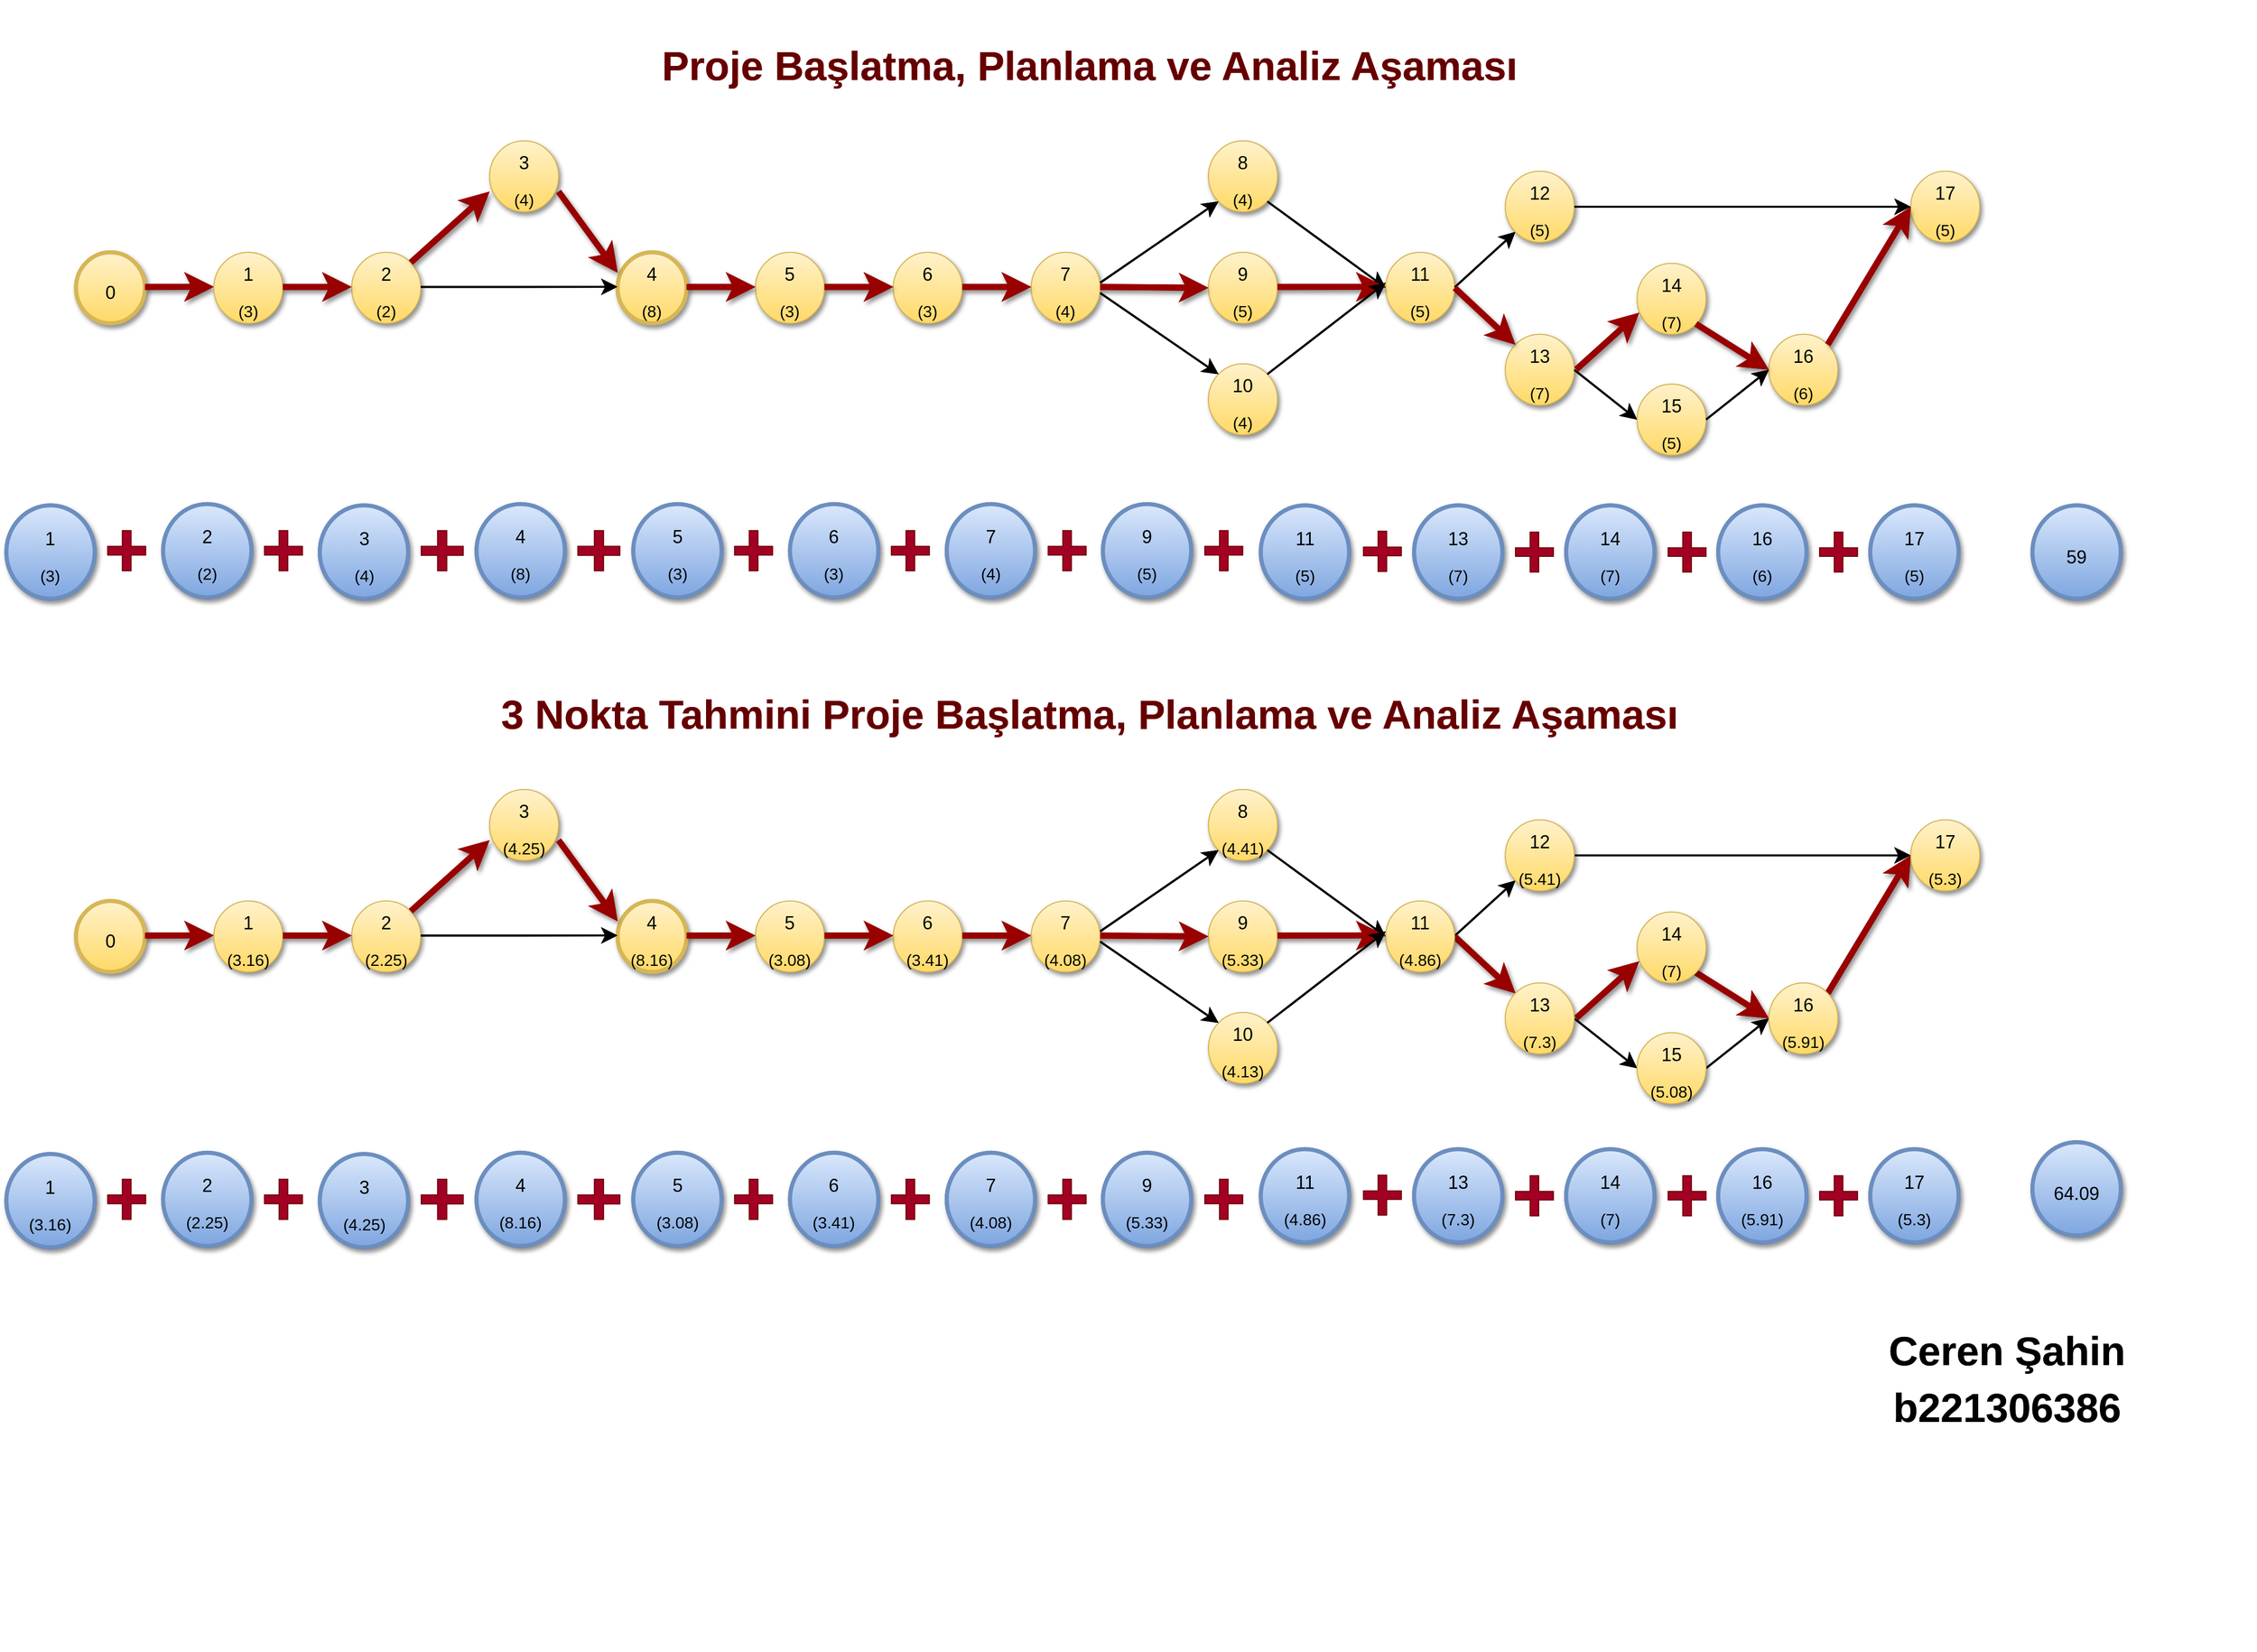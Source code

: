 <mxfile version="26.2.12">
  <diagram name="Page-1" id="ff44883e-f642-bcb2-894b-16b3d25a3f0b">
    <mxGraphModel dx="3153" dy="2774" grid="1" gridSize="10" guides="1" tooltips="1" connect="1" arrows="1" fold="1" page="1" pageScale="1.5" pageWidth="1169" pageHeight="826" background="none" math="0" shadow="0">
      <root>
        <mxCell id="0" style=";html=1;" />
        <mxCell id="1" style=";html=1;" parent="0" />
        <mxCell id="tyF4Tuvhdq22g79oBylv-38" value="&lt;p class=&quot;MsoNormal&quot;&gt;&lt;span&gt;&lt;b&gt;Proje Başlatma, Planlama ve Analiz Aşaması&lt;/b&gt;&lt;/span&gt;&lt;/p&gt;&lt;p class=&quot;MsoNormal&quot;&gt;&lt;b&gt;&lt;span style=&quot;line-height: 115%;&quot;&gt;&lt;/span&gt;&lt;/b&gt;&lt;/p&gt;" style="text;html=1;align=center;verticalAlign=middle;whiteSpace=wrap;rounded=0;fontSize=40;fontColor=#660000;" parent="1" vertex="1">
          <mxGeometry x="480" y="-1210" width="1440" height="110" as="geometry" />
        </mxCell>
        <mxCell id="tyF4Tuvhdq22g79oBylv-39" value="&lt;div&gt;&lt;b&gt;&lt;font style=&quot;font-size: 40px;&quot;&gt;Ceren Şahin&lt;/font&gt;&lt;/b&gt;&lt;/div&gt;&lt;div&gt;&lt;b&gt;&lt;font style=&quot;font-size: 40px;&quot;&gt;b221306386&lt;/font&gt;&lt;/b&gt;&lt;/div&gt;" style="text;html=1;align=center;verticalAlign=middle;whiteSpace=wrap;rounded=0;fontSize=46;" parent="1" vertex="1">
          <mxGeometry x="1860" y="-130" width="490" height="540" as="geometry" />
        </mxCell>
        <mxCell id="mqPuBv2D7Qe-nvkuSxjQ-96" value="&lt;p class=&quot;MsoNormal&quot;&gt;&lt;span&gt;&lt;b&gt;3 Nokta Tahmini Proje Başlatma, Planlama ve Analiz Aşaması&lt;/b&gt;&lt;/span&gt;&lt;/p&gt;&lt;p class=&quot;MsoNormal&quot;&gt;&lt;b&gt;&lt;span style=&quot;line-height: 115%;&quot;&gt;&lt;/span&gt;&lt;/b&gt;&lt;/p&gt;" style="text;html=1;align=center;verticalAlign=middle;whiteSpace=wrap;rounded=0;fontSize=40;fontColor=#660000;" vertex="1" parent="1">
          <mxGeometry x="480" y="-570" width="1440" height="110" as="geometry" />
        </mxCell>
        <mxCell id="mqPuBv2D7Qe-nvkuSxjQ-97" value="" style="group" vertex="1" connectable="0" parent="1">
          <mxGeometry x="200" y="-1080" width="1430.087" height="451.71" as="geometry" />
        </mxCell>
        <mxCell id="mqPuBv2D7Qe-nvkuSxjQ-17" value="" style="group" vertex="1" connectable="0" parent="mqPuBv2D7Qe-nvkuSxjQ-97">
          <mxGeometry width="1360" height="290" as="geometry" />
        </mxCell>
        <mxCell id="tyF4Tuvhdq22g79oBylv-2" value="&lt;font style=&quot;font-size: 18px;&quot;&gt;0&lt;/font&gt;" style="ellipse;whiteSpace=wrap;html=1;rounded=0;shadow=1;strokeColor=#d6b656;strokeWidth=4;fontSize=30;align=center;fillColor=#fff2cc;gradientColor=#ffd966;" parent="mqPuBv2D7Qe-nvkuSxjQ-17" vertex="1">
          <mxGeometry y="110.0" width="68" height="70" as="geometry" />
        </mxCell>
        <mxCell id="tyF4Tuvhdq22g79oBylv-4" value="&lt;div&gt;&lt;span style=&quot;font-size: 18px;&quot;&gt;2&lt;/span&gt;&lt;/div&gt;&lt;div&gt;&lt;font size=&quot;3&quot;&gt;(2)&lt;/font&gt;&lt;/div&gt;" style="ellipse;whiteSpace=wrap;html=1;rounded=0;shadow=1;strokeColor=#d6b656;strokeWidth=1;fontSize=30;align=center;fillColor=#fff2cc;gradientColor=#ffd966;" parent="mqPuBv2D7Qe-nvkuSxjQ-17" vertex="1">
          <mxGeometry x="272" y="110.0" width="68" height="70" as="geometry" />
        </mxCell>
        <mxCell id="tyF4Tuvhdq22g79oBylv-5" value="&lt;div&gt;&lt;span style=&quot;font-size: 18px;&quot;&gt;7&lt;/span&gt;&lt;/div&gt;&lt;div&gt;&lt;font size=&quot;3&quot;&gt;(4)&lt;/font&gt;&lt;/div&gt;" style="ellipse;whiteSpace=wrap;html=1;rounded=0;shadow=1;strokeColor=#d6b656;strokeWidth=1;fontSize=30;align=center;fillColor=#fff2cc;gradientColor=#ffd966;" parent="mqPuBv2D7Qe-nvkuSxjQ-17" vertex="1">
          <mxGeometry x="942.286" y="110.0" width="68" height="70" as="geometry" />
        </mxCell>
        <mxCell id="tyF4Tuvhdq22g79oBylv-6" style="edgeStyle=none;curved=1;html=1;startSize=10;endFill=1;endSize=10;strokeWidth=6;fontSize=12;strokeColor=light-dark(#990000,#CC0000);shadow=1;flowAnimation=0;" parent="mqPuBv2D7Qe-nvkuSxjQ-17" edge="1">
          <mxGeometry relative="1" as="geometry">
            <mxPoint x="68" y="144.09" as="sourcePoint" />
            <mxPoint x="136" y="144" as="targetPoint" />
            <Array as="points" />
          </mxGeometry>
        </mxCell>
        <mxCell id="tyF4Tuvhdq22g79oBylv-7" value="&lt;div&gt;&lt;span style=&quot;background-color: transparent; color: light-dark(rgb(0, 0, 0), rgb(255, 255, 255)); font-size: 18px;&quot;&gt;3&lt;/span&gt;&lt;/div&gt;&lt;div&gt;&lt;span style=&quot;font-size: medium; background-color: transparent; color: light-dark(rgb(0, 0, 0), rgb(255, 255, 255));&quot;&gt;(4)&lt;/span&gt;&lt;/div&gt;" style="ellipse;whiteSpace=wrap;html=1;rounded=0;shadow=1;strokeColor=#d6b656;strokeWidth=1;fontSize=30;align=center;fillColor=#fff2cc;gradientColor=#ffd966;" parent="mqPuBv2D7Qe-nvkuSxjQ-17" vertex="1">
          <mxGeometry x="408.0" width="68" height="70" as="geometry" />
        </mxCell>
        <mxCell id="tyF4Tuvhdq22g79oBylv-9" value="&lt;div&gt;&lt;span style=&quot;font-size: 18px;&quot;&gt;5&lt;/span&gt;&lt;/div&gt;&lt;div&gt;&lt;font size=&quot;3&quot;&gt;(3)&lt;/font&gt;&lt;/div&gt;" style="ellipse;whiteSpace=wrap;html=1;rounded=0;shadow=1;strokeColor=#d6b656;strokeWidth=1;fontSize=30;align=center;fillColor=#fff2cc;gradientColor=#ffd966;" parent="mqPuBv2D7Qe-nvkuSxjQ-17" vertex="1">
          <mxGeometry x="670.286" y="110.0" width="68" height="70" as="geometry" />
        </mxCell>
        <mxCell id="tyF4Tuvhdq22g79oBylv-11" value="&lt;div style=&quot;&quot;&gt;&lt;span style=&quot;font-size: 18px;&quot;&gt;1&lt;/span&gt;&lt;/div&gt;&lt;div style=&quot;&quot;&gt;&lt;span style=&quot;background-color: transparent; color: light-dark(rgb(0, 0, 0), rgb(255, 255, 255));&quot;&gt;&lt;font size=&quot;3&quot;&gt;(3)&lt;/font&gt;&lt;/span&gt;&lt;/div&gt;" style="ellipse;whiteSpace=wrap;html=1;rounded=0;shadow=1;strokeColor=#d6b656;strokeWidth=1;fontSize=30;align=center;fillColor=#fff2cc;gradientColor=#ffd966;" parent="mqPuBv2D7Qe-nvkuSxjQ-17" vertex="1">
          <mxGeometry x="136" y="110.0" width="68" height="70" as="geometry" />
        </mxCell>
        <mxCell id="tyF4Tuvhdq22g79oBylv-12" value="&lt;span style=&quot;font-size: 18px;&quot;&gt;11&lt;/span&gt;&lt;br&gt;&lt;div&gt;&lt;font size=&quot;3&quot;&gt;(5)&lt;/font&gt;&lt;/div&gt;" style="ellipse;whiteSpace=wrap;html=1;rounded=0;shadow=1;strokeColor=#d6b656;strokeWidth=1;fontSize=30;align=center;fillColor=#fff2cc;gradientColor=#ffd966;" parent="mqPuBv2D7Qe-nvkuSxjQ-17" vertex="1">
          <mxGeometry x="1292.0" y="110.0" width="68" height="70" as="geometry" />
        </mxCell>
        <mxCell id="tyF4Tuvhdq22g79oBylv-13" value="&lt;span style=&quot;font-size: 18px;&quot;&gt;4&lt;/span&gt;&lt;br&gt;&lt;div&gt;&lt;div&gt;&lt;div&gt;&lt;font size=&quot;3&quot;&gt;(8)&lt;/font&gt;&lt;/div&gt;&lt;/div&gt;&lt;/div&gt;" style="ellipse;whiteSpace=wrap;html=1;rounded=0;shadow=1;strokeColor=#d6b656;strokeWidth=4;fontSize=30;align=center;fillColor=#fff2cc;gradientColor=#ffd966;" parent="mqPuBv2D7Qe-nvkuSxjQ-17" vertex="1">
          <mxGeometry x="534.286" y="110.0" width="68" height="70" as="geometry" />
        </mxCell>
        <mxCell id="tyF4Tuvhdq22g79oBylv-15" value="&lt;div&gt;&lt;span style=&quot;font-size: 18px;&quot;&gt;8&lt;/span&gt;&lt;/div&gt;&lt;div&gt;&lt;font size=&quot;3&quot;&gt;(4)&lt;/font&gt;&lt;/div&gt;" style="ellipse;whiteSpace=wrap;html=1;rounded=0;shadow=1;strokeColor=#d6b656;strokeWidth=1;fontSize=30;align=center;fillColor=#fff2cc;gradientColor=#ffd966;" parent="mqPuBv2D7Qe-nvkuSxjQ-17" vertex="1">
          <mxGeometry x="1117.143" width="68" height="70" as="geometry" />
        </mxCell>
        <mxCell id="tyF4Tuvhdq22g79oBylv-17" value="&lt;div&gt;&lt;span style=&quot;font-size: 18px;&quot;&gt;6&lt;/span&gt;&lt;/div&gt;&lt;div&gt;&lt;font size=&quot;3&quot;&gt;(3)&lt;/font&gt;&lt;/div&gt;" style="ellipse;whiteSpace=wrap;html=1;rounded=0;shadow=1;strokeColor=#d6b656;strokeWidth=1;fontSize=30;align=center;fillColor=#fff2cc;gradientColor=#ffd966;" parent="mqPuBv2D7Qe-nvkuSxjQ-17" vertex="1">
          <mxGeometry x="806.286" y="110.0" width="68" height="70" as="geometry" />
        </mxCell>
        <mxCell id="mqPuBv2D7Qe-nvkuSxjQ-2" style="edgeStyle=none;curved=1;html=1;startSize=10;endFill=1;endSize=10;strokeWidth=6;fontSize=12;strokeColor=light-dark(#990000,#CC0000);shadow=1;" edge="1" parent="mqPuBv2D7Qe-nvkuSxjQ-17">
          <mxGeometry relative="1" as="geometry">
            <mxPoint x="204.0" y="144.18" as="sourcePoint" />
            <mxPoint x="272" y="144.09" as="targetPoint" />
            <Array as="points" />
          </mxGeometry>
        </mxCell>
        <mxCell id="mqPuBv2D7Qe-nvkuSxjQ-3" style="edgeStyle=none;curved=1;html=1;startSize=10;endFill=1;endSize=10;strokeWidth=6;fontSize=12;strokeColor=light-dark(#990000,#CC0000);shadow=1;" edge="1" parent="mqPuBv2D7Qe-nvkuSxjQ-17">
          <mxGeometry relative="1" as="geometry">
            <mxPoint x="330.286" y="120.0" as="sourcePoint" />
            <mxPoint x="408.0" y="50" as="targetPoint" />
            <Array as="points" />
          </mxGeometry>
        </mxCell>
        <mxCell id="mqPuBv2D7Qe-nvkuSxjQ-4" style="edgeStyle=none;curved=1;html=1;startSize=10;endFill=1;endSize=10;strokeWidth=2;fontSize=12;strokeColor=light-dark(#000000,#CC0000);" edge="1" parent="mqPuBv2D7Qe-nvkuSxjQ-17">
          <mxGeometry relative="1" as="geometry">
            <mxPoint x="340.0" y="144.18" as="sourcePoint" />
            <mxPoint x="534.286" y="144" as="targetPoint" />
            <Array as="points" />
          </mxGeometry>
        </mxCell>
        <mxCell id="mqPuBv2D7Qe-nvkuSxjQ-5" style="edgeStyle=none;curved=1;html=1;startSize=10;endFill=1;endSize=10;strokeWidth=6;fontSize=12;strokeColor=light-dark(#990000,#CC0000);exitX=1;exitY=0.714;exitDx=0;exitDy=0;exitPerimeter=0;shadow=1;" edge="1" parent="mqPuBv2D7Qe-nvkuSxjQ-17" source="tyF4Tuvhdq22g79oBylv-7">
          <mxGeometry relative="1" as="geometry">
            <mxPoint x="476.0" y="40.0" as="sourcePoint" />
            <mxPoint x="534.286" y="130.0" as="targetPoint" />
            <Array as="points" />
          </mxGeometry>
        </mxCell>
        <mxCell id="mqPuBv2D7Qe-nvkuSxjQ-6" style="edgeStyle=none;curved=1;html=1;startSize=10;endFill=1;endSize=10;strokeWidth=6;fontSize=12;strokeColor=light-dark(#990000,#CC0000);shadow=1;" edge="1" parent="mqPuBv2D7Qe-nvkuSxjQ-17">
          <mxGeometry relative="1" as="geometry">
            <mxPoint x="602.286" y="144.18" as="sourcePoint" />
            <mxPoint x="670.286" y="144.09" as="targetPoint" />
            <Array as="points" />
          </mxGeometry>
        </mxCell>
        <mxCell id="mqPuBv2D7Qe-nvkuSxjQ-7" style="edgeStyle=none;curved=1;html=1;startSize=10;endFill=1;endSize=10;strokeWidth=6;fontSize=12;strokeColor=light-dark(#990000,#CC0000);shadow=1;" edge="1" parent="mqPuBv2D7Qe-nvkuSxjQ-17">
          <mxGeometry relative="1" as="geometry">
            <mxPoint x="738.286" y="144.18" as="sourcePoint" />
            <mxPoint x="806.286" y="144.09" as="targetPoint" />
            <Array as="points" />
          </mxGeometry>
        </mxCell>
        <mxCell id="mqPuBv2D7Qe-nvkuSxjQ-8" style="edgeStyle=none;curved=1;html=1;startSize=10;endFill=1;endSize=10;strokeWidth=6;fontSize=12;strokeColor=light-dark(#990000,#CC0000);shadow=1;" edge="1" parent="mqPuBv2D7Qe-nvkuSxjQ-17">
          <mxGeometry relative="1" as="geometry">
            <mxPoint x="874.286" y="144.18" as="sourcePoint" />
            <mxPoint x="942.286" y="144.09" as="targetPoint" />
            <Array as="points" />
          </mxGeometry>
        </mxCell>
        <mxCell id="mqPuBv2D7Qe-nvkuSxjQ-9" value="&lt;div&gt;&lt;span style=&quot;font-size: 18px;&quot;&gt;9&lt;/span&gt;&lt;/div&gt;&lt;div&gt;&lt;font size=&quot;3&quot;&gt;(5)&lt;/font&gt;&lt;/div&gt;" style="ellipse;whiteSpace=wrap;html=1;rounded=0;shadow=1;strokeColor=#d6b656;strokeWidth=1;fontSize=30;align=center;fillColor=#fff2cc;gradientColor=#ffd966;" vertex="1" parent="mqPuBv2D7Qe-nvkuSxjQ-17">
          <mxGeometry x="1117.143" y="110.0" width="68" height="70" as="geometry" />
        </mxCell>
        <mxCell id="mqPuBv2D7Qe-nvkuSxjQ-10" value="&lt;div&gt;&lt;span style=&quot;font-size: 18px;&quot;&gt;10&lt;/span&gt;&lt;/div&gt;&lt;div&gt;&lt;font size=&quot;3&quot;&gt;(4)&lt;/font&gt;&lt;/div&gt;" style="ellipse;whiteSpace=wrap;html=1;rounded=0;shadow=1;strokeColor=#d6b656;strokeWidth=1;fontSize=30;align=center;fillColor=#fff2cc;gradientColor=#ffd966;" vertex="1" parent="mqPuBv2D7Qe-nvkuSxjQ-17">
          <mxGeometry x="1117.143" y="220.0" width="68" height="70" as="geometry" />
        </mxCell>
        <mxCell id="mqPuBv2D7Qe-nvkuSxjQ-11" style="edgeStyle=none;curved=1;html=1;startSize=10;endFill=1;endSize=10;strokeWidth=2;fontSize=12;strokeColor=light-dark(#000000,#CC0000);entryX=0;entryY=1;entryDx=0;entryDy=0;" edge="1" parent="mqPuBv2D7Qe-nvkuSxjQ-17" target="tyF4Tuvhdq22g79oBylv-15">
          <mxGeometry relative="1" as="geometry">
            <mxPoint x="1010.286" y="140" as="sourcePoint" />
            <mxPoint x="1088" y="60.0" as="targetPoint" />
            <Array as="points" />
          </mxGeometry>
        </mxCell>
        <mxCell id="mqPuBv2D7Qe-nvkuSxjQ-12" style="edgeStyle=none;curved=1;html=1;startSize=10;endFill=1;endSize=10;strokeWidth=6;fontSize=12;strokeColor=light-dark(#990000,#CC0000);entryX=0;entryY=0.5;entryDx=0;entryDy=0;shadow=1;" edge="1" parent="mqPuBv2D7Qe-nvkuSxjQ-17" target="mqPuBv2D7Qe-nvkuSxjQ-9">
          <mxGeometry relative="1" as="geometry">
            <mxPoint x="1010.286" y="144.18" as="sourcePoint" />
            <mxPoint x="1078.286" y="144.09" as="targetPoint" />
            <Array as="points" />
          </mxGeometry>
        </mxCell>
        <mxCell id="mqPuBv2D7Qe-nvkuSxjQ-13" style="edgeStyle=none;curved=1;html=1;startSize=10;endFill=1;endSize=10;strokeWidth=2;fontSize=12;strokeColor=light-dark(#000000,#CC0000);entryX=0;entryY=0;entryDx=0;entryDy=0;" edge="1" parent="mqPuBv2D7Qe-nvkuSxjQ-17" target="mqPuBv2D7Qe-nvkuSxjQ-10">
          <mxGeometry relative="1" as="geometry">
            <mxPoint x="1010.286" y="150.09" as="sourcePoint" />
            <mxPoint x="1078.286" y="150" as="targetPoint" />
            <Array as="points" />
          </mxGeometry>
        </mxCell>
        <mxCell id="mqPuBv2D7Qe-nvkuSxjQ-14" style="edgeStyle=none;curved=1;html=1;startSize=10;endFill=1;endSize=10;strokeWidth=2;fontSize=12;strokeColor=light-dark(#000000,#CC0000);entryX=0;entryY=0.5;entryDx=0;entryDy=0;exitX=1;exitY=1;exitDx=0;exitDy=0;" edge="1" parent="mqPuBv2D7Qe-nvkuSxjQ-17" source="tyF4Tuvhdq22g79oBylv-15" target="tyF4Tuvhdq22g79oBylv-12">
          <mxGeometry relative="1" as="geometry">
            <mxPoint x="1185.143" y="34.18" as="sourcePoint" />
            <mxPoint x="1253.143" y="34.09" as="targetPoint" />
            <Array as="points" />
          </mxGeometry>
        </mxCell>
        <mxCell id="mqPuBv2D7Qe-nvkuSxjQ-15" style="edgeStyle=none;curved=1;html=1;startSize=10;endFill=1;endSize=10;strokeWidth=6;fontSize=12;strokeColor=light-dark(#990000,#CC0000);shadow=1;" edge="1" parent="mqPuBv2D7Qe-nvkuSxjQ-17">
          <mxGeometry relative="1" as="geometry">
            <mxPoint x="1185.143" y="144.18" as="sourcePoint" />
            <mxPoint x="1292.0" y="144" as="targetPoint" />
            <Array as="points" />
          </mxGeometry>
        </mxCell>
        <mxCell id="mqPuBv2D7Qe-nvkuSxjQ-16" style="edgeStyle=none;curved=1;html=1;startSize=10;endFill=1;endSize=10;strokeWidth=2;fontSize=12;strokeColor=light-dark(#000000,#CC0000);exitX=1;exitY=0;exitDx=0;exitDy=0;" edge="1" parent="mqPuBv2D7Qe-nvkuSxjQ-17" source="mqPuBv2D7Qe-nvkuSxjQ-10">
          <mxGeometry relative="1" as="geometry">
            <mxPoint x="1185.143" y="254.18" as="sourcePoint" />
            <mxPoint x="1292.0" y="140" as="targetPoint" />
            <Array as="points" />
          </mxGeometry>
        </mxCell>
        <mxCell id="mqPuBv2D7Qe-nvkuSxjQ-23" value="" style="group" vertex="1" connectable="0" parent="mqPuBv2D7Qe-nvkuSxjQ-97">
          <mxGeometry x="43" y="350" width="1387.087" height="101.71" as="geometry" />
        </mxCell>
        <mxCell id="mqPuBv2D7Qe-nvkuSxjQ-40" value="" style="group" vertex="1" connectable="0" parent="mqPuBv2D7Qe-nvkuSxjQ-23">
          <mxGeometry x="-111.724" y="8.357" width="1219.655" height="93.353" as="geometry" />
        </mxCell>
        <mxCell id="tyF4Tuvhdq22g79oBylv-19" value="&lt;div&gt;&lt;span style=&quot;background-color: transparent; color: light-dark(rgb(0, 0, 0), rgb(255, 255, 255)); font-size: 18px;&quot;&gt;2&lt;/span&gt;&lt;/div&gt;&lt;div&gt;&lt;span style=&quot;font-size: medium; background-color: transparent; color: light-dark(rgb(0, 0, 0), rgb(255, 255, 255));&quot;&gt;(2)&lt;/span&gt;&lt;/div&gt;" style="ellipse;whiteSpace=wrap;html=1;rounded=0;shadow=1;strokeColor=#6c8ebf;strokeWidth=4;fontSize=30;align=center;fillColor=#dae8fc;gradientColor=#7ea6e0;" parent="mqPuBv2D7Qe-nvkuSxjQ-40" vertex="1">
          <mxGeometry x="154.613" width="87.087" height="92.042" as="geometry" />
        </mxCell>
        <mxCell id="tyF4Tuvhdq22g79oBylv-20" value="&lt;span style=&quot;font-size: 18px;&quot;&gt;3&lt;/span&gt;&lt;br&gt;&lt;div&gt;&lt;font size=&quot;3&quot;&gt;(4)&lt;/font&gt;&lt;/div&gt;" style="ellipse;whiteSpace=wrap;html=1;rounded=0;shadow=1;strokeColor=#6c8ebf;strokeWidth=4;fontSize=30;align=center;fillColor=#dae8fc;gradientColor=#7ea6e0;" parent="mqPuBv2D7Qe-nvkuSxjQ-40" vertex="1">
          <mxGeometry x="309.224" y="1.312" width="87.087" height="92.042" as="geometry" />
        </mxCell>
        <mxCell id="tyF4Tuvhdq22g79oBylv-21" value="&lt;span style=&quot;font-size: 18px;&quot;&gt;4&lt;/span&gt;&lt;br&gt;&lt;div&gt;&lt;font size=&quot;3&quot;&gt;(8)&lt;/font&gt;&lt;/div&gt;" style="ellipse;whiteSpace=wrap;html=1;rounded=0;shadow=1;strokeColor=#6c8ebf;strokeWidth=4;fontSize=30;align=center;fillColor=#dae8fc;gradientColor=#7ea6e0;" parent="mqPuBv2D7Qe-nvkuSxjQ-40" vertex="1">
          <mxGeometry x="463.836" width="87.087" height="92.042" as="geometry" />
        </mxCell>
        <mxCell id="tyF4Tuvhdq22g79oBylv-22" value="&lt;div&gt;&lt;span style=&quot;font-size: 18px;&quot;&gt;5&lt;/span&gt;&lt;/div&gt;&lt;div&gt;&lt;font size=&quot;3&quot;&gt;(3)&lt;/font&gt;&lt;/div&gt;" style="ellipse;whiteSpace=wrap;html=1;rounded=0;shadow=1;strokeColor=#6c8ebf;strokeWidth=4;fontSize=30;align=center;fillColor=#dae8fc;gradientColor=#7ea6e0;" parent="mqPuBv2D7Qe-nvkuSxjQ-40" vertex="1">
          <mxGeometry x="618.449" width="87.087" height="92.042" as="geometry" />
        </mxCell>
        <mxCell id="tyF4Tuvhdq22g79oBylv-23" value="&lt;div&gt;&lt;span style=&quot;background-color: transparent; color: light-dark(rgb(0, 0, 0), rgb(255, 255, 255)); font-size: 18px;&quot;&gt;6&lt;/span&gt;&lt;/div&gt;&lt;div&gt;&lt;span style=&quot;font-size: medium; background-color: transparent; color: light-dark(rgb(0, 0, 0), rgb(255, 255, 255));&quot;&gt;(3)&lt;/span&gt;&lt;/div&gt;" style="ellipse;whiteSpace=wrap;html=1;rounded=0;shadow=1;strokeColor=#6c8ebf;strokeWidth=4;fontSize=30;align=center;fillColor=#dae8fc;gradientColor=#7ea6e0;" parent="mqPuBv2D7Qe-nvkuSxjQ-40" vertex="1">
          <mxGeometry x="773.061" width="87.087" height="92.042" as="geometry" />
        </mxCell>
        <mxCell id="tyF4Tuvhdq22g79oBylv-24" value="&lt;div&gt;&lt;span style=&quot;background-color: transparent; color: light-dark(rgb(0, 0, 0), rgb(255, 255, 255)); font-size: 18px;&quot;&gt;7&lt;/span&gt;&lt;/div&gt;&lt;div&gt;&lt;span style=&quot;font-size: medium; background-color: transparent; color: light-dark(rgb(0, 0, 0), rgb(255, 255, 255));&quot;&gt;(4)&lt;/span&gt;&lt;/div&gt;" style="ellipse;whiteSpace=wrap;html=1;rounded=0;shadow=1;strokeColor=#6c8ebf;strokeWidth=4;fontSize=30;align=center;fillColor=#dae8fc;gradientColor=#7ea6e0;" parent="mqPuBv2D7Qe-nvkuSxjQ-40" vertex="1">
          <mxGeometry x="927.673" width="87.087" height="92.042" as="geometry" />
        </mxCell>
        <mxCell id="tyF4Tuvhdq22g79oBylv-30" value="" style="shape=cross;whiteSpace=wrap;html=1;size=0.225;fillColor=#a20025;fontColor=#ffffff;strokeColor=#6F0000;" parent="mqPuBv2D7Qe-nvkuSxjQ-40" vertex="1">
          <mxGeometry x="100.046" y="26.298" width="37.323" height="39.446" as="geometry" />
        </mxCell>
        <mxCell id="tyF4Tuvhdq22g79oBylv-31" value="" style="shape=cross;whiteSpace=wrap;html=1;size=0.225;fillColor=#a20025;fontColor=#ffffff;strokeColor=#6F0000;" parent="mqPuBv2D7Qe-nvkuSxjQ-40" vertex="1">
          <mxGeometry x="563.877" y="26.298" width="41.367" height="39.446" as="geometry" />
        </mxCell>
        <mxCell id="tyF4Tuvhdq22g79oBylv-32" value="" style="shape=cross;whiteSpace=wrap;html=1;size=0.225;fillColor=#a20025;fontColor=#ffffff;strokeColor=#6F0000;" parent="mqPuBv2D7Qe-nvkuSxjQ-40" vertex="1">
          <mxGeometry x="718.495" y="26.298" width="37.323" height="39.446" as="geometry" />
        </mxCell>
        <mxCell id="tyF4Tuvhdq22g79oBylv-33" value="" style="shape=cross;whiteSpace=wrap;html=1;size=0.225;fillColor=#a20025;fontColor=#ffffff;strokeColor=#6F0000;" parent="mqPuBv2D7Qe-nvkuSxjQ-40" vertex="1">
          <mxGeometry x="873.107" y="26.298" width="37.323" height="39.446" as="geometry" />
        </mxCell>
        <mxCell id="mqPuBv2D7Qe-nvkuSxjQ-31" value="" style="shape=cross;whiteSpace=wrap;html=1;size=0.225;fillColor=#a20025;fontColor=#ffffff;strokeColor=#6F0000;" vertex="1" parent="mqPuBv2D7Qe-nvkuSxjQ-40">
          <mxGeometry x="254.658" y="26.298" width="37.323" height="39.446" as="geometry" />
        </mxCell>
        <mxCell id="mqPuBv2D7Qe-nvkuSxjQ-32" value="" style="shape=cross;whiteSpace=wrap;html=1;size=0.225;fillColor=#a20025;fontColor=#ffffff;strokeColor=#6F0000;" vertex="1" parent="mqPuBv2D7Qe-nvkuSxjQ-40">
          <mxGeometry x="409.265" y="26.298" width="41.367" height="39.446" as="geometry" />
        </mxCell>
        <mxCell id="mqPuBv2D7Qe-nvkuSxjQ-36" value="" style="shape=cross;whiteSpace=wrap;html=1;size=0.225;fillColor=#a20025;fontColor=#ffffff;strokeColor=#6F0000;" vertex="1" parent="mqPuBv2D7Qe-nvkuSxjQ-40">
          <mxGeometry x="1027.72" y="26.298" width="37.323" height="39.446" as="geometry" />
        </mxCell>
        <mxCell id="tyF4Tuvhdq22g79oBylv-18" value="&lt;div&gt;&lt;span style=&quot;font-size: 18px;&quot;&gt;1&lt;/span&gt;&lt;/div&gt;&lt;div&gt;&lt;font size=&quot;3&quot;&gt;(3)&lt;/font&gt;&lt;/div&gt;" style="ellipse;whiteSpace=wrap;html=1;rounded=0;shadow=1;strokeColor=#6c8ebf;strokeWidth=4;fontSize=30;align=center;fillColor=#dae8fc;gradientColor=#7ea6e0;" parent="mqPuBv2D7Qe-nvkuSxjQ-40" vertex="1">
          <mxGeometry y="1.312" width="87.083" height="92.042" as="geometry" />
        </mxCell>
        <mxCell id="mqPuBv2D7Qe-nvkuSxjQ-41" value="&lt;font style=&quot;font-size: 18px;&quot;&gt;9&lt;br&gt;&lt;/font&gt;&lt;div&gt;&lt;font size=&quot;3&quot;&gt;(5)&lt;/font&gt;&lt;/div&gt;" style="ellipse;whiteSpace=wrap;html=1;rounded=0;shadow=1;strokeColor=#6c8ebf;strokeWidth=4;fontSize=30;align=center;fillColor=#dae8fc;gradientColor=#7ea6e0;" vertex="1" parent="mqPuBv2D7Qe-nvkuSxjQ-40">
          <mxGeometry x="1081.722" y="0.003" width="87.083" height="92.042" as="geometry" />
        </mxCell>
        <mxCell id="mqPuBv2D7Qe-nvkuSxjQ-45" value="" style="shape=cross;whiteSpace=wrap;html=1;size=0.225;fillColor=#a20025;fontColor=#ffffff;strokeColor=#6F0000;" vertex="1" parent="mqPuBv2D7Qe-nvkuSxjQ-40">
          <mxGeometry x="1182.332" y="26.301" width="37.323" height="39.446" as="geometry" />
        </mxCell>
        <mxCell id="mqPuBv2D7Qe-nvkuSxjQ-44" value="&lt;div&gt;&lt;span style=&quot;font-size: 18px;&quot;&gt;11&lt;/span&gt;&lt;/div&gt;&lt;div&gt;&lt;font size=&quot;3&quot;&gt;(5)&lt;/font&gt;&lt;/div&gt;" style="ellipse;whiteSpace=wrap;html=1;rounded=0;shadow=1;strokeColor=#6c8ebf;strokeWidth=4;fontSize=30;align=center;fillColor=#dae8fc;gradientColor=#7ea6e0;" vertex="1" parent="mqPuBv2D7Qe-nvkuSxjQ-23">
          <mxGeometry x="1125.754" y="9.67" width="87.083" height="92.042" as="geometry" />
        </mxCell>
        <mxCell id="mqPuBv2D7Qe-nvkuSxjQ-198" value="" style="group" vertex="1" connectable="0" parent="mqPuBv2D7Qe-nvkuSxjQ-23">
          <mxGeometry x="1226.997" y="9.67" width="137.09" height="92.042" as="geometry" />
        </mxCell>
        <mxCell id="mqPuBv2D7Qe-nvkuSxjQ-124" value="" style="shape=cross;whiteSpace=wrap;html=1;size=0.225;fillColor=#a20025;fontColor=#ffffff;strokeColor=#6F0000;" vertex="1" parent="mqPuBv2D7Qe-nvkuSxjQ-198">
          <mxGeometry y="25.638" width="37.323" height="39.446" as="geometry" />
        </mxCell>
        <mxCell id="mqPuBv2D7Qe-nvkuSxjQ-125" value="&lt;div&gt;&lt;span style=&quot;font-size: 18px;&quot;&gt;13&lt;/span&gt;&lt;/div&gt;&lt;div&gt;&lt;font size=&quot;3&quot;&gt;(7)&lt;/font&gt;&lt;/div&gt;" style="ellipse;whiteSpace=wrap;html=1;rounded=0;shadow=1;strokeColor=#6c8ebf;strokeWidth=4;fontSize=30;align=center;fillColor=#dae8fc;gradientColor=#7ea6e0;" vertex="1" parent="mqPuBv2D7Qe-nvkuSxjQ-198">
          <mxGeometry x="50.007" width="87.083" height="92.042" as="geometry" />
        </mxCell>
        <mxCell id="mqPuBv2D7Qe-nvkuSxjQ-199" value="" style="group" vertex="1" connectable="0" parent="mqPuBv2D7Qe-nvkuSxjQ-23">
          <mxGeometry x="1226.997" y="644.83" width="137.09" height="92.042" as="geometry" />
        </mxCell>
        <mxCell id="mqPuBv2D7Qe-nvkuSxjQ-200" value="" style="shape=cross;whiteSpace=wrap;html=1;size=0.225;fillColor=#a20025;fontColor=#ffffff;strokeColor=#6F0000;" vertex="1" parent="mqPuBv2D7Qe-nvkuSxjQ-199">
          <mxGeometry y="25.638" width="37.323" height="39.446" as="geometry" />
        </mxCell>
        <mxCell id="mqPuBv2D7Qe-nvkuSxjQ-201" value="&lt;div&gt;&lt;span style=&quot;font-size: 18px;&quot;&gt;13&lt;/span&gt;&lt;/div&gt;&lt;div&gt;&lt;font size=&quot;3&quot;&gt;(7.3)&lt;/font&gt;&lt;/div&gt;" style="ellipse;whiteSpace=wrap;html=1;rounded=0;shadow=1;strokeColor=#6c8ebf;strokeWidth=4;fontSize=30;align=center;fillColor=#dae8fc;gradientColor=#7ea6e0;" vertex="1" parent="mqPuBv2D7Qe-nvkuSxjQ-199">
          <mxGeometry x="50.007" width="87.083" height="92.042" as="geometry" />
        </mxCell>
        <mxCell id="mqPuBv2D7Qe-nvkuSxjQ-107" style="edgeStyle=none;curved=1;html=1;startSize=10;endFill=1;endSize=10;strokeWidth=2;fontSize=12;strokeColor=light-dark(#000000,#CC0000);entryX=0;entryY=1;entryDx=0;entryDy=0;" edge="1" parent="mqPuBv2D7Qe-nvkuSxjQ-97" target="mqPuBv2D7Qe-nvkuSxjQ-101">
          <mxGeometry relative="1" as="geometry">
            <mxPoint x="1360" y="144.47" as="sourcePoint" />
            <mxPoint x="1430" y="144.29" as="targetPoint" />
            <Array as="points" />
          </mxGeometry>
        </mxCell>
        <mxCell id="mqPuBv2D7Qe-nvkuSxjQ-183" style="edgeStyle=none;curved=1;html=1;startSize=10;endFill=1;endSize=10;strokeWidth=2;fontSize=12;strokeColor=light-dark(#000000,#CC0000);entryX=0;entryY=1;entryDx=0;entryDy=0;" edge="1" target="mqPuBv2D7Qe-nvkuSxjQ-192" parent="mqPuBv2D7Qe-nvkuSxjQ-97">
          <mxGeometry relative="1" as="geometry">
            <mxPoint x="1360" y="784.47" as="sourcePoint" />
            <mxPoint x="1430" y="784.29" as="targetPoint" />
            <Array as="points" />
          </mxGeometry>
        </mxCell>
        <mxCell id="mqPuBv2D7Qe-nvkuSxjQ-100" value="&lt;div&gt;&lt;span style=&quot;background-color: transparent; color: light-dark(rgb(0, 0, 0), rgb(255, 255, 255)); font-size: 18px;&quot;&gt;13&lt;/span&gt;&lt;/div&gt;&lt;div&gt;&lt;span style=&quot;font-size: medium; background-color: transparent; color: light-dark(rgb(0, 0, 0), rgb(255, 255, 255));&quot;&gt;(7)&lt;/span&gt;&lt;/div&gt;" style="ellipse;whiteSpace=wrap;html=1;rounded=0;shadow=1;strokeColor=#d6b656;strokeWidth=1;fontSize=30;align=center;fillColor=#fff2cc;gradientColor=#ffd966;" vertex="1" parent="1">
          <mxGeometry x="1610.0" y="-889.15" width="68" height="70" as="geometry" />
        </mxCell>
        <mxCell id="mqPuBv2D7Qe-nvkuSxjQ-101" value="&lt;span style=&quot;font-size: 18px;&quot;&gt;12&lt;/span&gt;&lt;br&gt;&lt;div&gt;&lt;font size=&quot;3&quot;&gt;(5)&lt;/font&gt;&lt;/div&gt;" style="ellipse;whiteSpace=wrap;html=1;rounded=0;shadow=1;strokeColor=#d6b656;strokeWidth=1;fontSize=30;align=center;fillColor=#fff2cc;gradientColor=#ffd966;" vertex="1" parent="1">
          <mxGeometry x="1610.0" y="-1050" width="68" height="70" as="geometry" />
        </mxCell>
        <mxCell id="mqPuBv2D7Qe-nvkuSxjQ-102" value="&lt;span style=&quot;font-size: 18px;&quot;&gt;14&lt;/span&gt;&lt;br&gt;&lt;div&gt;&lt;font size=&quot;3&quot;&gt;(7)&lt;/font&gt;&lt;/div&gt;" style="ellipse;whiteSpace=wrap;html=1;rounded=0;shadow=1;strokeColor=#d6b656;strokeWidth=1;fontSize=30;align=center;fillColor=#fff2cc;gradientColor=#ffd966;" vertex="1" parent="1">
          <mxGeometry x="1740.0" y="-959.15" width="68" height="70" as="geometry" />
        </mxCell>
        <mxCell id="mqPuBv2D7Qe-nvkuSxjQ-103" value="&lt;div&gt;&lt;span style=&quot;font-size: 18px;&quot;&gt;15&lt;/span&gt;&lt;/div&gt;&lt;div&gt;&lt;font size=&quot;3&quot;&gt;(5)&lt;/font&gt;&lt;/div&gt;" style="ellipse;whiteSpace=wrap;html=1;rounded=0;shadow=1;strokeColor=#d6b656;strokeWidth=1;fontSize=30;align=center;fillColor=#fff2cc;gradientColor=#ffd966;" vertex="1" parent="1">
          <mxGeometry x="1740.0" y="-840" width="68" height="70" as="geometry" />
        </mxCell>
        <mxCell id="mqPuBv2D7Qe-nvkuSxjQ-104" value="&lt;div&gt;&lt;span style=&quot;font-size: 18px;&quot;&gt;16&lt;/span&gt;&lt;/div&gt;&lt;div&gt;&lt;font size=&quot;3&quot;&gt;(6)&lt;/font&gt;&lt;/div&gt;" style="ellipse;whiteSpace=wrap;html=1;rounded=0;shadow=1;strokeColor=#d6b656;strokeWidth=1;fontSize=30;align=center;fillColor=#fff2cc;gradientColor=#ffd966;" vertex="1" parent="1">
          <mxGeometry x="1870" y="-889.15" width="68" height="70" as="geometry" />
        </mxCell>
        <mxCell id="mqPuBv2D7Qe-nvkuSxjQ-105" value="&lt;div&gt;&lt;span style=&quot;background-color: transparent; color: light-dark(rgb(0, 0, 0), rgb(255, 255, 255)); font-size: 18px;&quot;&gt;17&lt;/span&gt;&lt;/div&gt;&lt;div&gt;&lt;span style=&quot;font-size: medium; background-color: transparent; color: light-dark(rgb(0, 0, 0), rgb(255, 255, 255));&quot;&gt;(5)&lt;/span&gt;&lt;/div&gt;" style="ellipse;whiteSpace=wrap;html=1;rounded=0;shadow=1;strokeColor=#d6b656;strokeWidth=1;fontSize=30;align=center;fillColor=#fff2cc;gradientColor=#ffd966;" vertex="1" parent="1">
          <mxGeometry x="2010" y="-1050" width="68" height="70" as="geometry" />
        </mxCell>
        <mxCell id="mqPuBv2D7Qe-nvkuSxjQ-117" style="edgeStyle=none;curved=1;html=1;startSize=10;endFill=1;endSize=10;strokeWidth=6;fontSize=12;strokeColor=light-dark(#990000,#CC0000);entryX=0;entryY=0;entryDx=0;entryDy=0;exitX=1;exitY=0.5;exitDx=0;exitDy=0;shadow=1;" edge="1" parent="1" source="tyF4Tuvhdq22g79oBylv-12" target="mqPuBv2D7Qe-nvkuSxjQ-100">
          <mxGeometry relative="1" as="geometry">
            <mxPoint x="1580" y="-892.27" as="sourcePoint" />
            <mxPoint x="1660" y="-977.74" as="targetPoint" />
            <Array as="points" />
          </mxGeometry>
        </mxCell>
        <mxCell id="mqPuBv2D7Qe-nvkuSxjQ-118" style="edgeStyle=none;curved=1;html=1;startSize=10;endFill=1;endSize=10;strokeWidth=2;fontSize=12;strokeColor=light-dark(#000000,#CC0000);entryX=0;entryY=0.5;entryDx=0;entryDy=0;exitX=1;exitY=0.5;exitDx=0;exitDy=0;" edge="1" parent="1" source="mqPuBv2D7Qe-nvkuSxjQ-100" target="mqPuBv2D7Qe-nvkuSxjQ-103">
          <mxGeometry relative="1" as="geometry">
            <mxPoint x="1678" y="-830" as="sourcePoint" />
            <mxPoint x="1738" y="-784" as="targetPoint" />
            <Array as="points" />
          </mxGeometry>
        </mxCell>
        <mxCell id="mqPuBv2D7Qe-nvkuSxjQ-119" style="edgeStyle=none;curved=1;html=1;startSize=10;endFill=1;endSize=10;strokeWidth=6;fontSize=12;strokeColor=light-dark(#990000,#CC0000);entryX=0.031;entryY=0.695;entryDx=0;entryDy=0;entryPerimeter=0;shadow=1;" edge="1" parent="1" target="mqPuBv2D7Qe-nvkuSxjQ-102">
          <mxGeometry relative="1" as="geometry">
            <mxPoint x="1680" y="-854.53" as="sourcePoint" />
            <mxPoint x="1740" y="-910" as="targetPoint" />
            <Array as="points" />
          </mxGeometry>
        </mxCell>
        <mxCell id="mqPuBv2D7Qe-nvkuSxjQ-120" style="edgeStyle=none;curved=1;html=1;startSize=10;endFill=1;endSize=10;strokeWidth=6;fontSize=12;strokeColor=light-dark(#990000,#CC0000);entryX=0;entryY=0.5;entryDx=0;entryDy=0;exitX=1;exitY=1;exitDx=0;exitDy=0;shadow=1;" edge="1" parent="1" source="mqPuBv2D7Qe-nvkuSxjQ-102" target="mqPuBv2D7Qe-nvkuSxjQ-104">
          <mxGeometry relative="1" as="geometry">
            <mxPoint x="1900" y="-913.53" as="sourcePoint" />
            <mxPoint x="1962" y="-970" as="targetPoint" />
            <Array as="points" />
          </mxGeometry>
        </mxCell>
        <mxCell id="mqPuBv2D7Qe-nvkuSxjQ-121" style="edgeStyle=none;curved=1;html=1;startSize=10;endFill=1;endSize=10;strokeWidth=2;fontSize=12;strokeColor=light-dark(#000000,#CC0000);entryX=0;entryY=0.5;entryDx=0;entryDy=0;exitX=1;exitY=0.5;exitDx=0;exitDy=0;" edge="1" parent="1" source="mqPuBv2D7Qe-nvkuSxjQ-103" target="mqPuBv2D7Qe-nvkuSxjQ-104">
          <mxGeometry relative="1" as="geometry">
            <mxPoint x="1808" y="-864.15" as="sourcePoint" />
            <mxPoint x="1880" y="-819.15" as="targetPoint" />
            <Array as="points" />
          </mxGeometry>
        </mxCell>
        <mxCell id="mqPuBv2D7Qe-nvkuSxjQ-122" style="edgeStyle=none;curved=1;html=1;startSize=10;endFill=1;endSize=10;strokeWidth=6;fontSize=12;strokeColor=light-dark(#990000,#CC0000);entryX=0;entryY=0.5;entryDx=0;entryDy=0;exitX=1;exitY=0;exitDx=0;exitDy=0;shadow=1;" edge="1" parent="1" source="mqPuBv2D7Qe-nvkuSxjQ-104" target="mqPuBv2D7Qe-nvkuSxjQ-105">
          <mxGeometry relative="1" as="geometry">
            <mxPoint x="1938" y="-877.15" as="sourcePoint" />
            <mxPoint x="2010" y="-831.15" as="targetPoint" />
            <Array as="points" />
          </mxGeometry>
        </mxCell>
        <mxCell id="mqPuBv2D7Qe-nvkuSxjQ-123" style="edgeStyle=none;curved=1;html=1;startSize=10;endFill=1;endSize=10;strokeWidth=2;fontSize=12;strokeColor=light-dark(#000000,#CC0000);entryX=0;entryY=0.5;entryDx=0;entryDy=0;exitX=1;exitY=0.5;exitDx=0;exitDy=0;" edge="1" parent="1" source="mqPuBv2D7Qe-nvkuSxjQ-101" target="mqPuBv2D7Qe-nvkuSxjQ-105">
          <mxGeometry relative="1" as="geometry">
            <mxPoint x="1800" y="-1024" as="sourcePoint" />
            <mxPoint x="1912" y="-1100" as="targetPoint" />
            <Array as="points" />
          </mxGeometry>
        </mxCell>
        <mxCell id="mqPuBv2D7Qe-nvkuSxjQ-47" value="&lt;span style=&quot;font-size: 18px;&quot;&gt;59&lt;/span&gt;" style="ellipse;whiteSpace=wrap;html=1;rounded=0;shadow=1;strokeColor=#6c8ebf;strokeWidth=4;fontSize=30;align=center;fillColor=#dae8fc;gradientColor=#7ea6e0;" vertex="1" parent="1">
          <mxGeometry x="2130.004" y="-720.33" width="87.083" height="92.042" as="geometry" />
        </mxCell>
        <mxCell id="tyF4Tuvhdq22g79oBylv-34" value="" style="shape=image;html=1;verticalAlign=top;verticalLabelPosition=bottom;labelBackgroundColor=#ffffff;imageAspect=0;aspect=fixed;image=https://cdn2.iconfinder.com/data/icons/css-vol-2/24/math-equal-128.png;fillColor=light-dark(#FFFFFF,#FFFFFF);strokeColor=light-dark(#000000,#FFFFFF);" parent="1" vertex="1">
          <mxGeometry x="2070.001" y="-699.146" width="49.681" height="49.681" as="geometry" />
        </mxCell>
        <mxCell id="mqPuBv2D7Qe-nvkuSxjQ-126" value="" style="shape=cross;whiteSpace=wrap;html=1;size=0.225;fillColor=#a20025;fontColor=#ffffff;strokeColor=#6F0000;" vertex="1" parent="1">
          <mxGeometry x="1619.997" y="-694.032" width="37.323" height="39.446" as="geometry" />
        </mxCell>
        <mxCell id="mqPuBv2D7Qe-nvkuSxjQ-178" value="&lt;div&gt;&lt;span style=&quot;font-size: 18px;&quot;&gt;14&lt;/span&gt;&lt;/div&gt;&lt;div&gt;&lt;font size=&quot;3&quot;&gt;(7)&lt;/font&gt;&lt;/div&gt;" style="ellipse;whiteSpace=wrap;html=1;rounded=0;shadow=1;strokeColor=#6c8ebf;strokeWidth=4;fontSize=30;align=center;fillColor=#dae8fc;gradientColor=#7ea6e0;" vertex="1" parent="1">
          <mxGeometry x="1670.004" y="-720.33" width="87.083" height="92.042" as="geometry" />
        </mxCell>
        <mxCell id="mqPuBv2D7Qe-nvkuSxjQ-179" value="&lt;div&gt;&lt;span style=&quot;background-color: transparent; color: light-dark(rgb(0, 0, 0), rgb(255, 255, 255)); font-size: 18px;&quot;&gt;16&lt;/span&gt;&lt;/div&gt;&lt;div&gt;&lt;span style=&quot;font-size: medium; background-color: transparent; color: light-dark(rgb(0, 0, 0), rgb(255, 255, 255));&quot;&gt;(6)&lt;/span&gt;&lt;/div&gt;" style="ellipse;whiteSpace=wrap;html=1;rounded=0;shadow=1;strokeColor=#6c8ebf;strokeWidth=4;fontSize=30;align=center;fillColor=#dae8fc;gradientColor=#7ea6e0;" vertex="1" parent="1">
          <mxGeometry x="1820.004" y="-720.33" width="87.083" height="92.042" as="geometry" />
        </mxCell>
        <mxCell id="mqPuBv2D7Qe-nvkuSxjQ-180" value="&lt;div&gt;&lt;span style=&quot;font-size: 18px;&quot;&gt;17&lt;/span&gt;&lt;/div&gt;&lt;div&gt;&lt;font size=&quot;3&quot;&gt;(5)&lt;/font&gt;&lt;/div&gt;" style="ellipse;whiteSpace=wrap;html=1;rounded=0;shadow=1;strokeColor=#6c8ebf;strokeWidth=4;fontSize=30;align=center;fillColor=#dae8fc;gradientColor=#7ea6e0;" vertex="1" parent="1">
          <mxGeometry x="1970.004" y="-720.33" width="87.083" height="92.042" as="geometry" />
        </mxCell>
        <mxCell id="mqPuBv2D7Qe-nvkuSxjQ-181" value="" style="shape=cross;whiteSpace=wrap;html=1;size=0.225;fillColor=#a20025;fontColor=#ffffff;strokeColor=#6F0000;" vertex="1" parent="1">
          <mxGeometry x="1770.677" y="-694.032" width="37.323" height="39.446" as="geometry" />
        </mxCell>
        <mxCell id="mqPuBv2D7Qe-nvkuSxjQ-182" value="" style="shape=cross;whiteSpace=wrap;html=1;size=0.225;fillColor=#a20025;fontColor=#ffffff;strokeColor=#6F0000;" vertex="1" parent="1">
          <mxGeometry x="1919.997" y="-694.032" width="37.323" height="39.446" as="geometry" />
        </mxCell>
        <mxCell id="mqPuBv2D7Qe-nvkuSxjQ-184" style="edgeStyle=none;curved=1;html=1;startSize=10;endFill=1;endSize=10;strokeWidth=6;fontSize=12;strokeColor=light-dark(#990000,#CC0000);entryX=0;entryY=0;entryDx=0;entryDy=0;exitX=1;exitY=0.5;exitDx=0;exitDy=0;shadow=1;" edge="1" target="mqPuBv2D7Qe-nvkuSxjQ-191" parent="1">
          <mxGeometry relative="1" as="geometry">
            <mxPoint x="1560" y="-295" as="sourcePoint" />
            <mxPoint x="1660" y="-337.74" as="targetPoint" />
            <Array as="points" />
          </mxGeometry>
        </mxCell>
        <mxCell id="mqPuBv2D7Qe-nvkuSxjQ-185" style="edgeStyle=none;curved=1;html=1;startSize=10;endFill=1;endSize=10;strokeWidth=2;fontSize=12;strokeColor=light-dark(#000000,#CC0000);entryX=0;entryY=0.5;entryDx=0;entryDy=0;exitX=1;exitY=0.5;exitDx=0;exitDy=0;" edge="1" source="mqPuBv2D7Qe-nvkuSxjQ-191" target="mqPuBv2D7Qe-nvkuSxjQ-194" parent="1">
          <mxGeometry relative="1" as="geometry">
            <mxPoint x="1678" y="-190" as="sourcePoint" />
            <mxPoint x="1738" y="-144" as="targetPoint" />
            <Array as="points" />
          </mxGeometry>
        </mxCell>
        <mxCell id="mqPuBv2D7Qe-nvkuSxjQ-186" style="edgeStyle=none;curved=1;html=1;startSize=10;endFill=1;endSize=10;strokeWidth=6;fontSize=12;strokeColor=light-dark(#990000,#CC0000);entryX=0.031;entryY=0.695;entryDx=0;entryDy=0;entryPerimeter=0;shadow=1;" edge="1" target="mqPuBv2D7Qe-nvkuSxjQ-193" parent="1">
          <mxGeometry relative="1" as="geometry">
            <mxPoint x="1680" y="-214.53" as="sourcePoint" />
            <mxPoint x="1740" y="-270" as="targetPoint" />
            <Array as="points" />
          </mxGeometry>
        </mxCell>
        <mxCell id="mqPuBv2D7Qe-nvkuSxjQ-187" style="edgeStyle=none;curved=1;html=1;startSize=10;endFill=1;endSize=10;strokeWidth=6;fontSize=12;strokeColor=light-dark(#990000,#CC0000);entryX=0;entryY=0.5;entryDx=0;entryDy=0;exitX=1;exitY=1;exitDx=0;exitDy=0;shadow=1;" edge="1" source="mqPuBv2D7Qe-nvkuSxjQ-193" target="mqPuBv2D7Qe-nvkuSxjQ-195" parent="1">
          <mxGeometry relative="1" as="geometry">
            <mxPoint x="1900" y="-273.53" as="sourcePoint" />
            <mxPoint x="1962" y="-330" as="targetPoint" />
            <Array as="points" />
          </mxGeometry>
        </mxCell>
        <mxCell id="mqPuBv2D7Qe-nvkuSxjQ-188" style="edgeStyle=none;curved=1;html=1;startSize=10;endFill=1;endSize=10;strokeWidth=2;fontSize=12;strokeColor=light-dark(#000000,#CC0000);entryX=0;entryY=0.5;entryDx=0;entryDy=0;exitX=1;exitY=0.5;exitDx=0;exitDy=0;" edge="1" source="mqPuBv2D7Qe-nvkuSxjQ-194" target="mqPuBv2D7Qe-nvkuSxjQ-195" parent="1">
          <mxGeometry relative="1" as="geometry">
            <mxPoint x="1808" y="-224.15" as="sourcePoint" />
            <mxPoint x="1880" y="-179.15" as="targetPoint" />
            <Array as="points" />
          </mxGeometry>
        </mxCell>
        <mxCell id="mqPuBv2D7Qe-nvkuSxjQ-189" style="edgeStyle=none;curved=1;html=1;startSize=10;endFill=1;endSize=10;strokeWidth=6;fontSize=12;strokeColor=light-dark(#990000,#CC0000);entryX=0;entryY=0.5;entryDx=0;entryDy=0;exitX=1;exitY=0;exitDx=0;exitDy=0;shadow=1;" edge="1" source="mqPuBv2D7Qe-nvkuSxjQ-195" target="mqPuBv2D7Qe-nvkuSxjQ-196" parent="1">
          <mxGeometry relative="1" as="geometry">
            <mxPoint x="1938" y="-237.15" as="sourcePoint" />
            <mxPoint x="2010" y="-191.15" as="targetPoint" />
            <Array as="points" />
          </mxGeometry>
        </mxCell>
        <mxCell id="mqPuBv2D7Qe-nvkuSxjQ-190" style="edgeStyle=none;curved=1;html=1;startSize=10;endFill=1;endSize=10;strokeWidth=2;fontSize=12;strokeColor=light-dark(#000000,#CC0000);entryX=0;entryY=0.5;entryDx=0;entryDy=0;exitX=1;exitY=0.5;exitDx=0;exitDy=0;" edge="1" source="mqPuBv2D7Qe-nvkuSxjQ-192" target="mqPuBv2D7Qe-nvkuSxjQ-196" parent="1">
          <mxGeometry relative="1" as="geometry">
            <mxPoint x="1800" y="-384" as="sourcePoint" />
            <mxPoint x="1912" y="-460" as="targetPoint" />
            <Array as="points" />
          </mxGeometry>
        </mxCell>
        <mxCell id="mqPuBv2D7Qe-nvkuSxjQ-191" value="&lt;div&gt;&lt;span style=&quot;background-color: transparent; color: light-dark(rgb(0, 0, 0), rgb(255, 255, 255)); font-size: 18px;&quot;&gt;13&lt;/span&gt;&lt;/div&gt;&lt;div&gt;&lt;span style=&quot;font-size: medium; background-color: transparent; color: light-dark(rgb(0, 0, 0), rgb(255, 255, 255));&quot;&gt;(7.3)&lt;/span&gt;&lt;/div&gt;" style="ellipse;whiteSpace=wrap;html=1;rounded=0;shadow=1;strokeColor=#d6b656;strokeWidth=1;fontSize=30;align=center;fillColor=#fff2cc;gradientColor=#ffd966;" vertex="1" parent="1">
          <mxGeometry x="1610.0" y="-249.15" width="68" height="70" as="geometry" />
        </mxCell>
        <mxCell id="mqPuBv2D7Qe-nvkuSxjQ-192" value="&lt;span style=&quot;font-size: 18px;&quot;&gt;12&lt;/span&gt;&lt;br&gt;&lt;div&gt;&lt;font size=&quot;3&quot;&gt;(5.41)&lt;/font&gt;&lt;/div&gt;" style="ellipse;whiteSpace=wrap;html=1;rounded=0;shadow=1;strokeColor=#d6b656;strokeWidth=1;fontSize=30;align=center;fillColor=#fff2cc;gradientColor=#ffd966;" vertex="1" parent="1">
          <mxGeometry x="1610.0" y="-410" width="68" height="70" as="geometry" />
        </mxCell>
        <mxCell id="mqPuBv2D7Qe-nvkuSxjQ-193" value="&lt;span style=&quot;font-size: 18px;&quot;&gt;14&lt;/span&gt;&lt;br&gt;&lt;div&gt;&lt;font size=&quot;3&quot;&gt;(7)&lt;/font&gt;&lt;/div&gt;" style="ellipse;whiteSpace=wrap;html=1;rounded=0;shadow=1;strokeColor=#d6b656;strokeWidth=1;fontSize=30;align=center;fillColor=#fff2cc;gradientColor=#ffd966;" vertex="1" parent="1">
          <mxGeometry x="1740.0" y="-319.15" width="68" height="70" as="geometry" />
        </mxCell>
        <mxCell id="mqPuBv2D7Qe-nvkuSxjQ-194" value="&lt;div&gt;&lt;span style=&quot;font-size: 18px;&quot;&gt;15&lt;/span&gt;&lt;/div&gt;&lt;div&gt;&lt;font size=&quot;3&quot;&gt;(5.08)&lt;/font&gt;&lt;/div&gt;" style="ellipse;whiteSpace=wrap;html=1;rounded=0;shadow=1;strokeColor=#d6b656;strokeWidth=1;fontSize=30;align=center;fillColor=#fff2cc;gradientColor=#ffd966;" vertex="1" parent="1">
          <mxGeometry x="1740.0" y="-200" width="68" height="70" as="geometry" />
        </mxCell>
        <mxCell id="mqPuBv2D7Qe-nvkuSxjQ-195" value="&lt;div&gt;&lt;span style=&quot;font-size: 18px;&quot;&gt;16&lt;/span&gt;&lt;/div&gt;&lt;div&gt;&lt;font size=&quot;3&quot;&gt;(5.91)&lt;/font&gt;&lt;/div&gt;" style="ellipse;whiteSpace=wrap;html=1;rounded=0;shadow=1;strokeColor=#d6b656;strokeWidth=1;fontSize=30;align=center;fillColor=#fff2cc;gradientColor=#ffd966;" vertex="1" parent="1">
          <mxGeometry x="1870" y="-249.15" width="68" height="70" as="geometry" />
        </mxCell>
        <mxCell id="mqPuBv2D7Qe-nvkuSxjQ-196" value="&lt;div&gt;&lt;span style=&quot;background-color: transparent; color: light-dark(rgb(0, 0, 0), rgb(255, 255, 255)); font-size: 18px;&quot;&gt;17&lt;/span&gt;&lt;/div&gt;&lt;div&gt;&lt;span style=&quot;font-size: medium; background-color: transparent; color: light-dark(rgb(0, 0, 0), rgb(255, 255, 255));&quot;&gt;(5.3)&lt;/span&gt;&lt;/div&gt;" style="ellipse;whiteSpace=wrap;html=1;rounded=0;shadow=1;strokeColor=#d6b656;strokeWidth=1;fontSize=30;align=center;fillColor=#fff2cc;gradientColor=#ffd966;" vertex="1" parent="1">
          <mxGeometry x="2010" y="-410" width="68" height="70" as="geometry" />
        </mxCell>
        <mxCell id="mqPuBv2D7Qe-nvkuSxjQ-48" value="" style="group" vertex="1" connectable="0" parent="1">
          <mxGeometry x="200" y="-440" width="1360" height="290" as="geometry" />
        </mxCell>
        <mxCell id="mqPuBv2D7Qe-nvkuSxjQ-49" value="&lt;font style=&quot;font-size: 18px;&quot;&gt;0&lt;/font&gt;" style="ellipse;whiteSpace=wrap;html=1;rounded=0;shadow=1;strokeColor=#d6b656;strokeWidth=4;fontSize=30;align=center;fillColor=#fff2cc;gradientColor=#ffd966;" vertex="1" parent="mqPuBv2D7Qe-nvkuSxjQ-48">
          <mxGeometry y="110.0" width="68" height="70" as="geometry" />
        </mxCell>
        <mxCell id="mqPuBv2D7Qe-nvkuSxjQ-50" value="&lt;div&gt;&lt;span style=&quot;font-size: 18px;&quot;&gt;2&lt;/span&gt;&lt;/div&gt;&lt;div&gt;&lt;font size=&quot;3&quot;&gt;(2.25)&lt;/font&gt;&lt;/div&gt;" style="ellipse;whiteSpace=wrap;html=1;rounded=0;shadow=1;strokeColor=#d6b656;strokeWidth=1;fontSize=30;align=center;fillColor=#fff2cc;gradientColor=#ffd966;" vertex="1" parent="mqPuBv2D7Qe-nvkuSxjQ-48">
          <mxGeometry x="272" y="110.0" width="68" height="70" as="geometry" />
        </mxCell>
        <mxCell id="mqPuBv2D7Qe-nvkuSxjQ-51" value="&lt;div&gt;&lt;span style=&quot;font-size: 18px;&quot;&gt;7&lt;/span&gt;&lt;/div&gt;&lt;div&gt;&lt;font size=&quot;3&quot;&gt;(4.08)&lt;/font&gt;&lt;/div&gt;" style="ellipse;whiteSpace=wrap;html=1;rounded=0;shadow=1;strokeColor=#d6b656;strokeWidth=1;fontSize=30;align=center;fillColor=#fff2cc;gradientColor=#ffd966;" vertex="1" parent="mqPuBv2D7Qe-nvkuSxjQ-48">
          <mxGeometry x="942.286" y="110.0" width="68" height="70" as="geometry" />
        </mxCell>
        <mxCell id="mqPuBv2D7Qe-nvkuSxjQ-52" style="edgeStyle=none;curved=1;html=1;startSize=10;endFill=1;endSize=10;strokeWidth=6;fontSize=12;strokeColor=light-dark(#990000,#CC0000);shadow=1;flowAnimation=0;" edge="1" parent="mqPuBv2D7Qe-nvkuSxjQ-48">
          <mxGeometry relative="1" as="geometry">
            <mxPoint x="68" y="144.09" as="sourcePoint" />
            <mxPoint x="136" y="144" as="targetPoint" />
            <Array as="points" />
          </mxGeometry>
        </mxCell>
        <mxCell id="mqPuBv2D7Qe-nvkuSxjQ-53" value="&lt;div&gt;&lt;span style=&quot;background-color: transparent; color: light-dark(rgb(0, 0, 0), rgb(255, 255, 255)); font-size: 18px;&quot;&gt;3&lt;/span&gt;&lt;/div&gt;&lt;div&gt;&lt;span style=&quot;font-size: medium; background-color: transparent; color: light-dark(rgb(0, 0, 0), rgb(255, 255, 255));&quot;&gt;(4.25)&lt;/span&gt;&lt;/div&gt;" style="ellipse;whiteSpace=wrap;html=1;rounded=0;shadow=1;strokeColor=#d6b656;strokeWidth=1;fontSize=30;align=center;fillColor=#fff2cc;gradientColor=#ffd966;" vertex="1" parent="mqPuBv2D7Qe-nvkuSxjQ-48">
          <mxGeometry x="408.0" width="68" height="70" as="geometry" />
        </mxCell>
        <mxCell id="mqPuBv2D7Qe-nvkuSxjQ-54" value="&lt;div&gt;&lt;span style=&quot;font-size: 18px;&quot;&gt;5&lt;/span&gt;&lt;/div&gt;&lt;div&gt;&lt;font size=&quot;3&quot;&gt;(3.08)&lt;/font&gt;&lt;/div&gt;" style="ellipse;whiteSpace=wrap;html=1;rounded=0;shadow=1;strokeColor=#d6b656;strokeWidth=1;fontSize=30;align=center;fillColor=#fff2cc;gradientColor=#ffd966;" vertex="1" parent="mqPuBv2D7Qe-nvkuSxjQ-48">
          <mxGeometry x="670.286" y="110.0" width="68" height="70" as="geometry" />
        </mxCell>
        <mxCell id="mqPuBv2D7Qe-nvkuSxjQ-55" value="&lt;div style=&quot;&quot;&gt;&lt;span style=&quot;font-size: 18px;&quot;&gt;1&lt;/span&gt;&lt;/div&gt;&lt;div style=&quot;&quot;&gt;&lt;span style=&quot;background-color: transparent; color: light-dark(rgb(0, 0, 0), rgb(255, 255, 255));&quot;&gt;&lt;font size=&quot;3&quot;&gt;(3.16)&lt;/font&gt;&lt;/span&gt;&lt;/div&gt;" style="ellipse;whiteSpace=wrap;html=1;rounded=0;shadow=1;strokeColor=#d6b656;strokeWidth=1;fontSize=30;align=center;fillColor=#fff2cc;gradientColor=#ffd966;" vertex="1" parent="mqPuBv2D7Qe-nvkuSxjQ-48">
          <mxGeometry x="136" y="110.0" width="68" height="70" as="geometry" />
        </mxCell>
        <mxCell id="mqPuBv2D7Qe-nvkuSxjQ-56" value="&lt;span style=&quot;font-size: 18px;&quot;&gt;11&lt;/span&gt;&lt;br&gt;&lt;div&gt;&lt;font size=&quot;3&quot;&gt;(4.86)&lt;/font&gt;&lt;/div&gt;" style="ellipse;whiteSpace=wrap;html=1;rounded=0;shadow=1;strokeColor=#d6b656;strokeWidth=1;fontSize=30;align=center;fillColor=#fff2cc;gradientColor=#ffd966;" vertex="1" parent="mqPuBv2D7Qe-nvkuSxjQ-48">
          <mxGeometry x="1292.0" y="110.0" width="68" height="70" as="geometry" />
        </mxCell>
        <mxCell id="mqPuBv2D7Qe-nvkuSxjQ-57" value="&lt;span style=&quot;font-size: 18px;&quot;&gt;4&lt;/span&gt;&lt;br&gt;&lt;div&gt;&lt;div&gt;&lt;div&gt;&lt;font size=&quot;3&quot;&gt;(8.16)&lt;/font&gt;&lt;/div&gt;&lt;/div&gt;&lt;/div&gt;" style="ellipse;whiteSpace=wrap;html=1;rounded=0;shadow=1;strokeColor=#d6b656;strokeWidth=4;fontSize=30;align=center;fillColor=#fff2cc;gradientColor=#ffd966;" vertex="1" parent="mqPuBv2D7Qe-nvkuSxjQ-48">
          <mxGeometry x="534.29" y="110" width="68" height="70" as="geometry" />
        </mxCell>
        <mxCell id="mqPuBv2D7Qe-nvkuSxjQ-58" value="&lt;div&gt;&lt;span style=&quot;font-size: 18px;&quot;&gt;8&lt;/span&gt;&lt;/div&gt;&lt;div&gt;&lt;font size=&quot;3&quot;&gt;(4.41)&lt;/font&gt;&lt;/div&gt;" style="ellipse;whiteSpace=wrap;html=1;rounded=0;shadow=1;strokeColor=#d6b656;strokeWidth=1;fontSize=30;align=center;fillColor=#fff2cc;gradientColor=#ffd966;" vertex="1" parent="mqPuBv2D7Qe-nvkuSxjQ-48">
          <mxGeometry x="1117.143" width="68" height="70" as="geometry" />
        </mxCell>
        <mxCell id="mqPuBv2D7Qe-nvkuSxjQ-59" value="&lt;div&gt;&lt;span style=&quot;font-size: 18px;&quot;&gt;6&lt;/span&gt;&lt;/div&gt;&lt;div&gt;&lt;font size=&quot;3&quot;&gt;(3.41)&lt;/font&gt;&lt;/div&gt;" style="ellipse;whiteSpace=wrap;html=1;rounded=0;shadow=1;strokeColor=#d6b656;strokeWidth=1;fontSize=30;align=center;fillColor=#fff2cc;gradientColor=#ffd966;" vertex="1" parent="mqPuBv2D7Qe-nvkuSxjQ-48">
          <mxGeometry x="806.286" y="110.0" width="68" height="70" as="geometry" />
        </mxCell>
        <mxCell id="mqPuBv2D7Qe-nvkuSxjQ-60" style="edgeStyle=none;curved=1;html=1;startSize=10;endFill=1;endSize=10;strokeWidth=6;fontSize=12;strokeColor=light-dark(#990000,#CC0000);shadow=1;" edge="1" parent="mqPuBv2D7Qe-nvkuSxjQ-48">
          <mxGeometry relative="1" as="geometry">
            <mxPoint x="204.0" y="144.18" as="sourcePoint" />
            <mxPoint x="272" y="144.09" as="targetPoint" />
            <Array as="points" />
          </mxGeometry>
        </mxCell>
        <mxCell id="mqPuBv2D7Qe-nvkuSxjQ-61" style="edgeStyle=none;curved=1;html=1;startSize=10;endFill=1;endSize=10;strokeWidth=6;fontSize=12;strokeColor=light-dark(#990000,#CC0000);shadow=1;" edge="1" parent="mqPuBv2D7Qe-nvkuSxjQ-48">
          <mxGeometry relative="1" as="geometry">
            <mxPoint x="330.286" y="120.0" as="sourcePoint" />
            <mxPoint x="408.0" y="50" as="targetPoint" />
            <Array as="points" />
          </mxGeometry>
        </mxCell>
        <mxCell id="mqPuBv2D7Qe-nvkuSxjQ-62" style="edgeStyle=none;curved=1;html=1;startSize=10;endFill=1;endSize=10;strokeWidth=2;fontSize=12;strokeColor=light-dark(#000000,#CC0000);" edge="1" parent="mqPuBv2D7Qe-nvkuSxjQ-48">
          <mxGeometry relative="1" as="geometry">
            <mxPoint x="340.0" y="144.18" as="sourcePoint" />
            <mxPoint x="534.286" y="144" as="targetPoint" />
            <Array as="points" />
          </mxGeometry>
        </mxCell>
        <mxCell id="mqPuBv2D7Qe-nvkuSxjQ-63" style="edgeStyle=none;curved=1;html=1;startSize=10;endFill=1;endSize=10;strokeWidth=6;fontSize=12;strokeColor=light-dark(#990000,#CC0000);exitX=1;exitY=0.714;exitDx=0;exitDy=0;exitPerimeter=0;shadow=1;" edge="1" parent="mqPuBv2D7Qe-nvkuSxjQ-48" source="mqPuBv2D7Qe-nvkuSxjQ-53">
          <mxGeometry relative="1" as="geometry">
            <mxPoint x="476.0" y="40.0" as="sourcePoint" />
            <mxPoint x="534.286" y="130.0" as="targetPoint" />
            <Array as="points" />
          </mxGeometry>
        </mxCell>
        <mxCell id="mqPuBv2D7Qe-nvkuSxjQ-64" style="edgeStyle=none;curved=1;html=1;startSize=10;endFill=1;endSize=10;strokeWidth=6;fontSize=12;strokeColor=light-dark(#990000,#CC0000);shadow=1;" edge="1" parent="mqPuBv2D7Qe-nvkuSxjQ-48">
          <mxGeometry relative="1" as="geometry">
            <mxPoint x="602.286" y="144.18" as="sourcePoint" />
            <mxPoint x="670.286" y="144.09" as="targetPoint" />
            <Array as="points" />
          </mxGeometry>
        </mxCell>
        <mxCell id="mqPuBv2D7Qe-nvkuSxjQ-65" style="edgeStyle=none;curved=1;html=1;startSize=10;endFill=1;endSize=10;strokeWidth=6;fontSize=12;strokeColor=light-dark(#990000,#CC0000);shadow=1;" edge="1" parent="mqPuBv2D7Qe-nvkuSxjQ-48">
          <mxGeometry relative="1" as="geometry">
            <mxPoint x="738.286" y="144.18" as="sourcePoint" />
            <mxPoint x="806.286" y="144.09" as="targetPoint" />
            <Array as="points" />
          </mxGeometry>
        </mxCell>
        <mxCell id="mqPuBv2D7Qe-nvkuSxjQ-66" style="edgeStyle=none;curved=1;html=1;startSize=10;endFill=1;endSize=10;strokeWidth=6;fontSize=12;strokeColor=light-dark(#990000,#CC0000);shadow=1;" edge="1" parent="mqPuBv2D7Qe-nvkuSxjQ-48">
          <mxGeometry relative="1" as="geometry">
            <mxPoint x="874.286" y="144.18" as="sourcePoint" />
            <mxPoint x="942.286" y="144.09" as="targetPoint" />
            <Array as="points" />
          </mxGeometry>
        </mxCell>
        <mxCell id="mqPuBv2D7Qe-nvkuSxjQ-67" value="&lt;div&gt;&lt;span style=&quot;font-size: 18px;&quot;&gt;9&lt;/span&gt;&lt;/div&gt;&lt;div&gt;&lt;font size=&quot;3&quot;&gt;(5.33)&lt;/font&gt;&lt;/div&gt;" style="ellipse;whiteSpace=wrap;html=1;rounded=0;shadow=1;strokeColor=#d6b656;strokeWidth=1;fontSize=30;align=center;fillColor=#fff2cc;gradientColor=#ffd966;" vertex="1" parent="mqPuBv2D7Qe-nvkuSxjQ-48">
          <mxGeometry x="1117.143" y="110.0" width="68" height="70" as="geometry" />
        </mxCell>
        <mxCell id="mqPuBv2D7Qe-nvkuSxjQ-68" value="&lt;div&gt;&lt;span style=&quot;font-size: 18px;&quot;&gt;10&lt;/span&gt;&lt;/div&gt;&lt;div&gt;&lt;font size=&quot;3&quot;&gt;(4.13)&lt;/font&gt;&lt;/div&gt;" style="ellipse;whiteSpace=wrap;html=1;rounded=0;shadow=1;strokeColor=#d6b656;strokeWidth=1;fontSize=30;align=center;fillColor=#fff2cc;gradientColor=#ffd966;" vertex="1" parent="mqPuBv2D7Qe-nvkuSxjQ-48">
          <mxGeometry x="1117.143" y="220.0" width="68" height="70" as="geometry" />
        </mxCell>
        <mxCell id="mqPuBv2D7Qe-nvkuSxjQ-69" style="edgeStyle=none;curved=1;html=1;startSize=10;endFill=1;endSize=10;strokeWidth=2;fontSize=12;strokeColor=light-dark(#000000,#CC0000);entryX=0;entryY=1;entryDx=0;entryDy=0;" edge="1" parent="mqPuBv2D7Qe-nvkuSxjQ-48" target="mqPuBv2D7Qe-nvkuSxjQ-58">
          <mxGeometry relative="1" as="geometry">
            <mxPoint x="1010.286" y="140" as="sourcePoint" />
            <mxPoint x="1088" y="60.0" as="targetPoint" />
            <Array as="points" />
          </mxGeometry>
        </mxCell>
        <mxCell id="mqPuBv2D7Qe-nvkuSxjQ-70" style="edgeStyle=none;curved=1;html=1;startSize=10;endFill=1;endSize=10;strokeWidth=6;fontSize=12;strokeColor=light-dark(#990000,#CC0000);entryX=0;entryY=0.5;entryDx=0;entryDy=0;shadow=1;" edge="1" parent="mqPuBv2D7Qe-nvkuSxjQ-48" target="mqPuBv2D7Qe-nvkuSxjQ-67">
          <mxGeometry relative="1" as="geometry">
            <mxPoint x="1010.286" y="144.18" as="sourcePoint" />
            <mxPoint x="1078.286" y="144.09" as="targetPoint" />
            <Array as="points" />
          </mxGeometry>
        </mxCell>
        <mxCell id="mqPuBv2D7Qe-nvkuSxjQ-71" style="edgeStyle=none;curved=1;html=1;startSize=10;endFill=1;endSize=10;strokeWidth=2;fontSize=12;strokeColor=light-dark(#000000,#CC0000);entryX=0;entryY=0;entryDx=0;entryDy=0;" edge="1" parent="mqPuBv2D7Qe-nvkuSxjQ-48" target="mqPuBv2D7Qe-nvkuSxjQ-68">
          <mxGeometry relative="1" as="geometry">
            <mxPoint x="1010.286" y="150.09" as="sourcePoint" />
            <mxPoint x="1078.286" y="150" as="targetPoint" />
            <Array as="points" />
          </mxGeometry>
        </mxCell>
        <mxCell id="mqPuBv2D7Qe-nvkuSxjQ-72" style="edgeStyle=none;curved=1;html=1;startSize=10;endFill=1;endSize=10;strokeWidth=2;fontSize=12;strokeColor=light-dark(#000000,#CC0000);entryX=0;entryY=0.5;entryDx=0;entryDy=0;exitX=1;exitY=1;exitDx=0;exitDy=0;" edge="1" parent="mqPuBv2D7Qe-nvkuSxjQ-48" source="mqPuBv2D7Qe-nvkuSxjQ-58" target="mqPuBv2D7Qe-nvkuSxjQ-56">
          <mxGeometry relative="1" as="geometry">
            <mxPoint x="1185.143" y="34.18" as="sourcePoint" />
            <mxPoint x="1253.143" y="34.09" as="targetPoint" />
            <Array as="points" />
          </mxGeometry>
        </mxCell>
        <mxCell id="mqPuBv2D7Qe-nvkuSxjQ-73" style="edgeStyle=none;curved=1;html=1;startSize=10;endFill=1;endSize=10;strokeWidth=6;fontSize=12;strokeColor=light-dark(#990000,#CC0000);shadow=1;" edge="1" parent="mqPuBv2D7Qe-nvkuSxjQ-48">
          <mxGeometry relative="1" as="geometry">
            <mxPoint x="1185.143" y="144.18" as="sourcePoint" />
            <mxPoint x="1292.0" y="144" as="targetPoint" />
            <Array as="points" />
          </mxGeometry>
        </mxCell>
        <mxCell id="mqPuBv2D7Qe-nvkuSxjQ-74" style="edgeStyle=none;curved=1;html=1;startSize=10;endFill=1;endSize=10;strokeWidth=2;fontSize=12;strokeColor=light-dark(#000000,#CC0000);exitX=1;exitY=0;exitDx=0;exitDy=0;" edge="1" parent="mqPuBv2D7Qe-nvkuSxjQ-48" source="mqPuBv2D7Qe-nvkuSxjQ-68">
          <mxGeometry relative="1" as="geometry">
            <mxPoint x="1185.143" y="254.18" as="sourcePoint" />
            <mxPoint x="1292.0" y="140" as="targetPoint" />
            <Array as="points" />
          </mxGeometry>
        </mxCell>
        <mxCell id="mqPuBv2D7Qe-nvkuSxjQ-76" value="" style="group" vertex="1" connectable="0" parent="1">
          <mxGeometry x="131.276" y="-81.643" width="1219.655" height="93.353" as="geometry" />
        </mxCell>
        <mxCell id="mqPuBv2D7Qe-nvkuSxjQ-77" value="&lt;div&gt;&lt;span style=&quot;background-color: transparent; color: light-dark(rgb(0, 0, 0), rgb(255, 255, 255)); font-size: 18px;&quot;&gt;2&lt;/span&gt;&lt;/div&gt;&lt;div&gt;&lt;span style=&quot;font-size: medium; background-color: transparent; color: light-dark(rgb(0, 0, 0), rgb(255, 255, 255));&quot;&gt;(2.25)&lt;/span&gt;&lt;/div&gt;" style="ellipse;whiteSpace=wrap;html=1;rounded=0;shadow=1;strokeColor=#6c8ebf;strokeWidth=4;fontSize=30;align=center;fillColor=#dae8fc;gradientColor=#7ea6e0;" vertex="1" parent="mqPuBv2D7Qe-nvkuSxjQ-76">
          <mxGeometry x="154.613" width="87.087" height="92.042" as="geometry" />
        </mxCell>
        <mxCell id="mqPuBv2D7Qe-nvkuSxjQ-78" value="&lt;span style=&quot;font-size: 18px;&quot;&gt;3&lt;/span&gt;&lt;br&gt;&lt;div&gt;&lt;font size=&quot;3&quot;&gt;(4.25)&lt;/font&gt;&lt;/div&gt;" style="ellipse;whiteSpace=wrap;html=1;rounded=0;shadow=1;strokeColor=#6c8ebf;strokeWidth=4;fontSize=30;align=center;fillColor=#dae8fc;gradientColor=#7ea6e0;" vertex="1" parent="mqPuBv2D7Qe-nvkuSxjQ-76">
          <mxGeometry x="309.224" y="1.312" width="87.087" height="92.042" as="geometry" />
        </mxCell>
        <mxCell id="mqPuBv2D7Qe-nvkuSxjQ-79" value="&lt;span style=&quot;font-size: 18px;&quot;&gt;4&lt;/span&gt;&lt;br&gt;&lt;div&gt;&lt;font size=&quot;3&quot;&gt;(8.16)&lt;/font&gt;&lt;/div&gt;" style="ellipse;whiteSpace=wrap;html=1;rounded=0;shadow=1;strokeColor=#6c8ebf;strokeWidth=4;fontSize=30;align=center;fillColor=#dae8fc;gradientColor=#7ea6e0;" vertex="1" parent="mqPuBv2D7Qe-nvkuSxjQ-76">
          <mxGeometry x="463.836" width="87.087" height="92.042" as="geometry" />
        </mxCell>
        <mxCell id="mqPuBv2D7Qe-nvkuSxjQ-80" value="&lt;div&gt;&lt;span style=&quot;font-size: 18px;&quot;&gt;5&lt;/span&gt;&lt;/div&gt;&lt;div&gt;&lt;font size=&quot;3&quot;&gt;(3.08)&lt;/font&gt;&lt;/div&gt;" style="ellipse;whiteSpace=wrap;html=1;rounded=0;shadow=1;strokeColor=#6c8ebf;strokeWidth=4;fontSize=30;align=center;fillColor=#dae8fc;gradientColor=#7ea6e0;" vertex="1" parent="mqPuBv2D7Qe-nvkuSxjQ-76">
          <mxGeometry x="618.449" width="87.087" height="92.042" as="geometry" />
        </mxCell>
        <mxCell id="mqPuBv2D7Qe-nvkuSxjQ-81" value="&lt;div&gt;&lt;span style=&quot;background-color: transparent; color: light-dark(rgb(0, 0, 0), rgb(255, 255, 255)); font-size: 18px;&quot;&gt;6&lt;/span&gt;&lt;/div&gt;&lt;div&gt;&lt;span style=&quot;font-size: medium; background-color: transparent; color: light-dark(rgb(0, 0, 0), rgb(255, 255, 255));&quot;&gt;(3.41)&lt;/span&gt;&lt;/div&gt;" style="ellipse;whiteSpace=wrap;html=1;rounded=0;shadow=1;strokeColor=#6c8ebf;strokeWidth=4;fontSize=30;align=center;fillColor=#dae8fc;gradientColor=#7ea6e0;" vertex="1" parent="mqPuBv2D7Qe-nvkuSxjQ-76">
          <mxGeometry x="773.061" width="87.087" height="92.042" as="geometry" />
        </mxCell>
        <mxCell id="mqPuBv2D7Qe-nvkuSxjQ-82" value="&lt;div&gt;&lt;span style=&quot;background-color: transparent; color: light-dark(rgb(0, 0, 0), rgb(255, 255, 255)); font-size: 18px;&quot;&gt;7&lt;/span&gt;&lt;/div&gt;&lt;div&gt;&lt;span style=&quot;font-size: medium; background-color: transparent; color: light-dark(rgb(0, 0, 0), rgb(255, 255, 255));&quot;&gt;(4.08)&lt;/span&gt;&lt;/div&gt;" style="ellipse;whiteSpace=wrap;html=1;rounded=0;shadow=1;strokeColor=#6c8ebf;strokeWidth=4;fontSize=30;align=center;fillColor=#dae8fc;gradientColor=#7ea6e0;" vertex="1" parent="mqPuBv2D7Qe-nvkuSxjQ-76">
          <mxGeometry x="927.673" width="87.087" height="92.042" as="geometry" />
        </mxCell>
        <mxCell id="mqPuBv2D7Qe-nvkuSxjQ-83" value="" style="shape=cross;whiteSpace=wrap;html=1;size=0.225;fillColor=#a20025;fontColor=#ffffff;strokeColor=#6F0000;" vertex="1" parent="mqPuBv2D7Qe-nvkuSxjQ-76">
          <mxGeometry x="100.046" y="26.298" width="37.323" height="39.446" as="geometry" />
        </mxCell>
        <mxCell id="mqPuBv2D7Qe-nvkuSxjQ-84" value="" style="shape=cross;whiteSpace=wrap;html=1;size=0.225;fillColor=#a20025;fontColor=#ffffff;strokeColor=#6F0000;" vertex="1" parent="mqPuBv2D7Qe-nvkuSxjQ-76">
          <mxGeometry x="563.877" y="26.298" width="41.367" height="39.446" as="geometry" />
        </mxCell>
        <mxCell id="mqPuBv2D7Qe-nvkuSxjQ-85" value="" style="shape=cross;whiteSpace=wrap;html=1;size=0.225;fillColor=#a20025;fontColor=#ffffff;strokeColor=#6F0000;" vertex="1" parent="mqPuBv2D7Qe-nvkuSxjQ-76">
          <mxGeometry x="718.495" y="26.298" width="37.323" height="39.446" as="geometry" />
        </mxCell>
        <mxCell id="mqPuBv2D7Qe-nvkuSxjQ-86" value="" style="shape=cross;whiteSpace=wrap;html=1;size=0.225;fillColor=#a20025;fontColor=#ffffff;strokeColor=#6F0000;" vertex="1" parent="mqPuBv2D7Qe-nvkuSxjQ-76">
          <mxGeometry x="873.107" y="26.298" width="37.323" height="39.446" as="geometry" />
        </mxCell>
        <mxCell id="mqPuBv2D7Qe-nvkuSxjQ-87" value="" style="shape=cross;whiteSpace=wrap;html=1;size=0.225;fillColor=#a20025;fontColor=#ffffff;strokeColor=#6F0000;" vertex="1" parent="mqPuBv2D7Qe-nvkuSxjQ-76">
          <mxGeometry x="254.658" y="26.298" width="37.323" height="39.446" as="geometry" />
        </mxCell>
        <mxCell id="mqPuBv2D7Qe-nvkuSxjQ-88" value="" style="shape=cross;whiteSpace=wrap;html=1;size=0.225;fillColor=#a20025;fontColor=#ffffff;strokeColor=#6F0000;" vertex="1" parent="mqPuBv2D7Qe-nvkuSxjQ-76">
          <mxGeometry x="409.265" y="26.298" width="41.367" height="39.446" as="geometry" />
        </mxCell>
        <mxCell id="mqPuBv2D7Qe-nvkuSxjQ-89" value="" style="shape=cross;whiteSpace=wrap;html=1;size=0.225;fillColor=#a20025;fontColor=#ffffff;strokeColor=#6F0000;" vertex="1" parent="mqPuBv2D7Qe-nvkuSxjQ-76">
          <mxGeometry x="1027.72" y="26.298" width="37.323" height="39.446" as="geometry" />
        </mxCell>
        <mxCell id="mqPuBv2D7Qe-nvkuSxjQ-90" value="&lt;div&gt;&lt;span style=&quot;font-size: 18px;&quot;&gt;1&lt;/span&gt;&lt;/div&gt;&lt;div&gt;&lt;font size=&quot;3&quot;&gt;(3.16)&lt;/font&gt;&lt;/div&gt;" style="ellipse;whiteSpace=wrap;html=1;rounded=0;shadow=1;strokeColor=#6c8ebf;strokeWidth=4;fontSize=30;align=center;fillColor=#dae8fc;gradientColor=#7ea6e0;" vertex="1" parent="mqPuBv2D7Qe-nvkuSxjQ-76">
          <mxGeometry y="1.312" width="87.083" height="92.042" as="geometry" />
        </mxCell>
        <mxCell id="mqPuBv2D7Qe-nvkuSxjQ-91" value="&lt;font style=&quot;font-size: 18px;&quot;&gt;9&lt;br&gt;&lt;/font&gt;&lt;div&gt;&lt;font size=&quot;3&quot;&gt;(5.33)&lt;/font&gt;&lt;/div&gt;" style="ellipse;whiteSpace=wrap;html=1;rounded=0;shadow=1;strokeColor=#6c8ebf;strokeWidth=4;fontSize=30;align=center;fillColor=#dae8fc;gradientColor=#7ea6e0;" vertex="1" parent="mqPuBv2D7Qe-nvkuSxjQ-76">
          <mxGeometry x="1081.722" y="0.003" width="87.083" height="92.042" as="geometry" />
        </mxCell>
        <mxCell id="mqPuBv2D7Qe-nvkuSxjQ-92" value="" style="shape=cross;whiteSpace=wrap;html=1;size=0.225;fillColor=#a20025;fontColor=#ffffff;strokeColor=#6F0000;" vertex="1" parent="mqPuBv2D7Qe-nvkuSxjQ-76">
          <mxGeometry x="1182.332" y="26.301" width="37.323" height="39.446" as="geometry" />
        </mxCell>
        <mxCell id="mqPuBv2D7Qe-nvkuSxjQ-93" value="&lt;div&gt;&lt;span style=&quot;font-size: 18px;&quot;&gt;11&lt;/span&gt;&lt;/div&gt;&lt;div&gt;&lt;font size=&quot;3&quot;&gt;(4.86)&lt;/font&gt;&lt;/div&gt;" style="ellipse;whiteSpace=wrap;html=1;rounded=0;shadow=1;strokeColor=#6c8ebf;strokeWidth=4;fontSize=30;align=center;fillColor=#dae8fc;gradientColor=#7ea6e0;" vertex="1" parent="1">
          <mxGeometry x="1368.754" y="-85.17" width="87.083" height="92.042" as="geometry" />
        </mxCell>
        <mxCell id="mqPuBv2D7Qe-nvkuSxjQ-197" value="" style="group" vertex="1" connectable="0" parent="1">
          <mxGeometry x="2070.001" y="-92.0" width="147.086" height="92.042" as="geometry" />
        </mxCell>
        <mxCell id="mqPuBv2D7Qe-nvkuSxjQ-94" value="" style="shape=image;html=1;verticalAlign=top;verticalLabelPosition=bottom;labelBackgroundColor=#ffffff;imageAspect=0;aspect=fixed;image=https://cdn2.iconfinder.com/data/icons/css-vol-2/24/math-equal-128.png;fillColor=light-dark(#FFFFFF,#FFFFFF);strokeColor=light-dark(#000000,#FFFFFF);" vertex="1" parent="mqPuBv2D7Qe-nvkuSxjQ-197">
          <mxGeometry y="25.364" width="49.681" height="49.681" as="geometry" />
        </mxCell>
        <mxCell id="mqPuBv2D7Qe-nvkuSxjQ-95" value="&lt;span style=&quot;font-size: 18px;&quot;&gt;64.09&lt;/span&gt;" style="ellipse;whiteSpace=wrap;html=1;rounded=0;shadow=1;strokeColor=#6c8ebf;strokeWidth=4;fontSize=30;align=center;fillColor=#dae8fc;gradientColor=#7ea6e0;" vertex="1" parent="mqPuBv2D7Qe-nvkuSxjQ-197">
          <mxGeometry x="60.003" width="87.083" height="92.042" as="geometry" />
        </mxCell>
        <mxCell id="mqPuBv2D7Qe-nvkuSxjQ-202" value="" style="shape=cross;whiteSpace=wrap;html=1;size=0.225;fillColor=#a20025;fontColor=#ffffff;strokeColor=#6F0000;" vertex="1" parent="1">
          <mxGeometry x="1619.997" y="-58.872" width="37.323" height="39.446" as="geometry" />
        </mxCell>
        <mxCell id="mqPuBv2D7Qe-nvkuSxjQ-203" value="&lt;div&gt;&lt;span style=&quot;font-size: 18px;&quot;&gt;14&lt;/span&gt;&lt;/div&gt;&lt;div&gt;&lt;font size=&quot;3&quot;&gt;(7)&lt;/font&gt;&lt;/div&gt;" style="ellipse;whiteSpace=wrap;html=1;rounded=0;shadow=1;strokeColor=#6c8ebf;strokeWidth=4;fontSize=30;align=center;fillColor=#dae8fc;gradientColor=#7ea6e0;" vertex="1" parent="1">
          <mxGeometry x="1670.004" y="-85.17" width="87.083" height="92.042" as="geometry" />
        </mxCell>
        <mxCell id="mqPuBv2D7Qe-nvkuSxjQ-204" value="&lt;div&gt;&lt;span style=&quot;background-color: transparent; color: light-dark(rgb(0, 0, 0), rgb(255, 255, 255)); font-size: 18px;&quot;&gt;16&lt;/span&gt;&lt;/div&gt;&lt;div&gt;&lt;span style=&quot;font-size: medium; background-color: transparent; color: light-dark(rgb(0, 0, 0), rgb(255, 255, 255));&quot;&gt;(5.91)&lt;/span&gt;&lt;/div&gt;" style="ellipse;whiteSpace=wrap;html=1;rounded=0;shadow=1;strokeColor=#6c8ebf;strokeWidth=4;fontSize=30;align=center;fillColor=#dae8fc;gradientColor=#7ea6e0;" vertex="1" parent="1">
          <mxGeometry x="1820.004" y="-85.17" width="87.083" height="92.042" as="geometry" />
        </mxCell>
        <mxCell id="mqPuBv2D7Qe-nvkuSxjQ-205" value="&lt;div&gt;&lt;span style=&quot;font-size: 18px;&quot;&gt;17&lt;/span&gt;&lt;/div&gt;&lt;div&gt;&lt;font size=&quot;3&quot;&gt;(5.3)&lt;/font&gt;&lt;/div&gt;" style="ellipse;whiteSpace=wrap;html=1;rounded=0;shadow=1;strokeColor=#6c8ebf;strokeWidth=4;fontSize=30;align=center;fillColor=#dae8fc;gradientColor=#7ea6e0;" vertex="1" parent="1">
          <mxGeometry x="1970.004" y="-85.17" width="87.083" height="92.042" as="geometry" />
        </mxCell>
        <mxCell id="mqPuBv2D7Qe-nvkuSxjQ-206" value="" style="shape=cross;whiteSpace=wrap;html=1;size=0.225;fillColor=#a20025;fontColor=#ffffff;strokeColor=#6F0000;" vertex="1" parent="1">
          <mxGeometry x="1770.677" y="-58.872" width="37.323" height="39.446" as="geometry" />
        </mxCell>
        <mxCell id="mqPuBv2D7Qe-nvkuSxjQ-207" value="" style="shape=cross;whiteSpace=wrap;html=1;size=0.225;fillColor=#a20025;fontColor=#ffffff;strokeColor=#6F0000;" vertex="1" parent="1">
          <mxGeometry x="1919.997" y="-58.872" width="37.323" height="39.446" as="geometry" />
        </mxCell>
        <mxCell id="mqPuBv2D7Qe-nvkuSxjQ-208" value="&lt;p class=&quot;MsoNormal&quot;&gt;&lt;span&gt;&lt;b&gt;Proje Başlatma, Planlama ve Analiz Aşaması&lt;/b&gt;&lt;/span&gt;&lt;/p&gt;&lt;p class=&quot;MsoNormal&quot;&gt;&lt;b&gt;&lt;span style=&quot;line-height: 115%;&quot;&gt;&lt;/span&gt;&lt;/b&gt;&lt;/p&gt;" style="text;html=1;align=center;verticalAlign=middle;whiteSpace=wrap;rounded=0;fontSize=40;fontColor=#660000;" vertex="1" parent="1">
          <mxGeometry x="480" y="-1210" width="1440" height="110" as="geometry" />
        </mxCell>
        <mxCell id="mqPuBv2D7Qe-nvkuSxjQ-209" value="&lt;div&gt;&lt;b&gt;&lt;font style=&quot;font-size: 40px;&quot;&gt;Ceren Şahin&lt;/font&gt;&lt;/b&gt;&lt;/div&gt;&lt;div&gt;&lt;b&gt;&lt;font style=&quot;font-size: 40px;&quot;&gt;b221306386&lt;/font&gt;&lt;/b&gt;&lt;/div&gt;" style="text;html=1;align=center;verticalAlign=middle;whiteSpace=wrap;rounded=0;fontSize=46;" vertex="1" parent="1">
          <mxGeometry x="1860" y="-130" width="490" height="540" as="geometry" />
        </mxCell>
        <mxCell id="mqPuBv2D7Qe-nvkuSxjQ-210" value="&lt;p class=&quot;MsoNormal&quot;&gt;&lt;span&gt;&lt;b&gt;3 Nokta Tahmini Proje Başlatma, Planlama ve Analiz Aşaması&lt;/b&gt;&lt;/span&gt;&lt;/p&gt;&lt;p class=&quot;MsoNormal&quot;&gt;&lt;b&gt;&lt;span style=&quot;line-height: 115%;&quot;&gt;&lt;/span&gt;&lt;/b&gt;&lt;/p&gt;" style="text;html=1;align=center;verticalAlign=middle;whiteSpace=wrap;rounded=0;fontSize=40;fontColor=#660000;" vertex="1" parent="1">
          <mxGeometry x="480" y="-570" width="1440" height="110" as="geometry" />
        </mxCell>
        <mxCell id="mqPuBv2D7Qe-nvkuSxjQ-211" value="" style="group" vertex="1" connectable="0" parent="1">
          <mxGeometry x="200" y="-1080" width="1430.087" height="451.71" as="geometry" />
        </mxCell>
        <mxCell id="mqPuBv2D7Qe-nvkuSxjQ-212" value="" style="group" vertex="1" connectable="0" parent="mqPuBv2D7Qe-nvkuSxjQ-211">
          <mxGeometry width="1360" height="290" as="geometry" />
        </mxCell>
        <mxCell id="mqPuBv2D7Qe-nvkuSxjQ-213" value="&lt;font style=&quot;font-size: 18px;&quot;&gt;0&lt;/font&gt;" style="ellipse;whiteSpace=wrap;html=1;rounded=0;shadow=1;strokeColor=#d6b656;strokeWidth=4;fontSize=30;align=center;fillColor=#fff2cc;gradientColor=#ffd966;" vertex="1" parent="mqPuBv2D7Qe-nvkuSxjQ-212">
          <mxGeometry y="110.0" width="68" height="70" as="geometry" />
        </mxCell>
        <mxCell id="mqPuBv2D7Qe-nvkuSxjQ-214" value="&lt;div&gt;&lt;span style=&quot;font-size: 18px;&quot;&gt;2&lt;/span&gt;&lt;/div&gt;&lt;div&gt;&lt;font size=&quot;3&quot;&gt;(2)&lt;/font&gt;&lt;/div&gt;" style="ellipse;whiteSpace=wrap;html=1;rounded=0;shadow=1;strokeColor=#d6b656;strokeWidth=1;fontSize=30;align=center;fillColor=#fff2cc;gradientColor=#ffd966;" vertex="1" parent="mqPuBv2D7Qe-nvkuSxjQ-212">
          <mxGeometry x="272" y="110.0" width="68" height="70" as="geometry" />
        </mxCell>
        <mxCell id="mqPuBv2D7Qe-nvkuSxjQ-215" value="&lt;div&gt;&lt;span style=&quot;font-size: 18px;&quot;&gt;7&lt;/span&gt;&lt;/div&gt;&lt;div&gt;&lt;font size=&quot;3&quot;&gt;(4)&lt;/font&gt;&lt;/div&gt;" style="ellipse;whiteSpace=wrap;html=1;rounded=0;shadow=1;strokeColor=#d6b656;strokeWidth=1;fontSize=30;align=center;fillColor=#fff2cc;gradientColor=#ffd966;" vertex="1" parent="mqPuBv2D7Qe-nvkuSxjQ-212">
          <mxGeometry x="942.286" y="110.0" width="68" height="70" as="geometry" />
        </mxCell>
        <mxCell id="mqPuBv2D7Qe-nvkuSxjQ-216" style="edgeStyle=none;curved=1;html=1;startSize=10;endFill=1;endSize=10;strokeWidth=6;fontSize=12;strokeColor=light-dark(#990000,#CC0000);shadow=1;flowAnimation=0;" edge="1" parent="mqPuBv2D7Qe-nvkuSxjQ-212">
          <mxGeometry relative="1" as="geometry">
            <mxPoint x="68" y="144.09" as="sourcePoint" />
            <mxPoint x="136" y="144" as="targetPoint" />
            <Array as="points" />
          </mxGeometry>
        </mxCell>
        <mxCell id="mqPuBv2D7Qe-nvkuSxjQ-217" value="&lt;div&gt;&lt;span style=&quot;background-color: transparent; color: light-dark(rgb(0, 0, 0), rgb(255, 255, 255)); font-size: 18px;&quot;&gt;3&lt;/span&gt;&lt;/div&gt;&lt;div&gt;&lt;span style=&quot;font-size: medium; background-color: transparent; color: light-dark(rgb(0, 0, 0), rgb(255, 255, 255));&quot;&gt;(4)&lt;/span&gt;&lt;/div&gt;" style="ellipse;whiteSpace=wrap;html=1;rounded=0;shadow=1;strokeColor=#d6b656;strokeWidth=1;fontSize=30;align=center;fillColor=#fff2cc;gradientColor=#ffd966;" vertex="1" parent="mqPuBv2D7Qe-nvkuSxjQ-212">
          <mxGeometry x="408.0" width="68" height="70" as="geometry" />
        </mxCell>
        <mxCell id="mqPuBv2D7Qe-nvkuSxjQ-218" value="&lt;div&gt;&lt;span style=&quot;font-size: 18px;&quot;&gt;5&lt;/span&gt;&lt;/div&gt;&lt;div&gt;&lt;font size=&quot;3&quot;&gt;(3)&lt;/font&gt;&lt;/div&gt;" style="ellipse;whiteSpace=wrap;html=1;rounded=0;shadow=1;strokeColor=#d6b656;strokeWidth=1;fontSize=30;align=center;fillColor=#fff2cc;gradientColor=#ffd966;" vertex="1" parent="mqPuBv2D7Qe-nvkuSxjQ-212">
          <mxGeometry x="670.286" y="110.0" width="68" height="70" as="geometry" />
        </mxCell>
        <mxCell id="mqPuBv2D7Qe-nvkuSxjQ-219" value="&lt;div style=&quot;&quot;&gt;&lt;span style=&quot;font-size: 18px;&quot;&gt;1&lt;/span&gt;&lt;/div&gt;&lt;div style=&quot;&quot;&gt;&lt;span style=&quot;background-color: transparent; color: light-dark(rgb(0, 0, 0), rgb(255, 255, 255));&quot;&gt;&lt;font size=&quot;3&quot;&gt;(3)&lt;/font&gt;&lt;/span&gt;&lt;/div&gt;" style="ellipse;whiteSpace=wrap;html=1;rounded=0;shadow=1;strokeColor=#d6b656;strokeWidth=1;fontSize=30;align=center;fillColor=#fff2cc;gradientColor=#ffd966;" vertex="1" parent="mqPuBv2D7Qe-nvkuSxjQ-212">
          <mxGeometry x="136" y="110.0" width="68" height="70" as="geometry" />
        </mxCell>
        <mxCell id="mqPuBv2D7Qe-nvkuSxjQ-220" value="&lt;span style=&quot;font-size: 18px;&quot;&gt;11&lt;/span&gt;&lt;br&gt;&lt;div&gt;&lt;font size=&quot;3&quot;&gt;(5)&lt;/font&gt;&lt;/div&gt;" style="ellipse;whiteSpace=wrap;html=1;rounded=0;shadow=1;strokeColor=#d6b656;strokeWidth=1;fontSize=30;align=center;fillColor=#fff2cc;gradientColor=#ffd966;" vertex="1" parent="mqPuBv2D7Qe-nvkuSxjQ-212">
          <mxGeometry x="1292.0" y="110.0" width="68" height="70" as="geometry" />
        </mxCell>
        <mxCell id="mqPuBv2D7Qe-nvkuSxjQ-221" value="&lt;span style=&quot;font-size: 18px;&quot;&gt;4&lt;/span&gt;&lt;br&gt;&lt;div&gt;&lt;div&gt;&lt;div&gt;&lt;font size=&quot;3&quot;&gt;(8)&lt;/font&gt;&lt;/div&gt;&lt;/div&gt;&lt;/div&gt;" style="ellipse;whiteSpace=wrap;html=1;rounded=0;shadow=1;strokeColor=#d6b656;strokeWidth=4;fontSize=30;align=center;fillColor=#fff2cc;gradientColor=#ffd966;" vertex="1" parent="mqPuBv2D7Qe-nvkuSxjQ-212">
          <mxGeometry x="534.286" y="110.0" width="68" height="70" as="geometry" />
        </mxCell>
        <mxCell id="mqPuBv2D7Qe-nvkuSxjQ-222" value="&lt;div&gt;&lt;span style=&quot;font-size: 18px;&quot;&gt;8&lt;/span&gt;&lt;/div&gt;&lt;div&gt;&lt;font size=&quot;3&quot;&gt;(4)&lt;/font&gt;&lt;/div&gt;" style="ellipse;whiteSpace=wrap;html=1;rounded=0;shadow=1;strokeColor=#d6b656;strokeWidth=1;fontSize=30;align=center;fillColor=#fff2cc;gradientColor=#ffd966;" vertex="1" parent="mqPuBv2D7Qe-nvkuSxjQ-212">
          <mxGeometry x="1117.143" width="68" height="70" as="geometry" />
        </mxCell>
        <mxCell id="mqPuBv2D7Qe-nvkuSxjQ-223" value="&lt;div&gt;&lt;span style=&quot;font-size: 18px;&quot;&gt;6&lt;/span&gt;&lt;/div&gt;&lt;div&gt;&lt;font size=&quot;3&quot;&gt;(3)&lt;/font&gt;&lt;/div&gt;" style="ellipse;whiteSpace=wrap;html=1;rounded=0;shadow=1;strokeColor=#d6b656;strokeWidth=1;fontSize=30;align=center;fillColor=#fff2cc;gradientColor=#ffd966;" vertex="1" parent="mqPuBv2D7Qe-nvkuSxjQ-212">
          <mxGeometry x="806.286" y="110.0" width="68" height="70" as="geometry" />
        </mxCell>
        <mxCell id="mqPuBv2D7Qe-nvkuSxjQ-224" style="edgeStyle=none;curved=1;html=1;startSize=10;endFill=1;endSize=10;strokeWidth=6;fontSize=12;strokeColor=light-dark(#990000,#CC0000);shadow=1;" edge="1" parent="mqPuBv2D7Qe-nvkuSxjQ-212">
          <mxGeometry relative="1" as="geometry">
            <mxPoint x="204.0" y="144.18" as="sourcePoint" />
            <mxPoint x="272" y="144.09" as="targetPoint" />
            <Array as="points" />
          </mxGeometry>
        </mxCell>
        <mxCell id="mqPuBv2D7Qe-nvkuSxjQ-225" style="edgeStyle=none;curved=1;html=1;startSize=10;endFill=1;endSize=10;strokeWidth=6;fontSize=12;strokeColor=light-dark(#990000,#CC0000);shadow=1;" edge="1" parent="mqPuBv2D7Qe-nvkuSxjQ-212">
          <mxGeometry relative="1" as="geometry">
            <mxPoint x="330.286" y="120.0" as="sourcePoint" />
            <mxPoint x="408.0" y="50" as="targetPoint" />
            <Array as="points" />
          </mxGeometry>
        </mxCell>
        <mxCell id="mqPuBv2D7Qe-nvkuSxjQ-226" style="edgeStyle=none;curved=1;html=1;startSize=10;endFill=1;endSize=10;strokeWidth=2;fontSize=12;strokeColor=light-dark(#000000,#CC0000);" edge="1" parent="mqPuBv2D7Qe-nvkuSxjQ-212">
          <mxGeometry relative="1" as="geometry">
            <mxPoint x="340.0" y="144.18" as="sourcePoint" />
            <mxPoint x="534.286" y="144" as="targetPoint" />
            <Array as="points" />
          </mxGeometry>
        </mxCell>
        <mxCell id="mqPuBv2D7Qe-nvkuSxjQ-227" style="edgeStyle=none;curved=1;html=1;startSize=10;endFill=1;endSize=10;strokeWidth=6;fontSize=12;strokeColor=light-dark(#990000,#CC0000);exitX=1;exitY=0.714;exitDx=0;exitDy=0;exitPerimeter=0;shadow=1;" edge="1" parent="mqPuBv2D7Qe-nvkuSxjQ-212" source="mqPuBv2D7Qe-nvkuSxjQ-217">
          <mxGeometry relative="1" as="geometry">
            <mxPoint x="476.0" y="40.0" as="sourcePoint" />
            <mxPoint x="534.286" y="130.0" as="targetPoint" />
            <Array as="points" />
          </mxGeometry>
        </mxCell>
        <mxCell id="mqPuBv2D7Qe-nvkuSxjQ-228" style="edgeStyle=none;curved=1;html=1;startSize=10;endFill=1;endSize=10;strokeWidth=6;fontSize=12;strokeColor=light-dark(#990000,#CC0000);shadow=1;" edge="1" parent="mqPuBv2D7Qe-nvkuSxjQ-212">
          <mxGeometry relative="1" as="geometry">
            <mxPoint x="602.286" y="144.18" as="sourcePoint" />
            <mxPoint x="670.286" y="144.09" as="targetPoint" />
            <Array as="points" />
          </mxGeometry>
        </mxCell>
        <mxCell id="mqPuBv2D7Qe-nvkuSxjQ-229" style="edgeStyle=none;curved=1;html=1;startSize=10;endFill=1;endSize=10;strokeWidth=6;fontSize=12;strokeColor=light-dark(#990000,#CC0000);shadow=1;" edge="1" parent="mqPuBv2D7Qe-nvkuSxjQ-212">
          <mxGeometry relative="1" as="geometry">
            <mxPoint x="738.286" y="144.18" as="sourcePoint" />
            <mxPoint x="806.286" y="144.09" as="targetPoint" />
            <Array as="points" />
          </mxGeometry>
        </mxCell>
        <mxCell id="mqPuBv2D7Qe-nvkuSxjQ-230" style="edgeStyle=none;curved=1;html=1;startSize=10;endFill=1;endSize=10;strokeWidth=6;fontSize=12;strokeColor=light-dark(#990000,#CC0000);shadow=1;" edge="1" parent="mqPuBv2D7Qe-nvkuSxjQ-212">
          <mxGeometry relative="1" as="geometry">
            <mxPoint x="874.286" y="144.18" as="sourcePoint" />
            <mxPoint x="942.286" y="144.09" as="targetPoint" />
            <Array as="points" />
          </mxGeometry>
        </mxCell>
        <mxCell id="mqPuBv2D7Qe-nvkuSxjQ-231" value="&lt;div&gt;&lt;span style=&quot;font-size: 18px;&quot;&gt;9&lt;/span&gt;&lt;/div&gt;&lt;div&gt;&lt;font size=&quot;3&quot;&gt;(5)&lt;/font&gt;&lt;/div&gt;" style="ellipse;whiteSpace=wrap;html=1;rounded=0;shadow=1;strokeColor=#d6b656;strokeWidth=1;fontSize=30;align=center;fillColor=#fff2cc;gradientColor=#ffd966;" vertex="1" parent="mqPuBv2D7Qe-nvkuSxjQ-212">
          <mxGeometry x="1117.143" y="110.0" width="68" height="70" as="geometry" />
        </mxCell>
        <mxCell id="mqPuBv2D7Qe-nvkuSxjQ-232" value="&lt;div&gt;&lt;span style=&quot;font-size: 18px;&quot;&gt;10&lt;/span&gt;&lt;/div&gt;&lt;div&gt;&lt;font size=&quot;3&quot;&gt;(4)&lt;/font&gt;&lt;/div&gt;" style="ellipse;whiteSpace=wrap;html=1;rounded=0;shadow=1;strokeColor=#d6b656;strokeWidth=1;fontSize=30;align=center;fillColor=#fff2cc;gradientColor=#ffd966;" vertex="1" parent="mqPuBv2D7Qe-nvkuSxjQ-212">
          <mxGeometry x="1117.143" y="220.0" width="68" height="70" as="geometry" />
        </mxCell>
        <mxCell id="mqPuBv2D7Qe-nvkuSxjQ-233" style="edgeStyle=none;curved=1;html=1;startSize=10;endFill=1;endSize=10;strokeWidth=2;fontSize=12;strokeColor=light-dark(#000000,#CC0000);entryX=0;entryY=1;entryDx=0;entryDy=0;" edge="1" parent="mqPuBv2D7Qe-nvkuSxjQ-212" target="mqPuBv2D7Qe-nvkuSxjQ-222">
          <mxGeometry relative="1" as="geometry">
            <mxPoint x="1010.286" y="140" as="sourcePoint" />
            <mxPoint x="1088" y="60.0" as="targetPoint" />
            <Array as="points" />
          </mxGeometry>
        </mxCell>
        <mxCell id="mqPuBv2D7Qe-nvkuSxjQ-234" style="edgeStyle=none;curved=1;html=1;startSize=10;endFill=1;endSize=10;strokeWidth=6;fontSize=12;strokeColor=light-dark(#990000,#CC0000);entryX=0;entryY=0.5;entryDx=0;entryDy=0;shadow=1;" edge="1" parent="mqPuBv2D7Qe-nvkuSxjQ-212" target="mqPuBv2D7Qe-nvkuSxjQ-231">
          <mxGeometry relative="1" as="geometry">
            <mxPoint x="1010.286" y="144.18" as="sourcePoint" />
            <mxPoint x="1078.286" y="144.09" as="targetPoint" />
            <Array as="points" />
          </mxGeometry>
        </mxCell>
        <mxCell id="mqPuBv2D7Qe-nvkuSxjQ-235" style="edgeStyle=none;curved=1;html=1;startSize=10;endFill=1;endSize=10;strokeWidth=2;fontSize=12;strokeColor=light-dark(#000000,#CC0000);entryX=0;entryY=0;entryDx=0;entryDy=0;" edge="1" parent="mqPuBv2D7Qe-nvkuSxjQ-212" target="mqPuBv2D7Qe-nvkuSxjQ-232">
          <mxGeometry relative="1" as="geometry">
            <mxPoint x="1010.286" y="150.09" as="sourcePoint" />
            <mxPoint x="1078.286" y="150" as="targetPoint" />
            <Array as="points" />
          </mxGeometry>
        </mxCell>
        <mxCell id="mqPuBv2D7Qe-nvkuSxjQ-236" style="edgeStyle=none;curved=1;html=1;startSize=10;endFill=1;endSize=10;strokeWidth=2;fontSize=12;strokeColor=light-dark(#000000,#CC0000);entryX=0;entryY=0.5;entryDx=0;entryDy=0;exitX=1;exitY=1;exitDx=0;exitDy=0;" edge="1" parent="mqPuBv2D7Qe-nvkuSxjQ-212" source="mqPuBv2D7Qe-nvkuSxjQ-222" target="mqPuBv2D7Qe-nvkuSxjQ-220">
          <mxGeometry relative="1" as="geometry">
            <mxPoint x="1185.143" y="34.18" as="sourcePoint" />
            <mxPoint x="1253.143" y="34.09" as="targetPoint" />
            <Array as="points" />
          </mxGeometry>
        </mxCell>
        <mxCell id="mqPuBv2D7Qe-nvkuSxjQ-237" style="edgeStyle=none;curved=1;html=1;startSize=10;endFill=1;endSize=10;strokeWidth=6;fontSize=12;strokeColor=light-dark(#990000,#CC0000);shadow=1;" edge="1" parent="mqPuBv2D7Qe-nvkuSxjQ-212">
          <mxGeometry relative="1" as="geometry">
            <mxPoint x="1185.143" y="144.18" as="sourcePoint" />
            <mxPoint x="1292.0" y="144" as="targetPoint" />
            <Array as="points" />
          </mxGeometry>
        </mxCell>
        <mxCell id="mqPuBv2D7Qe-nvkuSxjQ-238" style="edgeStyle=none;curved=1;html=1;startSize=10;endFill=1;endSize=10;strokeWidth=2;fontSize=12;strokeColor=light-dark(#000000,#CC0000);exitX=1;exitY=0;exitDx=0;exitDy=0;" edge="1" parent="mqPuBv2D7Qe-nvkuSxjQ-212" source="mqPuBv2D7Qe-nvkuSxjQ-232">
          <mxGeometry relative="1" as="geometry">
            <mxPoint x="1185.143" y="254.18" as="sourcePoint" />
            <mxPoint x="1292.0" y="140" as="targetPoint" />
            <Array as="points" />
          </mxGeometry>
        </mxCell>
        <mxCell id="mqPuBv2D7Qe-nvkuSxjQ-239" value="" style="group" vertex="1" connectable="0" parent="mqPuBv2D7Qe-nvkuSxjQ-211">
          <mxGeometry x="43" y="350" width="1387.087" height="101.71" as="geometry" />
        </mxCell>
        <mxCell id="mqPuBv2D7Qe-nvkuSxjQ-240" value="" style="group" vertex="1" connectable="0" parent="mqPuBv2D7Qe-nvkuSxjQ-239">
          <mxGeometry x="-111.724" y="8.357" width="1219.655" height="93.353" as="geometry" />
        </mxCell>
        <mxCell id="mqPuBv2D7Qe-nvkuSxjQ-241" value="&lt;div&gt;&lt;span style=&quot;background-color: transparent; color: light-dark(rgb(0, 0, 0), rgb(255, 255, 255)); font-size: 18px;&quot;&gt;2&lt;/span&gt;&lt;/div&gt;&lt;div&gt;&lt;span style=&quot;font-size: medium; background-color: transparent; color: light-dark(rgb(0, 0, 0), rgb(255, 255, 255));&quot;&gt;(2)&lt;/span&gt;&lt;/div&gt;" style="ellipse;whiteSpace=wrap;html=1;rounded=0;shadow=1;strokeColor=#6c8ebf;strokeWidth=4;fontSize=30;align=center;fillColor=#dae8fc;gradientColor=#7ea6e0;" vertex="1" parent="mqPuBv2D7Qe-nvkuSxjQ-240">
          <mxGeometry x="154.613" width="87.087" height="92.042" as="geometry" />
        </mxCell>
        <mxCell id="mqPuBv2D7Qe-nvkuSxjQ-242" value="&lt;span style=&quot;font-size: 18px;&quot;&gt;3&lt;/span&gt;&lt;br&gt;&lt;div&gt;&lt;font size=&quot;3&quot;&gt;(4)&lt;/font&gt;&lt;/div&gt;" style="ellipse;whiteSpace=wrap;html=1;rounded=0;shadow=1;strokeColor=#6c8ebf;strokeWidth=4;fontSize=30;align=center;fillColor=#dae8fc;gradientColor=#7ea6e0;" vertex="1" parent="mqPuBv2D7Qe-nvkuSxjQ-240">
          <mxGeometry x="309.224" y="1.312" width="87.087" height="92.042" as="geometry" />
        </mxCell>
        <mxCell id="mqPuBv2D7Qe-nvkuSxjQ-243" value="&lt;span style=&quot;font-size: 18px;&quot;&gt;4&lt;/span&gt;&lt;br&gt;&lt;div&gt;&lt;font size=&quot;3&quot;&gt;(8)&lt;/font&gt;&lt;/div&gt;" style="ellipse;whiteSpace=wrap;html=1;rounded=0;shadow=1;strokeColor=#6c8ebf;strokeWidth=4;fontSize=30;align=center;fillColor=#dae8fc;gradientColor=#7ea6e0;" vertex="1" parent="mqPuBv2D7Qe-nvkuSxjQ-240">
          <mxGeometry x="463.836" width="87.087" height="92.042" as="geometry" />
        </mxCell>
        <mxCell id="mqPuBv2D7Qe-nvkuSxjQ-244" value="&lt;div&gt;&lt;span style=&quot;font-size: 18px;&quot;&gt;5&lt;/span&gt;&lt;/div&gt;&lt;div&gt;&lt;font size=&quot;3&quot;&gt;(3)&lt;/font&gt;&lt;/div&gt;" style="ellipse;whiteSpace=wrap;html=1;rounded=0;shadow=1;strokeColor=#6c8ebf;strokeWidth=4;fontSize=30;align=center;fillColor=#dae8fc;gradientColor=#7ea6e0;" vertex="1" parent="mqPuBv2D7Qe-nvkuSxjQ-240">
          <mxGeometry x="618.449" width="87.087" height="92.042" as="geometry" />
        </mxCell>
        <mxCell id="mqPuBv2D7Qe-nvkuSxjQ-245" value="&lt;div&gt;&lt;span style=&quot;background-color: transparent; color: light-dark(rgb(0, 0, 0), rgb(255, 255, 255)); font-size: 18px;&quot;&gt;6&lt;/span&gt;&lt;/div&gt;&lt;div&gt;&lt;span style=&quot;font-size: medium; background-color: transparent; color: light-dark(rgb(0, 0, 0), rgb(255, 255, 255));&quot;&gt;(3)&lt;/span&gt;&lt;/div&gt;" style="ellipse;whiteSpace=wrap;html=1;rounded=0;shadow=1;strokeColor=#6c8ebf;strokeWidth=4;fontSize=30;align=center;fillColor=#dae8fc;gradientColor=#7ea6e0;" vertex="1" parent="mqPuBv2D7Qe-nvkuSxjQ-240">
          <mxGeometry x="773.061" width="87.087" height="92.042" as="geometry" />
        </mxCell>
        <mxCell id="mqPuBv2D7Qe-nvkuSxjQ-246" value="&lt;div&gt;&lt;span style=&quot;background-color: transparent; color: light-dark(rgb(0, 0, 0), rgb(255, 255, 255)); font-size: 18px;&quot;&gt;7&lt;/span&gt;&lt;/div&gt;&lt;div&gt;&lt;span style=&quot;font-size: medium; background-color: transparent; color: light-dark(rgb(0, 0, 0), rgb(255, 255, 255));&quot;&gt;(4)&lt;/span&gt;&lt;/div&gt;" style="ellipse;whiteSpace=wrap;html=1;rounded=0;shadow=1;strokeColor=#6c8ebf;strokeWidth=4;fontSize=30;align=center;fillColor=#dae8fc;gradientColor=#7ea6e0;" vertex="1" parent="mqPuBv2D7Qe-nvkuSxjQ-240">
          <mxGeometry x="927.673" width="87.087" height="92.042" as="geometry" />
        </mxCell>
        <mxCell id="mqPuBv2D7Qe-nvkuSxjQ-247" value="" style="shape=cross;whiteSpace=wrap;html=1;size=0.225;fillColor=#a20025;fontColor=#ffffff;strokeColor=#6F0000;" vertex="1" parent="mqPuBv2D7Qe-nvkuSxjQ-240">
          <mxGeometry x="100.046" y="26.298" width="37.323" height="39.446" as="geometry" />
        </mxCell>
        <mxCell id="mqPuBv2D7Qe-nvkuSxjQ-248" value="" style="shape=cross;whiteSpace=wrap;html=1;size=0.225;fillColor=#a20025;fontColor=#ffffff;strokeColor=#6F0000;" vertex="1" parent="mqPuBv2D7Qe-nvkuSxjQ-240">
          <mxGeometry x="563.877" y="26.298" width="41.367" height="39.446" as="geometry" />
        </mxCell>
        <mxCell id="mqPuBv2D7Qe-nvkuSxjQ-249" value="" style="shape=cross;whiteSpace=wrap;html=1;size=0.225;fillColor=#a20025;fontColor=#ffffff;strokeColor=#6F0000;" vertex="1" parent="mqPuBv2D7Qe-nvkuSxjQ-240">
          <mxGeometry x="718.495" y="26.298" width="37.323" height="39.446" as="geometry" />
        </mxCell>
        <mxCell id="mqPuBv2D7Qe-nvkuSxjQ-250" value="" style="shape=cross;whiteSpace=wrap;html=1;size=0.225;fillColor=#a20025;fontColor=#ffffff;strokeColor=#6F0000;" vertex="1" parent="mqPuBv2D7Qe-nvkuSxjQ-240">
          <mxGeometry x="873.107" y="26.298" width="37.323" height="39.446" as="geometry" />
        </mxCell>
        <mxCell id="mqPuBv2D7Qe-nvkuSxjQ-251" value="" style="shape=cross;whiteSpace=wrap;html=1;size=0.225;fillColor=#a20025;fontColor=#ffffff;strokeColor=#6F0000;" vertex="1" parent="mqPuBv2D7Qe-nvkuSxjQ-240">
          <mxGeometry x="254.658" y="26.298" width="37.323" height="39.446" as="geometry" />
        </mxCell>
        <mxCell id="mqPuBv2D7Qe-nvkuSxjQ-252" value="" style="shape=cross;whiteSpace=wrap;html=1;size=0.225;fillColor=#a20025;fontColor=#ffffff;strokeColor=#6F0000;" vertex="1" parent="mqPuBv2D7Qe-nvkuSxjQ-240">
          <mxGeometry x="409.265" y="26.298" width="41.367" height="39.446" as="geometry" />
        </mxCell>
        <mxCell id="mqPuBv2D7Qe-nvkuSxjQ-253" value="" style="shape=cross;whiteSpace=wrap;html=1;size=0.225;fillColor=#a20025;fontColor=#ffffff;strokeColor=#6F0000;" vertex="1" parent="mqPuBv2D7Qe-nvkuSxjQ-240">
          <mxGeometry x="1027.72" y="26.298" width="37.323" height="39.446" as="geometry" />
        </mxCell>
        <mxCell id="mqPuBv2D7Qe-nvkuSxjQ-254" value="&lt;div&gt;&lt;span style=&quot;font-size: 18px;&quot;&gt;1&lt;/span&gt;&lt;/div&gt;&lt;div&gt;&lt;font size=&quot;3&quot;&gt;(3)&lt;/font&gt;&lt;/div&gt;" style="ellipse;whiteSpace=wrap;html=1;rounded=0;shadow=1;strokeColor=#6c8ebf;strokeWidth=4;fontSize=30;align=center;fillColor=#dae8fc;gradientColor=#7ea6e0;" vertex="1" parent="mqPuBv2D7Qe-nvkuSxjQ-240">
          <mxGeometry y="1.312" width="87.083" height="92.042" as="geometry" />
        </mxCell>
        <mxCell id="mqPuBv2D7Qe-nvkuSxjQ-255" value="&lt;font style=&quot;font-size: 18px;&quot;&gt;9&lt;br&gt;&lt;/font&gt;&lt;div&gt;&lt;font size=&quot;3&quot;&gt;(5)&lt;/font&gt;&lt;/div&gt;" style="ellipse;whiteSpace=wrap;html=1;rounded=0;shadow=1;strokeColor=#6c8ebf;strokeWidth=4;fontSize=30;align=center;fillColor=#dae8fc;gradientColor=#7ea6e0;" vertex="1" parent="mqPuBv2D7Qe-nvkuSxjQ-240">
          <mxGeometry x="1081.722" y="0.003" width="87.083" height="92.042" as="geometry" />
        </mxCell>
        <mxCell id="mqPuBv2D7Qe-nvkuSxjQ-256" value="" style="shape=cross;whiteSpace=wrap;html=1;size=0.225;fillColor=#a20025;fontColor=#ffffff;strokeColor=#6F0000;" vertex="1" parent="mqPuBv2D7Qe-nvkuSxjQ-240">
          <mxGeometry x="1182.332" y="26.301" width="37.323" height="39.446" as="geometry" />
        </mxCell>
        <mxCell id="mqPuBv2D7Qe-nvkuSxjQ-257" value="&lt;div&gt;&lt;span style=&quot;font-size: 18px;&quot;&gt;11&lt;/span&gt;&lt;/div&gt;&lt;div&gt;&lt;font size=&quot;3&quot;&gt;(5)&lt;/font&gt;&lt;/div&gt;" style="ellipse;whiteSpace=wrap;html=1;rounded=0;shadow=1;strokeColor=#6c8ebf;strokeWidth=4;fontSize=30;align=center;fillColor=#dae8fc;gradientColor=#7ea6e0;" vertex="1" parent="mqPuBv2D7Qe-nvkuSxjQ-239">
          <mxGeometry x="1125.754" y="9.67" width="87.083" height="92.042" as="geometry" />
        </mxCell>
        <mxCell id="mqPuBv2D7Qe-nvkuSxjQ-258" value="" style="group" vertex="1" connectable="0" parent="mqPuBv2D7Qe-nvkuSxjQ-239">
          <mxGeometry x="1226.997" y="9.67" width="137.09" height="92.042" as="geometry" />
        </mxCell>
        <mxCell id="mqPuBv2D7Qe-nvkuSxjQ-259" value="" style="shape=cross;whiteSpace=wrap;html=1;size=0.225;fillColor=#a20025;fontColor=#ffffff;strokeColor=#6F0000;" vertex="1" parent="mqPuBv2D7Qe-nvkuSxjQ-258">
          <mxGeometry y="25.638" width="37.323" height="39.446" as="geometry" />
        </mxCell>
        <mxCell id="mqPuBv2D7Qe-nvkuSxjQ-260" value="&lt;div&gt;&lt;span style=&quot;font-size: 18px;&quot;&gt;13&lt;/span&gt;&lt;/div&gt;&lt;div&gt;&lt;font size=&quot;3&quot;&gt;(7)&lt;/font&gt;&lt;/div&gt;" style="ellipse;whiteSpace=wrap;html=1;rounded=0;shadow=1;strokeColor=#6c8ebf;strokeWidth=4;fontSize=30;align=center;fillColor=#dae8fc;gradientColor=#7ea6e0;" vertex="1" parent="mqPuBv2D7Qe-nvkuSxjQ-258">
          <mxGeometry x="50.007" width="87.083" height="92.042" as="geometry" />
        </mxCell>
        <mxCell id="mqPuBv2D7Qe-nvkuSxjQ-261" value="" style="group" vertex="1" connectable="0" parent="mqPuBv2D7Qe-nvkuSxjQ-239">
          <mxGeometry x="1226.997" y="644.83" width="137.09" height="92.042" as="geometry" />
        </mxCell>
        <mxCell id="mqPuBv2D7Qe-nvkuSxjQ-262" value="" style="shape=cross;whiteSpace=wrap;html=1;size=0.225;fillColor=#a20025;fontColor=#ffffff;strokeColor=#6F0000;" vertex="1" parent="mqPuBv2D7Qe-nvkuSxjQ-261">
          <mxGeometry y="25.638" width="37.323" height="39.446" as="geometry" />
        </mxCell>
        <mxCell id="mqPuBv2D7Qe-nvkuSxjQ-263" value="&lt;div&gt;&lt;span style=&quot;font-size: 18px;&quot;&gt;13&lt;/span&gt;&lt;/div&gt;&lt;div&gt;&lt;font size=&quot;3&quot;&gt;(7.3)&lt;/font&gt;&lt;/div&gt;" style="ellipse;whiteSpace=wrap;html=1;rounded=0;shadow=1;strokeColor=#6c8ebf;strokeWidth=4;fontSize=30;align=center;fillColor=#dae8fc;gradientColor=#7ea6e0;" vertex="1" parent="mqPuBv2D7Qe-nvkuSxjQ-261">
          <mxGeometry x="50.007" width="87.083" height="92.042" as="geometry" />
        </mxCell>
        <mxCell id="mqPuBv2D7Qe-nvkuSxjQ-264" style="edgeStyle=none;curved=1;html=1;startSize=10;endFill=1;endSize=10;strokeWidth=2;fontSize=12;strokeColor=light-dark(#000000,#CC0000);entryX=0;entryY=1;entryDx=0;entryDy=0;" edge="1" parent="mqPuBv2D7Qe-nvkuSxjQ-211" target="mqPuBv2D7Qe-nvkuSxjQ-267">
          <mxGeometry relative="1" as="geometry">
            <mxPoint x="1360" y="144.47" as="sourcePoint" />
            <mxPoint x="1430" y="144.29" as="targetPoint" />
            <Array as="points" />
          </mxGeometry>
        </mxCell>
        <mxCell id="mqPuBv2D7Qe-nvkuSxjQ-265" style="edgeStyle=none;curved=1;html=1;startSize=10;endFill=1;endSize=10;strokeWidth=2;fontSize=12;strokeColor=light-dark(#000000,#CC0000);entryX=0;entryY=1;entryDx=0;entryDy=0;" edge="1" parent="mqPuBv2D7Qe-nvkuSxjQ-211" target="mqPuBv2D7Qe-nvkuSxjQ-295">
          <mxGeometry relative="1" as="geometry">
            <mxPoint x="1360" y="784.47" as="sourcePoint" />
            <mxPoint x="1430" y="784.29" as="targetPoint" />
            <Array as="points" />
          </mxGeometry>
        </mxCell>
        <mxCell id="mqPuBv2D7Qe-nvkuSxjQ-266" value="&lt;div&gt;&lt;span style=&quot;background-color: transparent; color: light-dark(rgb(0, 0, 0), rgb(255, 255, 255)); font-size: 18px;&quot;&gt;13&lt;/span&gt;&lt;/div&gt;&lt;div&gt;&lt;span style=&quot;font-size: medium; background-color: transparent; color: light-dark(rgb(0, 0, 0), rgb(255, 255, 255));&quot;&gt;(7)&lt;/span&gt;&lt;/div&gt;" style="ellipse;whiteSpace=wrap;html=1;rounded=0;shadow=1;strokeColor=#d6b656;strokeWidth=1;fontSize=30;align=center;fillColor=#fff2cc;gradientColor=#ffd966;" vertex="1" parent="1">
          <mxGeometry x="1610.0" y="-889.15" width="68" height="70" as="geometry" />
        </mxCell>
        <mxCell id="mqPuBv2D7Qe-nvkuSxjQ-267" value="&lt;span style=&quot;font-size: 18px;&quot;&gt;12&lt;/span&gt;&lt;br&gt;&lt;div&gt;&lt;font size=&quot;3&quot;&gt;(5)&lt;/font&gt;&lt;/div&gt;" style="ellipse;whiteSpace=wrap;html=1;rounded=0;shadow=1;strokeColor=#d6b656;strokeWidth=1;fontSize=30;align=center;fillColor=#fff2cc;gradientColor=#ffd966;" vertex="1" parent="1">
          <mxGeometry x="1610.0" y="-1050" width="68" height="70" as="geometry" />
        </mxCell>
        <mxCell id="mqPuBv2D7Qe-nvkuSxjQ-268" value="&lt;span style=&quot;font-size: 18px;&quot;&gt;14&lt;/span&gt;&lt;br&gt;&lt;div&gt;&lt;font size=&quot;3&quot;&gt;(7)&lt;/font&gt;&lt;/div&gt;" style="ellipse;whiteSpace=wrap;html=1;rounded=0;shadow=1;strokeColor=#d6b656;strokeWidth=1;fontSize=30;align=center;fillColor=#fff2cc;gradientColor=#ffd966;" vertex="1" parent="1">
          <mxGeometry x="1740.0" y="-959.15" width="68" height="70" as="geometry" />
        </mxCell>
        <mxCell id="mqPuBv2D7Qe-nvkuSxjQ-269" value="&lt;div&gt;&lt;span style=&quot;font-size: 18px;&quot;&gt;15&lt;/span&gt;&lt;/div&gt;&lt;div&gt;&lt;font size=&quot;3&quot;&gt;(5)&lt;/font&gt;&lt;/div&gt;" style="ellipse;whiteSpace=wrap;html=1;rounded=0;shadow=1;strokeColor=#d6b656;strokeWidth=1;fontSize=30;align=center;fillColor=#fff2cc;gradientColor=#ffd966;" vertex="1" parent="1">
          <mxGeometry x="1740.0" y="-840" width="68" height="70" as="geometry" />
        </mxCell>
        <mxCell id="mqPuBv2D7Qe-nvkuSxjQ-270" value="&lt;div&gt;&lt;span style=&quot;font-size: 18px;&quot;&gt;16&lt;/span&gt;&lt;/div&gt;&lt;div&gt;&lt;font size=&quot;3&quot;&gt;(6)&lt;/font&gt;&lt;/div&gt;" style="ellipse;whiteSpace=wrap;html=1;rounded=0;shadow=1;strokeColor=#d6b656;strokeWidth=1;fontSize=30;align=center;fillColor=#fff2cc;gradientColor=#ffd966;" vertex="1" parent="1">
          <mxGeometry x="1870" y="-889.15" width="68" height="70" as="geometry" />
        </mxCell>
        <mxCell id="mqPuBv2D7Qe-nvkuSxjQ-271" value="&lt;div&gt;&lt;span style=&quot;background-color: transparent; color: light-dark(rgb(0, 0, 0), rgb(255, 255, 255)); font-size: 18px;&quot;&gt;17&lt;/span&gt;&lt;/div&gt;&lt;div&gt;&lt;span style=&quot;font-size: medium; background-color: transparent; color: light-dark(rgb(0, 0, 0), rgb(255, 255, 255));&quot;&gt;(5)&lt;/span&gt;&lt;/div&gt;" style="ellipse;whiteSpace=wrap;html=1;rounded=0;shadow=1;strokeColor=#d6b656;strokeWidth=1;fontSize=30;align=center;fillColor=#fff2cc;gradientColor=#ffd966;" vertex="1" parent="1">
          <mxGeometry x="2010" y="-1050" width="68" height="70" as="geometry" />
        </mxCell>
        <mxCell id="mqPuBv2D7Qe-nvkuSxjQ-272" style="edgeStyle=none;curved=1;html=1;startSize=10;endFill=1;endSize=10;strokeWidth=6;fontSize=12;strokeColor=light-dark(#990000,#CC0000);entryX=0;entryY=0;entryDx=0;entryDy=0;exitX=1;exitY=0.5;exitDx=0;exitDy=0;shadow=1;" edge="1" parent="1" source="mqPuBv2D7Qe-nvkuSxjQ-220" target="mqPuBv2D7Qe-nvkuSxjQ-266">
          <mxGeometry relative="1" as="geometry">
            <mxPoint x="1580" y="-892.27" as="sourcePoint" />
            <mxPoint x="1660" y="-977.74" as="targetPoint" />
            <Array as="points" />
          </mxGeometry>
        </mxCell>
        <mxCell id="mqPuBv2D7Qe-nvkuSxjQ-273" style="edgeStyle=none;curved=1;html=1;startSize=10;endFill=1;endSize=10;strokeWidth=2;fontSize=12;strokeColor=light-dark(#000000,#CC0000);entryX=0;entryY=0.5;entryDx=0;entryDy=0;exitX=1;exitY=0.5;exitDx=0;exitDy=0;" edge="1" parent="1" source="mqPuBv2D7Qe-nvkuSxjQ-266" target="mqPuBv2D7Qe-nvkuSxjQ-269">
          <mxGeometry relative="1" as="geometry">
            <mxPoint x="1678" y="-830" as="sourcePoint" />
            <mxPoint x="1738" y="-784" as="targetPoint" />
            <Array as="points" />
          </mxGeometry>
        </mxCell>
        <mxCell id="mqPuBv2D7Qe-nvkuSxjQ-274" style="edgeStyle=none;curved=1;html=1;startSize=10;endFill=1;endSize=10;strokeWidth=6;fontSize=12;strokeColor=light-dark(#990000,#CC0000);entryX=0.031;entryY=0.695;entryDx=0;entryDy=0;entryPerimeter=0;shadow=1;" edge="1" parent="1" target="mqPuBv2D7Qe-nvkuSxjQ-268">
          <mxGeometry relative="1" as="geometry">
            <mxPoint x="1680" y="-854.53" as="sourcePoint" />
            <mxPoint x="1740" y="-910" as="targetPoint" />
            <Array as="points" />
          </mxGeometry>
        </mxCell>
        <mxCell id="mqPuBv2D7Qe-nvkuSxjQ-275" style="edgeStyle=none;curved=1;html=1;startSize=10;endFill=1;endSize=10;strokeWidth=6;fontSize=12;strokeColor=light-dark(#990000,#CC0000);entryX=0;entryY=0.5;entryDx=0;entryDy=0;exitX=1;exitY=1;exitDx=0;exitDy=0;shadow=1;" edge="1" parent="1" source="mqPuBv2D7Qe-nvkuSxjQ-268" target="mqPuBv2D7Qe-nvkuSxjQ-270">
          <mxGeometry relative="1" as="geometry">
            <mxPoint x="1900" y="-913.53" as="sourcePoint" />
            <mxPoint x="1962" y="-970" as="targetPoint" />
            <Array as="points" />
          </mxGeometry>
        </mxCell>
        <mxCell id="mqPuBv2D7Qe-nvkuSxjQ-276" style="edgeStyle=none;curved=1;html=1;startSize=10;endFill=1;endSize=10;strokeWidth=2;fontSize=12;strokeColor=light-dark(#000000,#CC0000);entryX=0;entryY=0.5;entryDx=0;entryDy=0;exitX=1;exitY=0.5;exitDx=0;exitDy=0;" edge="1" parent="1" source="mqPuBv2D7Qe-nvkuSxjQ-269" target="mqPuBv2D7Qe-nvkuSxjQ-270">
          <mxGeometry relative="1" as="geometry">
            <mxPoint x="1808" y="-864.15" as="sourcePoint" />
            <mxPoint x="1880" y="-819.15" as="targetPoint" />
            <Array as="points" />
          </mxGeometry>
        </mxCell>
        <mxCell id="mqPuBv2D7Qe-nvkuSxjQ-277" style="edgeStyle=none;curved=1;html=1;startSize=10;endFill=1;endSize=10;strokeWidth=6;fontSize=12;strokeColor=light-dark(#990000,#CC0000);entryX=0;entryY=0.5;entryDx=0;entryDy=0;exitX=1;exitY=0;exitDx=0;exitDy=0;shadow=1;" edge="1" parent="1" source="mqPuBv2D7Qe-nvkuSxjQ-270" target="mqPuBv2D7Qe-nvkuSxjQ-271">
          <mxGeometry relative="1" as="geometry">
            <mxPoint x="1938" y="-877.15" as="sourcePoint" />
            <mxPoint x="2010" y="-831.15" as="targetPoint" />
            <Array as="points" />
          </mxGeometry>
        </mxCell>
        <mxCell id="mqPuBv2D7Qe-nvkuSxjQ-278" style="edgeStyle=none;curved=1;html=1;startSize=10;endFill=1;endSize=10;strokeWidth=2;fontSize=12;strokeColor=light-dark(#000000,#CC0000);entryX=0;entryY=0.5;entryDx=0;entryDy=0;exitX=1;exitY=0.5;exitDx=0;exitDy=0;" edge="1" parent="1" source="mqPuBv2D7Qe-nvkuSxjQ-267" target="mqPuBv2D7Qe-nvkuSxjQ-271">
          <mxGeometry relative="1" as="geometry">
            <mxPoint x="1800" y="-1024" as="sourcePoint" />
            <mxPoint x="1912" y="-1100" as="targetPoint" />
            <Array as="points" />
          </mxGeometry>
        </mxCell>
        <mxCell id="mqPuBv2D7Qe-nvkuSxjQ-279" value="&lt;span style=&quot;font-size: 18px;&quot;&gt;59&lt;/span&gt;" style="ellipse;whiteSpace=wrap;html=1;rounded=0;shadow=1;strokeColor=#6c8ebf;strokeWidth=4;fontSize=30;align=center;fillColor=#dae8fc;gradientColor=#7ea6e0;" vertex="1" parent="1">
          <mxGeometry x="2130.004" y="-720.33" width="87.083" height="92.042" as="geometry" />
        </mxCell>
        <mxCell id="mqPuBv2D7Qe-nvkuSxjQ-280" value="" style="shape=image;html=1;verticalAlign=top;verticalLabelPosition=bottom;labelBackgroundColor=#ffffff;imageAspect=0;aspect=fixed;image=https://cdn2.iconfinder.com/data/icons/css-vol-2/24/math-equal-128.png;fillColor=light-dark(#FFFFFF,#FFFFFF);strokeColor=light-dark(#000000,#FFFFFF);" vertex="1" parent="1">
          <mxGeometry x="2070.001" y="-699.146" width="49.681" height="49.681" as="geometry" />
        </mxCell>
        <mxCell id="mqPuBv2D7Qe-nvkuSxjQ-281" value="" style="shape=cross;whiteSpace=wrap;html=1;size=0.225;fillColor=#a20025;fontColor=#ffffff;strokeColor=#6F0000;" vertex="1" parent="1">
          <mxGeometry x="1619.997" y="-694.032" width="37.323" height="39.446" as="geometry" />
        </mxCell>
        <mxCell id="mqPuBv2D7Qe-nvkuSxjQ-282" value="&lt;div&gt;&lt;span style=&quot;font-size: 18px;&quot;&gt;14&lt;/span&gt;&lt;/div&gt;&lt;div&gt;&lt;font size=&quot;3&quot;&gt;(7)&lt;/font&gt;&lt;/div&gt;" style="ellipse;whiteSpace=wrap;html=1;rounded=0;shadow=1;strokeColor=#6c8ebf;strokeWidth=4;fontSize=30;align=center;fillColor=#dae8fc;gradientColor=#7ea6e0;" vertex="1" parent="1">
          <mxGeometry x="1670.004" y="-720.33" width="87.083" height="92.042" as="geometry" />
        </mxCell>
        <mxCell id="mqPuBv2D7Qe-nvkuSxjQ-283" value="&lt;div&gt;&lt;span style=&quot;background-color: transparent; color: light-dark(rgb(0, 0, 0), rgb(255, 255, 255)); font-size: 18px;&quot;&gt;16&lt;/span&gt;&lt;/div&gt;&lt;div&gt;&lt;span style=&quot;font-size: medium; background-color: transparent; color: light-dark(rgb(0, 0, 0), rgb(255, 255, 255));&quot;&gt;(6)&lt;/span&gt;&lt;/div&gt;" style="ellipse;whiteSpace=wrap;html=1;rounded=0;shadow=1;strokeColor=#6c8ebf;strokeWidth=4;fontSize=30;align=center;fillColor=#dae8fc;gradientColor=#7ea6e0;" vertex="1" parent="1">
          <mxGeometry x="1820.004" y="-720.33" width="87.083" height="92.042" as="geometry" />
        </mxCell>
        <mxCell id="mqPuBv2D7Qe-nvkuSxjQ-284" value="&lt;div&gt;&lt;span style=&quot;font-size: 18px;&quot;&gt;17&lt;/span&gt;&lt;/div&gt;&lt;div&gt;&lt;font size=&quot;3&quot;&gt;(5)&lt;/font&gt;&lt;/div&gt;" style="ellipse;whiteSpace=wrap;html=1;rounded=0;shadow=1;strokeColor=#6c8ebf;strokeWidth=4;fontSize=30;align=center;fillColor=#dae8fc;gradientColor=#7ea6e0;" vertex="1" parent="1">
          <mxGeometry x="1970.004" y="-720.33" width="87.083" height="92.042" as="geometry" />
        </mxCell>
        <mxCell id="mqPuBv2D7Qe-nvkuSxjQ-285" value="" style="shape=cross;whiteSpace=wrap;html=1;size=0.225;fillColor=#a20025;fontColor=#ffffff;strokeColor=#6F0000;" vertex="1" parent="1">
          <mxGeometry x="1770.677" y="-694.032" width="37.323" height="39.446" as="geometry" />
        </mxCell>
        <mxCell id="mqPuBv2D7Qe-nvkuSxjQ-286" value="" style="shape=cross;whiteSpace=wrap;html=1;size=0.225;fillColor=#a20025;fontColor=#ffffff;strokeColor=#6F0000;" vertex="1" parent="1">
          <mxGeometry x="1919.997" y="-694.032" width="37.323" height="39.446" as="geometry" />
        </mxCell>
        <mxCell id="mqPuBv2D7Qe-nvkuSxjQ-287" style="edgeStyle=none;curved=1;html=1;startSize=10;endFill=1;endSize=10;strokeWidth=6;fontSize=12;strokeColor=light-dark(#990000,#CC0000);entryX=0;entryY=0;entryDx=0;entryDy=0;exitX=1;exitY=0.5;exitDx=0;exitDy=0;shadow=1;" edge="1" parent="1" target="mqPuBv2D7Qe-nvkuSxjQ-294">
          <mxGeometry relative="1" as="geometry">
            <mxPoint x="1560" y="-295" as="sourcePoint" />
            <mxPoint x="1660" y="-337.74" as="targetPoint" />
            <Array as="points" />
          </mxGeometry>
        </mxCell>
        <mxCell id="mqPuBv2D7Qe-nvkuSxjQ-288" style="edgeStyle=none;curved=1;html=1;startSize=10;endFill=1;endSize=10;strokeWidth=2;fontSize=12;strokeColor=light-dark(#000000,#CC0000);entryX=0;entryY=0.5;entryDx=0;entryDy=0;exitX=1;exitY=0.5;exitDx=0;exitDy=0;" edge="1" parent="1" source="mqPuBv2D7Qe-nvkuSxjQ-294" target="mqPuBv2D7Qe-nvkuSxjQ-297">
          <mxGeometry relative="1" as="geometry">
            <mxPoint x="1678" y="-190" as="sourcePoint" />
            <mxPoint x="1738" y="-144" as="targetPoint" />
            <Array as="points" />
          </mxGeometry>
        </mxCell>
        <mxCell id="mqPuBv2D7Qe-nvkuSxjQ-289" style="edgeStyle=none;curved=1;html=1;startSize=10;endFill=1;endSize=10;strokeWidth=6;fontSize=12;strokeColor=light-dark(#990000,#CC0000);entryX=0.031;entryY=0.695;entryDx=0;entryDy=0;entryPerimeter=0;shadow=1;" edge="1" parent="1" target="mqPuBv2D7Qe-nvkuSxjQ-296">
          <mxGeometry relative="1" as="geometry">
            <mxPoint x="1680" y="-214.53" as="sourcePoint" />
            <mxPoint x="1740" y="-270" as="targetPoint" />
            <Array as="points" />
          </mxGeometry>
        </mxCell>
        <mxCell id="mqPuBv2D7Qe-nvkuSxjQ-290" style="edgeStyle=none;curved=1;html=1;startSize=10;endFill=1;endSize=10;strokeWidth=6;fontSize=12;strokeColor=light-dark(#990000,#CC0000);entryX=0;entryY=0.5;entryDx=0;entryDy=0;exitX=1;exitY=1;exitDx=0;exitDy=0;shadow=1;" edge="1" parent="1" source="mqPuBv2D7Qe-nvkuSxjQ-296" target="mqPuBv2D7Qe-nvkuSxjQ-298">
          <mxGeometry relative="1" as="geometry">
            <mxPoint x="1900" y="-273.53" as="sourcePoint" />
            <mxPoint x="1962" y="-330" as="targetPoint" />
            <Array as="points" />
          </mxGeometry>
        </mxCell>
        <mxCell id="mqPuBv2D7Qe-nvkuSxjQ-291" style="edgeStyle=none;curved=1;html=1;startSize=10;endFill=1;endSize=10;strokeWidth=2;fontSize=12;strokeColor=light-dark(#000000,#CC0000);entryX=0;entryY=0.5;entryDx=0;entryDy=0;exitX=1;exitY=0.5;exitDx=0;exitDy=0;" edge="1" parent="1" source="mqPuBv2D7Qe-nvkuSxjQ-297" target="mqPuBv2D7Qe-nvkuSxjQ-298">
          <mxGeometry relative="1" as="geometry">
            <mxPoint x="1808" y="-224.15" as="sourcePoint" />
            <mxPoint x="1880" y="-179.15" as="targetPoint" />
            <Array as="points" />
          </mxGeometry>
        </mxCell>
        <mxCell id="mqPuBv2D7Qe-nvkuSxjQ-292" style="edgeStyle=none;curved=1;html=1;startSize=10;endFill=1;endSize=10;strokeWidth=6;fontSize=12;strokeColor=light-dark(#990000,#CC0000);entryX=0;entryY=0.5;entryDx=0;entryDy=0;exitX=1;exitY=0;exitDx=0;exitDy=0;shadow=1;" edge="1" parent="1" source="mqPuBv2D7Qe-nvkuSxjQ-298" target="mqPuBv2D7Qe-nvkuSxjQ-299">
          <mxGeometry relative="1" as="geometry">
            <mxPoint x="1938" y="-237.15" as="sourcePoint" />
            <mxPoint x="2010" y="-191.15" as="targetPoint" />
            <Array as="points" />
          </mxGeometry>
        </mxCell>
        <mxCell id="mqPuBv2D7Qe-nvkuSxjQ-293" style="edgeStyle=none;curved=1;html=1;startSize=10;endFill=1;endSize=10;strokeWidth=2;fontSize=12;strokeColor=light-dark(#000000,#CC0000);entryX=0;entryY=0.5;entryDx=0;entryDy=0;exitX=1;exitY=0.5;exitDx=0;exitDy=0;" edge="1" parent="1" source="mqPuBv2D7Qe-nvkuSxjQ-295" target="mqPuBv2D7Qe-nvkuSxjQ-299">
          <mxGeometry relative="1" as="geometry">
            <mxPoint x="1800" y="-384" as="sourcePoint" />
            <mxPoint x="1912" y="-460" as="targetPoint" />
            <Array as="points" />
          </mxGeometry>
        </mxCell>
        <mxCell id="mqPuBv2D7Qe-nvkuSxjQ-294" value="&lt;div&gt;&lt;span style=&quot;background-color: transparent; color: light-dark(rgb(0, 0, 0), rgb(255, 255, 255)); font-size: 18px;&quot;&gt;13&lt;/span&gt;&lt;/div&gt;&lt;div&gt;&lt;span style=&quot;font-size: medium; background-color: transparent; color: light-dark(rgb(0, 0, 0), rgb(255, 255, 255));&quot;&gt;(7.3)&lt;/span&gt;&lt;/div&gt;" style="ellipse;whiteSpace=wrap;html=1;rounded=0;shadow=1;strokeColor=#d6b656;strokeWidth=1;fontSize=30;align=center;fillColor=#fff2cc;gradientColor=#ffd966;" vertex="1" parent="1">
          <mxGeometry x="1610.0" y="-249.15" width="68" height="70" as="geometry" />
        </mxCell>
        <mxCell id="mqPuBv2D7Qe-nvkuSxjQ-295" value="&lt;span style=&quot;font-size: 18px;&quot;&gt;12&lt;/span&gt;&lt;br&gt;&lt;div&gt;&lt;font size=&quot;3&quot;&gt;(5.41)&lt;/font&gt;&lt;/div&gt;" style="ellipse;whiteSpace=wrap;html=1;rounded=0;shadow=1;strokeColor=#d6b656;strokeWidth=1;fontSize=30;align=center;fillColor=#fff2cc;gradientColor=#ffd966;" vertex="1" parent="1">
          <mxGeometry x="1610.0" y="-410" width="68" height="70" as="geometry" />
        </mxCell>
        <mxCell id="mqPuBv2D7Qe-nvkuSxjQ-296" value="&lt;span style=&quot;font-size: 18px;&quot;&gt;14&lt;/span&gt;&lt;br&gt;&lt;div&gt;&lt;font size=&quot;3&quot;&gt;(7)&lt;/font&gt;&lt;/div&gt;" style="ellipse;whiteSpace=wrap;html=1;rounded=0;shadow=1;strokeColor=#d6b656;strokeWidth=1;fontSize=30;align=center;fillColor=#fff2cc;gradientColor=#ffd966;" vertex="1" parent="1">
          <mxGeometry x="1740.0" y="-319.15" width="68" height="70" as="geometry" />
        </mxCell>
        <mxCell id="mqPuBv2D7Qe-nvkuSxjQ-297" value="&lt;div&gt;&lt;span style=&quot;font-size: 18px;&quot;&gt;15&lt;/span&gt;&lt;/div&gt;&lt;div&gt;&lt;font size=&quot;3&quot;&gt;(5.08)&lt;/font&gt;&lt;/div&gt;" style="ellipse;whiteSpace=wrap;html=1;rounded=0;shadow=1;strokeColor=#d6b656;strokeWidth=1;fontSize=30;align=center;fillColor=#fff2cc;gradientColor=#ffd966;" vertex="1" parent="1">
          <mxGeometry x="1740.0" y="-200" width="68" height="70" as="geometry" />
        </mxCell>
        <mxCell id="mqPuBv2D7Qe-nvkuSxjQ-298" value="&lt;div&gt;&lt;span style=&quot;font-size: 18px;&quot;&gt;16&lt;/span&gt;&lt;/div&gt;&lt;div&gt;&lt;font size=&quot;3&quot;&gt;(5.91)&lt;/font&gt;&lt;/div&gt;" style="ellipse;whiteSpace=wrap;html=1;rounded=0;shadow=1;strokeColor=#d6b656;strokeWidth=1;fontSize=30;align=center;fillColor=#fff2cc;gradientColor=#ffd966;" vertex="1" parent="1">
          <mxGeometry x="1870" y="-249.15" width="68" height="70" as="geometry" />
        </mxCell>
        <mxCell id="mqPuBv2D7Qe-nvkuSxjQ-299" value="&lt;div&gt;&lt;span style=&quot;background-color: transparent; color: light-dark(rgb(0, 0, 0), rgb(255, 255, 255)); font-size: 18px;&quot;&gt;17&lt;/span&gt;&lt;/div&gt;&lt;div&gt;&lt;span style=&quot;font-size: medium; background-color: transparent; color: light-dark(rgb(0, 0, 0), rgb(255, 255, 255));&quot;&gt;(5.3)&lt;/span&gt;&lt;/div&gt;" style="ellipse;whiteSpace=wrap;html=1;rounded=0;shadow=1;strokeColor=#d6b656;strokeWidth=1;fontSize=30;align=center;fillColor=#fff2cc;gradientColor=#ffd966;" vertex="1" parent="1">
          <mxGeometry x="2010" y="-410" width="68" height="70" as="geometry" />
        </mxCell>
        <mxCell id="mqPuBv2D7Qe-nvkuSxjQ-300" value="" style="group" vertex="1" connectable="0" parent="1">
          <mxGeometry x="200" y="-440" width="1360" height="290" as="geometry" />
        </mxCell>
        <mxCell id="mqPuBv2D7Qe-nvkuSxjQ-301" value="&lt;font style=&quot;font-size: 18px;&quot;&gt;0&lt;/font&gt;" style="ellipse;whiteSpace=wrap;html=1;rounded=0;shadow=1;strokeColor=#d6b656;strokeWidth=4;fontSize=30;align=center;fillColor=#fff2cc;gradientColor=#ffd966;" vertex="1" parent="mqPuBv2D7Qe-nvkuSxjQ-300">
          <mxGeometry y="110.0" width="68" height="70" as="geometry" />
        </mxCell>
        <mxCell id="mqPuBv2D7Qe-nvkuSxjQ-302" value="&lt;div&gt;&lt;span style=&quot;font-size: 18px;&quot;&gt;2&lt;/span&gt;&lt;/div&gt;&lt;div&gt;&lt;font size=&quot;3&quot;&gt;(2.25)&lt;/font&gt;&lt;/div&gt;" style="ellipse;whiteSpace=wrap;html=1;rounded=0;shadow=1;strokeColor=#d6b656;strokeWidth=1;fontSize=30;align=center;fillColor=#fff2cc;gradientColor=#ffd966;" vertex="1" parent="mqPuBv2D7Qe-nvkuSxjQ-300">
          <mxGeometry x="272" y="110.0" width="68" height="70" as="geometry" />
        </mxCell>
        <mxCell id="mqPuBv2D7Qe-nvkuSxjQ-303" value="&lt;div&gt;&lt;span style=&quot;font-size: 18px;&quot;&gt;7&lt;/span&gt;&lt;/div&gt;&lt;div&gt;&lt;font size=&quot;3&quot;&gt;(4.08)&lt;/font&gt;&lt;/div&gt;" style="ellipse;whiteSpace=wrap;html=1;rounded=0;shadow=1;strokeColor=#d6b656;strokeWidth=1;fontSize=30;align=center;fillColor=#fff2cc;gradientColor=#ffd966;" vertex="1" parent="mqPuBv2D7Qe-nvkuSxjQ-300">
          <mxGeometry x="942.286" y="110.0" width="68" height="70" as="geometry" />
        </mxCell>
        <mxCell id="mqPuBv2D7Qe-nvkuSxjQ-304" style="edgeStyle=none;curved=1;html=1;startSize=10;endFill=1;endSize=10;strokeWidth=6;fontSize=12;strokeColor=light-dark(#990000,#CC0000);shadow=1;flowAnimation=0;" edge="1" parent="mqPuBv2D7Qe-nvkuSxjQ-300">
          <mxGeometry relative="1" as="geometry">
            <mxPoint x="68" y="144.09" as="sourcePoint" />
            <mxPoint x="136" y="144" as="targetPoint" />
            <Array as="points" />
          </mxGeometry>
        </mxCell>
        <mxCell id="mqPuBv2D7Qe-nvkuSxjQ-305" value="&lt;div&gt;&lt;span style=&quot;background-color: transparent; color: light-dark(rgb(0, 0, 0), rgb(255, 255, 255)); font-size: 18px;&quot;&gt;3&lt;/span&gt;&lt;/div&gt;&lt;div&gt;&lt;span style=&quot;font-size: medium; background-color: transparent; color: light-dark(rgb(0, 0, 0), rgb(255, 255, 255));&quot;&gt;(4.25)&lt;/span&gt;&lt;/div&gt;" style="ellipse;whiteSpace=wrap;html=1;rounded=0;shadow=1;strokeColor=#d6b656;strokeWidth=1;fontSize=30;align=center;fillColor=#fff2cc;gradientColor=#ffd966;" vertex="1" parent="mqPuBv2D7Qe-nvkuSxjQ-300">
          <mxGeometry x="408.0" width="68" height="70" as="geometry" />
        </mxCell>
        <mxCell id="mqPuBv2D7Qe-nvkuSxjQ-306" value="&lt;div&gt;&lt;span style=&quot;font-size: 18px;&quot;&gt;5&lt;/span&gt;&lt;/div&gt;&lt;div&gt;&lt;font size=&quot;3&quot;&gt;(3.08)&lt;/font&gt;&lt;/div&gt;" style="ellipse;whiteSpace=wrap;html=1;rounded=0;shadow=1;strokeColor=#d6b656;strokeWidth=1;fontSize=30;align=center;fillColor=#fff2cc;gradientColor=#ffd966;" vertex="1" parent="mqPuBv2D7Qe-nvkuSxjQ-300">
          <mxGeometry x="670.286" y="110.0" width="68" height="70" as="geometry" />
        </mxCell>
        <mxCell id="mqPuBv2D7Qe-nvkuSxjQ-307" value="&lt;div style=&quot;&quot;&gt;&lt;span style=&quot;font-size: 18px;&quot;&gt;1&lt;/span&gt;&lt;/div&gt;&lt;div style=&quot;&quot;&gt;&lt;span style=&quot;background-color: transparent; color: light-dark(rgb(0, 0, 0), rgb(255, 255, 255));&quot;&gt;&lt;font size=&quot;3&quot;&gt;(3.16)&lt;/font&gt;&lt;/span&gt;&lt;/div&gt;" style="ellipse;whiteSpace=wrap;html=1;rounded=0;shadow=1;strokeColor=#d6b656;strokeWidth=1;fontSize=30;align=center;fillColor=#fff2cc;gradientColor=#ffd966;" vertex="1" parent="mqPuBv2D7Qe-nvkuSxjQ-300">
          <mxGeometry x="136" y="110.0" width="68" height="70" as="geometry" />
        </mxCell>
        <mxCell id="mqPuBv2D7Qe-nvkuSxjQ-308" value="&lt;span style=&quot;font-size: 18px;&quot;&gt;11&lt;/span&gt;&lt;br&gt;&lt;div&gt;&lt;font size=&quot;3&quot;&gt;(4.86)&lt;/font&gt;&lt;/div&gt;" style="ellipse;whiteSpace=wrap;html=1;rounded=0;shadow=1;strokeColor=#d6b656;strokeWidth=1;fontSize=30;align=center;fillColor=#fff2cc;gradientColor=#ffd966;" vertex="1" parent="mqPuBv2D7Qe-nvkuSxjQ-300">
          <mxGeometry x="1292.0" y="110.0" width="68" height="70" as="geometry" />
        </mxCell>
        <mxCell id="mqPuBv2D7Qe-nvkuSxjQ-309" value="&lt;span style=&quot;font-size: 18px;&quot;&gt;4&lt;/span&gt;&lt;br&gt;&lt;div&gt;&lt;div&gt;&lt;div&gt;&lt;font size=&quot;3&quot;&gt;(8.16)&lt;/font&gt;&lt;/div&gt;&lt;/div&gt;&lt;/div&gt;" style="ellipse;whiteSpace=wrap;html=1;rounded=0;shadow=1;strokeColor=#d6b656;strokeWidth=4;fontSize=30;align=center;fillColor=#fff2cc;gradientColor=#ffd966;" vertex="1" parent="mqPuBv2D7Qe-nvkuSxjQ-300">
          <mxGeometry x="534.29" y="110" width="68" height="70" as="geometry" />
        </mxCell>
        <mxCell id="mqPuBv2D7Qe-nvkuSxjQ-310" value="&lt;div&gt;&lt;span style=&quot;font-size: 18px;&quot;&gt;8&lt;/span&gt;&lt;/div&gt;&lt;div&gt;&lt;font size=&quot;3&quot;&gt;(4.41)&lt;/font&gt;&lt;/div&gt;" style="ellipse;whiteSpace=wrap;html=1;rounded=0;shadow=1;strokeColor=#d6b656;strokeWidth=1;fontSize=30;align=center;fillColor=#fff2cc;gradientColor=#ffd966;" vertex="1" parent="mqPuBv2D7Qe-nvkuSxjQ-300">
          <mxGeometry x="1117.143" width="68" height="70" as="geometry" />
        </mxCell>
        <mxCell id="mqPuBv2D7Qe-nvkuSxjQ-311" value="&lt;div&gt;&lt;span style=&quot;font-size: 18px;&quot;&gt;6&lt;/span&gt;&lt;/div&gt;&lt;div&gt;&lt;font size=&quot;3&quot;&gt;(3.41)&lt;/font&gt;&lt;/div&gt;" style="ellipse;whiteSpace=wrap;html=1;rounded=0;shadow=1;strokeColor=#d6b656;strokeWidth=1;fontSize=30;align=center;fillColor=#fff2cc;gradientColor=#ffd966;" vertex="1" parent="mqPuBv2D7Qe-nvkuSxjQ-300">
          <mxGeometry x="806.286" y="110.0" width="68" height="70" as="geometry" />
        </mxCell>
        <mxCell id="mqPuBv2D7Qe-nvkuSxjQ-312" style="edgeStyle=none;curved=1;html=1;startSize=10;endFill=1;endSize=10;strokeWidth=6;fontSize=12;strokeColor=light-dark(#990000,#CC0000);shadow=1;" edge="1" parent="mqPuBv2D7Qe-nvkuSxjQ-300">
          <mxGeometry relative="1" as="geometry">
            <mxPoint x="204.0" y="144.18" as="sourcePoint" />
            <mxPoint x="272" y="144.09" as="targetPoint" />
            <Array as="points" />
          </mxGeometry>
        </mxCell>
        <mxCell id="mqPuBv2D7Qe-nvkuSxjQ-313" style="edgeStyle=none;curved=1;html=1;startSize=10;endFill=1;endSize=10;strokeWidth=6;fontSize=12;strokeColor=light-dark(#990000,#CC0000);shadow=1;" edge="1" parent="mqPuBv2D7Qe-nvkuSxjQ-300">
          <mxGeometry relative="1" as="geometry">
            <mxPoint x="330.286" y="120.0" as="sourcePoint" />
            <mxPoint x="408.0" y="50" as="targetPoint" />
            <Array as="points" />
          </mxGeometry>
        </mxCell>
        <mxCell id="mqPuBv2D7Qe-nvkuSxjQ-314" style="edgeStyle=none;curved=1;html=1;startSize=10;endFill=1;endSize=10;strokeWidth=2;fontSize=12;strokeColor=light-dark(#000000,#CC0000);" edge="1" parent="mqPuBv2D7Qe-nvkuSxjQ-300">
          <mxGeometry relative="1" as="geometry">
            <mxPoint x="340.0" y="144.18" as="sourcePoint" />
            <mxPoint x="534.286" y="144" as="targetPoint" />
            <Array as="points" />
          </mxGeometry>
        </mxCell>
        <mxCell id="mqPuBv2D7Qe-nvkuSxjQ-315" style="edgeStyle=none;curved=1;html=1;startSize=10;endFill=1;endSize=10;strokeWidth=6;fontSize=12;strokeColor=light-dark(#990000,#CC0000);exitX=1;exitY=0.714;exitDx=0;exitDy=0;exitPerimeter=0;shadow=1;" edge="1" parent="mqPuBv2D7Qe-nvkuSxjQ-300" source="mqPuBv2D7Qe-nvkuSxjQ-305">
          <mxGeometry relative="1" as="geometry">
            <mxPoint x="476.0" y="40.0" as="sourcePoint" />
            <mxPoint x="534.286" y="130.0" as="targetPoint" />
            <Array as="points" />
          </mxGeometry>
        </mxCell>
        <mxCell id="mqPuBv2D7Qe-nvkuSxjQ-316" style="edgeStyle=none;curved=1;html=1;startSize=10;endFill=1;endSize=10;strokeWidth=6;fontSize=12;strokeColor=light-dark(#990000,#CC0000);shadow=1;" edge="1" parent="mqPuBv2D7Qe-nvkuSxjQ-300">
          <mxGeometry relative="1" as="geometry">
            <mxPoint x="602.286" y="144.18" as="sourcePoint" />
            <mxPoint x="670.286" y="144.09" as="targetPoint" />
            <Array as="points" />
          </mxGeometry>
        </mxCell>
        <mxCell id="mqPuBv2D7Qe-nvkuSxjQ-317" style="edgeStyle=none;curved=1;html=1;startSize=10;endFill=1;endSize=10;strokeWidth=6;fontSize=12;strokeColor=light-dark(#990000,#CC0000);shadow=1;" edge="1" parent="mqPuBv2D7Qe-nvkuSxjQ-300">
          <mxGeometry relative="1" as="geometry">
            <mxPoint x="738.286" y="144.18" as="sourcePoint" />
            <mxPoint x="806.286" y="144.09" as="targetPoint" />
            <Array as="points" />
          </mxGeometry>
        </mxCell>
        <mxCell id="mqPuBv2D7Qe-nvkuSxjQ-318" style="edgeStyle=none;curved=1;html=1;startSize=10;endFill=1;endSize=10;strokeWidth=6;fontSize=12;strokeColor=light-dark(#990000,#CC0000);shadow=1;" edge="1" parent="mqPuBv2D7Qe-nvkuSxjQ-300">
          <mxGeometry relative="1" as="geometry">
            <mxPoint x="874.286" y="144.18" as="sourcePoint" />
            <mxPoint x="942.286" y="144.09" as="targetPoint" />
            <Array as="points" />
          </mxGeometry>
        </mxCell>
        <mxCell id="mqPuBv2D7Qe-nvkuSxjQ-319" value="&lt;div&gt;&lt;span style=&quot;font-size: 18px;&quot;&gt;9&lt;/span&gt;&lt;/div&gt;&lt;div&gt;&lt;font size=&quot;3&quot;&gt;(5.33)&lt;/font&gt;&lt;/div&gt;" style="ellipse;whiteSpace=wrap;html=1;rounded=0;shadow=1;strokeColor=#d6b656;strokeWidth=1;fontSize=30;align=center;fillColor=#fff2cc;gradientColor=#ffd966;" vertex="1" parent="mqPuBv2D7Qe-nvkuSxjQ-300">
          <mxGeometry x="1117.143" y="110.0" width="68" height="70" as="geometry" />
        </mxCell>
        <mxCell id="mqPuBv2D7Qe-nvkuSxjQ-320" value="&lt;div&gt;&lt;span style=&quot;font-size: 18px;&quot;&gt;10&lt;/span&gt;&lt;/div&gt;&lt;div&gt;&lt;font size=&quot;3&quot;&gt;(4.13)&lt;/font&gt;&lt;/div&gt;" style="ellipse;whiteSpace=wrap;html=1;rounded=0;shadow=1;strokeColor=#d6b656;strokeWidth=1;fontSize=30;align=center;fillColor=#fff2cc;gradientColor=#ffd966;" vertex="1" parent="mqPuBv2D7Qe-nvkuSxjQ-300">
          <mxGeometry x="1117.143" y="220.0" width="68" height="70" as="geometry" />
        </mxCell>
        <mxCell id="mqPuBv2D7Qe-nvkuSxjQ-321" style="edgeStyle=none;curved=1;html=1;startSize=10;endFill=1;endSize=10;strokeWidth=2;fontSize=12;strokeColor=light-dark(#000000,#CC0000);entryX=0;entryY=1;entryDx=0;entryDy=0;" edge="1" parent="mqPuBv2D7Qe-nvkuSxjQ-300" target="mqPuBv2D7Qe-nvkuSxjQ-310">
          <mxGeometry relative="1" as="geometry">
            <mxPoint x="1010.286" y="140" as="sourcePoint" />
            <mxPoint x="1088" y="60.0" as="targetPoint" />
            <Array as="points" />
          </mxGeometry>
        </mxCell>
        <mxCell id="mqPuBv2D7Qe-nvkuSxjQ-322" style="edgeStyle=none;curved=1;html=1;startSize=10;endFill=1;endSize=10;strokeWidth=6;fontSize=12;strokeColor=light-dark(#990000,#CC0000);entryX=0;entryY=0.5;entryDx=0;entryDy=0;shadow=1;" edge="1" parent="mqPuBv2D7Qe-nvkuSxjQ-300" target="mqPuBv2D7Qe-nvkuSxjQ-319">
          <mxGeometry relative="1" as="geometry">
            <mxPoint x="1010.286" y="144.18" as="sourcePoint" />
            <mxPoint x="1078.286" y="144.09" as="targetPoint" />
            <Array as="points" />
          </mxGeometry>
        </mxCell>
        <mxCell id="mqPuBv2D7Qe-nvkuSxjQ-323" style="edgeStyle=none;curved=1;html=1;startSize=10;endFill=1;endSize=10;strokeWidth=2;fontSize=12;strokeColor=light-dark(#000000,#CC0000);entryX=0;entryY=0;entryDx=0;entryDy=0;" edge="1" parent="mqPuBv2D7Qe-nvkuSxjQ-300" target="mqPuBv2D7Qe-nvkuSxjQ-320">
          <mxGeometry relative="1" as="geometry">
            <mxPoint x="1010.286" y="150.09" as="sourcePoint" />
            <mxPoint x="1078.286" y="150" as="targetPoint" />
            <Array as="points" />
          </mxGeometry>
        </mxCell>
        <mxCell id="mqPuBv2D7Qe-nvkuSxjQ-324" style="edgeStyle=none;curved=1;html=1;startSize=10;endFill=1;endSize=10;strokeWidth=2;fontSize=12;strokeColor=light-dark(#000000,#CC0000);entryX=0;entryY=0.5;entryDx=0;entryDy=0;exitX=1;exitY=1;exitDx=0;exitDy=0;" edge="1" parent="mqPuBv2D7Qe-nvkuSxjQ-300" source="mqPuBv2D7Qe-nvkuSxjQ-310" target="mqPuBv2D7Qe-nvkuSxjQ-308">
          <mxGeometry relative="1" as="geometry">
            <mxPoint x="1185.143" y="34.18" as="sourcePoint" />
            <mxPoint x="1253.143" y="34.09" as="targetPoint" />
            <Array as="points" />
          </mxGeometry>
        </mxCell>
        <mxCell id="mqPuBv2D7Qe-nvkuSxjQ-325" style="edgeStyle=none;curved=1;html=1;startSize=10;endFill=1;endSize=10;strokeWidth=6;fontSize=12;strokeColor=light-dark(#990000,#CC0000);shadow=1;" edge="1" parent="mqPuBv2D7Qe-nvkuSxjQ-300">
          <mxGeometry relative="1" as="geometry">
            <mxPoint x="1185.143" y="144.18" as="sourcePoint" />
            <mxPoint x="1292.0" y="144" as="targetPoint" />
            <Array as="points" />
          </mxGeometry>
        </mxCell>
        <mxCell id="mqPuBv2D7Qe-nvkuSxjQ-326" style="edgeStyle=none;curved=1;html=1;startSize=10;endFill=1;endSize=10;strokeWidth=2;fontSize=12;strokeColor=light-dark(#000000,#CC0000);exitX=1;exitY=0;exitDx=0;exitDy=0;" edge="1" parent="mqPuBv2D7Qe-nvkuSxjQ-300" source="mqPuBv2D7Qe-nvkuSxjQ-320">
          <mxGeometry relative="1" as="geometry">
            <mxPoint x="1185.143" y="254.18" as="sourcePoint" />
            <mxPoint x="1292.0" y="140" as="targetPoint" />
            <Array as="points" />
          </mxGeometry>
        </mxCell>
        <mxCell id="mqPuBv2D7Qe-nvkuSxjQ-327" value="" style="group" vertex="1" connectable="0" parent="1">
          <mxGeometry x="131.276" y="-81.643" width="1219.655" height="93.353" as="geometry" />
        </mxCell>
        <mxCell id="mqPuBv2D7Qe-nvkuSxjQ-328" value="&lt;div&gt;&lt;span style=&quot;background-color: transparent; color: light-dark(rgb(0, 0, 0), rgb(255, 255, 255)); font-size: 18px;&quot;&gt;2&lt;/span&gt;&lt;/div&gt;&lt;div&gt;&lt;span style=&quot;font-size: medium; background-color: transparent; color: light-dark(rgb(0, 0, 0), rgb(255, 255, 255));&quot;&gt;(2.25)&lt;/span&gt;&lt;/div&gt;" style="ellipse;whiteSpace=wrap;html=1;rounded=0;shadow=1;strokeColor=#6c8ebf;strokeWidth=4;fontSize=30;align=center;fillColor=#dae8fc;gradientColor=#7ea6e0;" vertex="1" parent="mqPuBv2D7Qe-nvkuSxjQ-327">
          <mxGeometry x="154.613" width="87.087" height="92.042" as="geometry" />
        </mxCell>
        <mxCell id="mqPuBv2D7Qe-nvkuSxjQ-329" value="&lt;span style=&quot;font-size: 18px;&quot;&gt;3&lt;/span&gt;&lt;br&gt;&lt;div&gt;&lt;font size=&quot;3&quot;&gt;(4.25)&lt;/font&gt;&lt;/div&gt;" style="ellipse;whiteSpace=wrap;html=1;rounded=0;shadow=1;strokeColor=#6c8ebf;strokeWidth=4;fontSize=30;align=center;fillColor=#dae8fc;gradientColor=#7ea6e0;" vertex="1" parent="mqPuBv2D7Qe-nvkuSxjQ-327">
          <mxGeometry x="309.224" y="1.312" width="87.087" height="92.042" as="geometry" />
        </mxCell>
        <mxCell id="mqPuBv2D7Qe-nvkuSxjQ-330" value="&lt;span style=&quot;font-size: 18px;&quot;&gt;4&lt;/span&gt;&lt;br&gt;&lt;div&gt;&lt;font size=&quot;3&quot;&gt;(8.16)&lt;/font&gt;&lt;/div&gt;" style="ellipse;whiteSpace=wrap;html=1;rounded=0;shadow=1;strokeColor=#6c8ebf;strokeWidth=4;fontSize=30;align=center;fillColor=#dae8fc;gradientColor=#7ea6e0;" vertex="1" parent="mqPuBv2D7Qe-nvkuSxjQ-327">
          <mxGeometry x="463.836" width="87.087" height="92.042" as="geometry" />
        </mxCell>
        <mxCell id="mqPuBv2D7Qe-nvkuSxjQ-331" value="&lt;div&gt;&lt;span style=&quot;font-size: 18px;&quot;&gt;5&lt;/span&gt;&lt;/div&gt;&lt;div&gt;&lt;font size=&quot;3&quot;&gt;(3.08)&lt;/font&gt;&lt;/div&gt;" style="ellipse;whiteSpace=wrap;html=1;rounded=0;shadow=1;strokeColor=#6c8ebf;strokeWidth=4;fontSize=30;align=center;fillColor=#dae8fc;gradientColor=#7ea6e0;" vertex="1" parent="mqPuBv2D7Qe-nvkuSxjQ-327">
          <mxGeometry x="618.449" width="87.087" height="92.042" as="geometry" />
        </mxCell>
        <mxCell id="mqPuBv2D7Qe-nvkuSxjQ-332" value="&lt;div&gt;&lt;span style=&quot;background-color: transparent; color: light-dark(rgb(0, 0, 0), rgb(255, 255, 255)); font-size: 18px;&quot;&gt;6&lt;/span&gt;&lt;/div&gt;&lt;div&gt;&lt;span style=&quot;font-size: medium; background-color: transparent; color: light-dark(rgb(0, 0, 0), rgb(255, 255, 255));&quot;&gt;(3.41)&lt;/span&gt;&lt;/div&gt;" style="ellipse;whiteSpace=wrap;html=1;rounded=0;shadow=1;strokeColor=#6c8ebf;strokeWidth=4;fontSize=30;align=center;fillColor=#dae8fc;gradientColor=#7ea6e0;" vertex="1" parent="mqPuBv2D7Qe-nvkuSxjQ-327">
          <mxGeometry x="773.061" width="87.087" height="92.042" as="geometry" />
        </mxCell>
        <mxCell id="mqPuBv2D7Qe-nvkuSxjQ-333" value="&lt;div&gt;&lt;span style=&quot;background-color: transparent; color: light-dark(rgb(0, 0, 0), rgb(255, 255, 255)); font-size: 18px;&quot;&gt;7&lt;/span&gt;&lt;/div&gt;&lt;div&gt;&lt;span style=&quot;font-size: medium; background-color: transparent; color: light-dark(rgb(0, 0, 0), rgb(255, 255, 255));&quot;&gt;(4.08)&lt;/span&gt;&lt;/div&gt;" style="ellipse;whiteSpace=wrap;html=1;rounded=0;shadow=1;strokeColor=#6c8ebf;strokeWidth=4;fontSize=30;align=center;fillColor=#dae8fc;gradientColor=#7ea6e0;" vertex="1" parent="mqPuBv2D7Qe-nvkuSxjQ-327">
          <mxGeometry x="927.673" width="87.087" height="92.042" as="geometry" />
        </mxCell>
        <mxCell id="mqPuBv2D7Qe-nvkuSxjQ-334" value="" style="shape=cross;whiteSpace=wrap;html=1;size=0.225;fillColor=#a20025;fontColor=#ffffff;strokeColor=#6F0000;" vertex="1" parent="mqPuBv2D7Qe-nvkuSxjQ-327">
          <mxGeometry x="100.046" y="26.298" width="37.323" height="39.446" as="geometry" />
        </mxCell>
        <mxCell id="mqPuBv2D7Qe-nvkuSxjQ-335" value="" style="shape=cross;whiteSpace=wrap;html=1;size=0.225;fillColor=#a20025;fontColor=#ffffff;strokeColor=#6F0000;" vertex="1" parent="mqPuBv2D7Qe-nvkuSxjQ-327">
          <mxGeometry x="563.877" y="26.298" width="41.367" height="39.446" as="geometry" />
        </mxCell>
        <mxCell id="mqPuBv2D7Qe-nvkuSxjQ-336" value="" style="shape=cross;whiteSpace=wrap;html=1;size=0.225;fillColor=#a20025;fontColor=#ffffff;strokeColor=#6F0000;" vertex="1" parent="mqPuBv2D7Qe-nvkuSxjQ-327">
          <mxGeometry x="718.495" y="26.298" width="37.323" height="39.446" as="geometry" />
        </mxCell>
        <mxCell id="mqPuBv2D7Qe-nvkuSxjQ-337" value="" style="shape=cross;whiteSpace=wrap;html=1;size=0.225;fillColor=#a20025;fontColor=#ffffff;strokeColor=#6F0000;" vertex="1" parent="mqPuBv2D7Qe-nvkuSxjQ-327">
          <mxGeometry x="873.107" y="26.298" width="37.323" height="39.446" as="geometry" />
        </mxCell>
        <mxCell id="mqPuBv2D7Qe-nvkuSxjQ-338" value="" style="shape=cross;whiteSpace=wrap;html=1;size=0.225;fillColor=#a20025;fontColor=#ffffff;strokeColor=#6F0000;" vertex="1" parent="mqPuBv2D7Qe-nvkuSxjQ-327">
          <mxGeometry x="254.658" y="26.298" width="37.323" height="39.446" as="geometry" />
        </mxCell>
        <mxCell id="mqPuBv2D7Qe-nvkuSxjQ-339" value="" style="shape=cross;whiteSpace=wrap;html=1;size=0.225;fillColor=#a20025;fontColor=#ffffff;strokeColor=#6F0000;" vertex="1" parent="mqPuBv2D7Qe-nvkuSxjQ-327">
          <mxGeometry x="409.265" y="26.298" width="41.367" height="39.446" as="geometry" />
        </mxCell>
        <mxCell id="mqPuBv2D7Qe-nvkuSxjQ-340" value="" style="shape=cross;whiteSpace=wrap;html=1;size=0.225;fillColor=#a20025;fontColor=#ffffff;strokeColor=#6F0000;" vertex="1" parent="mqPuBv2D7Qe-nvkuSxjQ-327">
          <mxGeometry x="1027.72" y="26.298" width="37.323" height="39.446" as="geometry" />
        </mxCell>
        <mxCell id="mqPuBv2D7Qe-nvkuSxjQ-341" value="&lt;div&gt;&lt;span style=&quot;font-size: 18px;&quot;&gt;1&lt;/span&gt;&lt;/div&gt;&lt;div&gt;&lt;font size=&quot;3&quot;&gt;(3.16)&lt;/font&gt;&lt;/div&gt;" style="ellipse;whiteSpace=wrap;html=1;rounded=0;shadow=1;strokeColor=#6c8ebf;strokeWidth=4;fontSize=30;align=center;fillColor=#dae8fc;gradientColor=#7ea6e0;" vertex="1" parent="mqPuBv2D7Qe-nvkuSxjQ-327">
          <mxGeometry y="1.312" width="87.083" height="92.042" as="geometry" />
        </mxCell>
        <mxCell id="mqPuBv2D7Qe-nvkuSxjQ-342" value="&lt;font style=&quot;font-size: 18px;&quot;&gt;9&lt;br&gt;&lt;/font&gt;&lt;div&gt;&lt;font size=&quot;3&quot;&gt;(5.33)&lt;/font&gt;&lt;/div&gt;" style="ellipse;whiteSpace=wrap;html=1;rounded=0;shadow=1;strokeColor=#6c8ebf;strokeWidth=4;fontSize=30;align=center;fillColor=#dae8fc;gradientColor=#7ea6e0;" vertex="1" parent="mqPuBv2D7Qe-nvkuSxjQ-327">
          <mxGeometry x="1081.722" y="0.003" width="87.083" height="92.042" as="geometry" />
        </mxCell>
        <mxCell id="mqPuBv2D7Qe-nvkuSxjQ-343" value="" style="shape=cross;whiteSpace=wrap;html=1;size=0.225;fillColor=#a20025;fontColor=#ffffff;strokeColor=#6F0000;" vertex="1" parent="mqPuBv2D7Qe-nvkuSxjQ-327">
          <mxGeometry x="1182.332" y="26.301" width="37.323" height="39.446" as="geometry" />
        </mxCell>
        <mxCell id="mqPuBv2D7Qe-nvkuSxjQ-344" value="&lt;div&gt;&lt;span style=&quot;font-size: 18px;&quot;&gt;11&lt;/span&gt;&lt;/div&gt;&lt;div&gt;&lt;font size=&quot;3&quot;&gt;(4.86)&lt;/font&gt;&lt;/div&gt;" style="ellipse;whiteSpace=wrap;html=1;rounded=0;shadow=1;strokeColor=#6c8ebf;strokeWidth=4;fontSize=30;align=center;fillColor=#dae8fc;gradientColor=#7ea6e0;" vertex="1" parent="1">
          <mxGeometry x="1368.754" y="-85.17" width="87.083" height="92.042" as="geometry" />
        </mxCell>
        <mxCell id="mqPuBv2D7Qe-nvkuSxjQ-345" value="" style="group" vertex="1" connectable="0" parent="1">
          <mxGeometry x="2070.001" y="-92.0" width="147.086" height="92.042" as="geometry" />
        </mxCell>
        <mxCell id="mqPuBv2D7Qe-nvkuSxjQ-346" value="" style="shape=image;html=1;verticalAlign=top;verticalLabelPosition=bottom;labelBackgroundColor=#ffffff;imageAspect=0;aspect=fixed;image=https://cdn2.iconfinder.com/data/icons/css-vol-2/24/math-equal-128.png;fillColor=light-dark(#FFFFFF,#FFFFFF);strokeColor=light-dark(#000000,#FFFFFF);" vertex="1" parent="mqPuBv2D7Qe-nvkuSxjQ-345">
          <mxGeometry y="25.364" width="49.681" height="49.681" as="geometry" />
        </mxCell>
        <mxCell id="mqPuBv2D7Qe-nvkuSxjQ-347" value="&lt;span style=&quot;font-size: 18px;&quot;&gt;64.09&lt;/span&gt;" style="ellipse;whiteSpace=wrap;html=1;rounded=0;shadow=1;strokeColor=#6c8ebf;strokeWidth=4;fontSize=30;align=center;fillColor=#dae8fc;gradientColor=#7ea6e0;" vertex="1" parent="mqPuBv2D7Qe-nvkuSxjQ-345">
          <mxGeometry x="60.003" width="87.083" height="92.042" as="geometry" />
        </mxCell>
        <mxCell id="mqPuBv2D7Qe-nvkuSxjQ-348" value="" style="shape=cross;whiteSpace=wrap;html=1;size=0.225;fillColor=#a20025;fontColor=#ffffff;strokeColor=#6F0000;" vertex="1" parent="1">
          <mxGeometry x="1619.997" y="-58.872" width="37.323" height="39.446" as="geometry" />
        </mxCell>
        <mxCell id="mqPuBv2D7Qe-nvkuSxjQ-349" value="&lt;div&gt;&lt;span style=&quot;font-size: 18px;&quot;&gt;14&lt;/span&gt;&lt;/div&gt;&lt;div&gt;&lt;font size=&quot;3&quot;&gt;(7)&lt;/font&gt;&lt;/div&gt;" style="ellipse;whiteSpace=wrap;html=1;rounded=0;shadow=1;strokeColor=#6c8ebf;strokeWidth=4;fontSize=30;align=center;fillColor=#dae8fc;gradientColor=#7ea6e0;" vertex="1" parent="1">
          <mxGeometry x="1670.004" y="-85.17" width="87.083" height="92.042" as="geometry" />
        </mxCell>
        <mxCell id="mqPuBv2D7Qe-nvkuSxjQ-350" value="&lt;div&gt;&lt;span style=&quot;background-color: transparent; color: light-dark(rgb(0, 0, 0), rgb(255, 255, 255)); font-size: 18px;&quot;&gt;16&lt;/span&gt;&lt;/div&gt;&lt;div&gt;&lt;span style=&quot;font-size: medium; background-color: transparent; color: light-dark(rgb(0, 0, 0), rgb(255, 255, 255));&quot;&gt;(5.91)&lt;/span&gt;&lt;/div&gt;" style="ellipse;whiteSpace=wrap;html=1;rounded=0;shadow=1;strokeColor=#6c8ebf;strokeWidth=4;fontSize=30;align=center;fillColor=#dae8fc;gradientColor=#7ea6e0;" vertex="1" parent="1">
          <mxGeometry x="1820.004" y="-85.17" width="87.083" height="92.042" as="geometry" />
        </mxCell>
        <mxCell id="mqPuBv2D7Qe-nvkuSxjQ-351" value="&lt;div&gt;&lt;span style=&quot;font-size: 18px;&quot;&gt;17&lt;/span&gt;&lt;/div&gt;&lt;div&gt;&lt;font size=&quot;3&quot;&gt;(5.3)&lt;/font&gt;&lt;/div&gt;" style="ellipse;whiteSpace=wrap;html=1;rounded=0;shadow=1;strokeColor=#6c8ebf;strokeWidth=4;fontSize=30;align=center;fillColor=#dae8fc;gradientColor=#7ea6e0;" vertex="1" parent="1">
          <mxGeometry x="1970.004" y="-85.17" width="87.083" height="92.042" as="geometry" />
        </mxCell>
        <mxCell id="mqPuBv2D7Qe-nvkuSxjQ-352" value="" style="shape=cross;whiteSpace=wrap;html=1;size=0.225;fillColor=#a20025;fontColor=#ffffff;strokeColor=#6F0000;" vertex="1" parent="1">
          <mxGeometry x="1770.677" y="-58.872" width="37.323" height="39.446" as="geometry" />
        </mxCell>
        <mxCell id="mqPuBv2D7Qe-nvkuSxjQ-353" value="" style="shape=cross;whiteSpace=wrap;html=1;size=0.225;fillColor=#a20025;fontColor=#ffffff;strokeColor=#6F0000;" vertex="1" parent="1">
          <mxGeometry x="1919.997" y="-58.872" width="37.323" height="39.446" as="geometry" />
        </mxCell>
      </root>
    </mxGraphModel>
  </diagram>
</mxfile>
